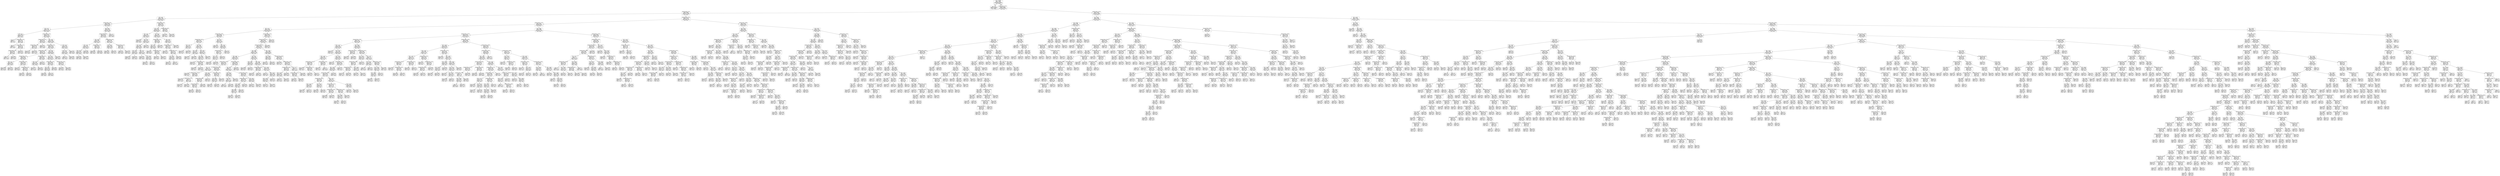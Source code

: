 digraph Tree {
node [shape=box] ;
0 [label="ratio <= 0.9993\ngini = 0.2535\nsamples = 236664\nvalue = [201423, 35241]\nclass = cloudy"] ;
1 [label="gini = 0.0\nsamples = 186826\nvalue = [186826, 0]\nclass = cloudy"] ;
0 -> 1 [labeldistance=2.5, labelangle=45, headlabel="True"] ;
2 [label="Clearsky GHI <= 321.5\ngini = 0.4142\nsamples = 49838\nvalue = [14597, 35241]\nclass = clear"] ;
0 -> 2 [labeldistance=2.5, labelangle=-45, headlabel="False"] ;
3 [label="Clearsky GHI <= 61.5\ngini = 0.4968\nsamples = 15538\nvalue = [7145, 8393]\nclass = clear"] ;
2 -> 3 ;
4 [label="GHI <= 43.5\ngini = 0.4799\nsamples = 3430\nvalue = [2059, 1371]\nclass = cloudy"] ;
3 -> 4 ;
5 [label="Clearsky GHI <= 33.5\ngini = 0.4843\nsamples = 2603\nvalue = [1532, 1071]\nclass = cloudy"] ;
4 -> 5 ;
6 [label="GHI <= 13.5\ngini = 0.478\nsamples = 1855\nvalue = [1122, 733]\nclass = cloudy"] ;
5 -> 6 ;
7 [label="GHI <= 9.5\ngini = 0.4969\nsamples = 102\nvalue = [55, 47]\nclass = cloudy"] ;
6 -> 7 ;
8 [label="gini = 0.0\nsamples = 1\nvalue = [0, 1]\nclass = clear"] ;
7 -> 8 ;
9 [label="Clearsky GHI <= 10.5\ngini = 0.496\nsamples = 101\nvalue = [55, 46]\nclass = cloudy"] ;
7 -> 9 ;
10 [label="gini = 0.0\nsamples = 2\nvalue = [2, 0]\nclass = cloudy"] ;
9 -> 10 ;
11 [label="Clearsky GHI <= 12.5\ngini = 0.4975\nsamples = 99\nvalue = [53, 46]\nclass = cloudy"] ;
9 -> 11 ;
12 [label="Clearsky GHI <= 11.5\ngini = 0.4994\nsamples = 56\nvalue = [29, 27]\nclass = cloudy"] ;
11 -> 12 ;
13 [label="gini = 0.5\nsamples = 22\nvalue = [11, 11]\nclass = cloudy"] ;
12 -> 13 ;
14 [label="gini = 0.4983\nsamples = 34\nvalue = [18, 16]\nclass = cloudy"] ;
12 -> 14 ;
15 [label="gini = 0.4932\nsamples = 43\nvalue = [24, 19]\nclass = cloudy"] ;
11 -> 15 ;
16 [label="Clearsky GHI <= 16.5\ngini = 0.4764\nsamples = 1753\nvalue = [1067, 686]\nclass = cloudy"] ;
6 -> 16 ;
17 [label="Clearsky GHI <= 15.5\ngini = 0.4532\nsamples = 291\nvalue = [190, 101]\nclass = cloudy"] ;
16 -> 17 ;
18 [label="Clearsky GHI <= 14.5\ngini = 0.4694\nsamples = 178\nvalue = [111, 67]\nclass = cloudy"] ;
17 -> 18 ;
19 [label="gini = 0.4745\nsamples = 62\nvalue = [38, 24]\nclass = cloudy"] ;
18 -> 19 ;
20 [label="gini = 0.4666\nsamples = 116\nvalue = [73, 43]\nclass = cloudy"] ;
18 -> 20 ;
21 [label="gini = 0.4207\nsamples = 113\nvalue = [79, 34]\nclass = cloudy"] ;
17 -> 21 ;
22 [label="GHI <= 30.5\ngini = 0.4801\nsamples = 1462\nvalue = [877, 585]\nclass = cloudy"] ;
16 -> 22 ;
23 [label="Clearsky GHI <= 24.5\ngini = 0.4825\nsamples = 1230\nvalue = [730, 500]\nclass = cloudy"] ;
22 -> 23 ;
24 [label="Clearsky GHI <= 21.5\ngini = 0.4783\nsamples = 735\nvalue = [444, 291]\nclass = cloudy"] ;
23 -> 24 ;
25 [label="Clearsky GHI <= 18.5\ngini = 0.4834\nsamples = 494\nvalue = [292, 202]\nclass = cloudy"] ;
24 -> 25 ;
26 [label="GHI <= 17.5\ngini = 0.4886\nsamples = 212\nvalue = [122, 90]\nclass = cloudy"] ;
25 -> 26 ;
27 [label="gini = 0.4869\nsamples = 105\nvalue = [61, 44]\nclass = cloudy"] ;
26 -> 27 ;
28 [label="gini = 0.4902\nsamples = 107\nvalue = [61, 46]\nclass = cloudy"] ;
26 -> 28 ;
29 [label="Clearsky GHI <= 19.5\ngini = 0.4788\nsamples = 282\nvalue = [170, 112]\nclass = cloudy"] ;
25 -> 29 ;
30 [label="gini = 0.4571\nsamples = 99\nvalue = [64, 35]\nclass = cloudy"] ;
29 -> 30 ;
31 [label="Clearsky GHI <= 20.5\ngini = 0.4874\nsamples = 183\nvalue = [106, 77]\nclass = cloudy"] ;
29 -> 31 ;
32 [label="gini = 0.4873\nsamples = 88\nvalue = [51, 37]\nclass = cloudy"] ;
31 -> 32 ;
33 [label="gini = 0.4875\nsamples = 95\nvalue = [55, 40]\nclass = cloudy"] ;
31 -> 33 ;
34 [label="Clearsky GHI <= 23.5\ngini = 0.4658\nsamples = 241\nvalue = [152, 89]\nclass = cloudy"] ;
24 -> 34 ;
35 [label="GHI <= 22.5\ngini = 0.4622\nsamples = 160\nvalue = [102, 58]\nclass = cloudy"] ;
34 -> 35 ;
36 [label="gini = 0.4679\nsamples = 75\nvalue = [47, 28]\nclass = cloudy"] ;
35 -> 36 ;
37 [label="gini = 0.4567\nsamples = 85\nvalue = [55, 30]\nclass = cloudy"] ;
35 -> 37 ;
38 [label="gini = 0.4725\nsamples = 81\nvalue = [50, 31]\nclass = cloudy"] ;
34 -> 38 ;
39 [label="GHI <= 29.5\ngini = 0.4879\nsamples = 495\nvalue = [286, 209]\nclass = cloudy"] ;
23 -> 39 ;
40 [label="GHI <= 27.5\ngini = 0.4866\nsamples = 416\nvalue = [242, 174]\nclass = cloudy"] ;
39 -> 40 ;
41 [label="Clearsky GHI <= 26.5\ngini = 0.4896\nsamples = 243\nvalue = [139, 104]\nclass = cloudy"] ;
40 -> 41 ;
42 [label="GHI <= 25.5\ngini = 0.4843\nsamples = 158\nvalue = [93, 65]\nclass = cloudy"] ;
41 -> 42 ;
43 [label="gini = 0.4922\nsamples = 80\nvalue = [45, 35]\nclass = cloudy"] ;
42 -> 43 ;
44 [label="gini = 0.4734\nsamples = 78\nvalue = [48, 30]\nclass = cloudy"] ;
42 -> 44 ;
45 [label="gini = 0.4966\nsamples = 85\nvalue = [46, 39]\nclass = cloudy"] ;
41 -> 45 ;
46 [label="Clearsky GHI <= 28.5\ngini = 0.4818\nsamples = 173\nvalue = [103, 70]\nclass = cloudy"] ;
40 -> 46 ;
47 [label="gini = 0.4809\nsamples = 92\nvalue = [55, 37]\nclass = cloudy"] ;
46 -> 47 ;
48 [label="gini = 0.4829\nsamples = 81\nvalue = [48, 33]\nclass = cloudy"] ;
46 -> 48 ;
49 [label="gini = 0.4935\nsamples = 79\nvalue = [44, 35]\nclass = cloudy"] ;
39 -> 49 ;
50 [label="GHI <= 32.5\ngini = 0.4643\nsamples = 232\nvalue = [147, 85]\nclass = cloudy"] ;
22 -> 50 ;
51 [label="GHI <= 31.5\ngini = 0.4607\nsamples = 164\nvalue = [105, 59]\nclass = cloudy"] ;
50 -> 51 ;
52 [label="gini = 0.47\nsamples = 98\nvalue = [61, 37]\nclass = cloudy"] ;
51 -> 52 ;
53 [label="gini = 0.4444\nsamples = 66\nvalue = [44, 22]\nclass = cloudy"] ;
51 -> 53 ;
54 [label="gini = 0.4723\nsamples = 68\nvalue = [42, 26]\nclass = cloudy"] ;
50 -> 54 ;
55 [label="GHI <= 42.5\ngini = 0.4954\nsamples = 748\nvalue = [410, 338]\nclass = cloudy"] ;
5 -> 55 ;
56 [label="Clearsky GHI <= 38.5\ngini = 0.4962\nsamples = 692\nvalue = [376, 316]\nclass = cloudy"] ;
55 -> 56 ;
57 [label="GHI <= 36.5\ngini = 0.4929\nsamples = 395\nvalue = [221, 174]\nclass = cloudy"] ;
56 -> 57 ;
58 [label="GHI <= 35.5\ngini = 0.4937\nsamples = 250\nvalue = [139, 111]\nclass = cloudy"] ;
57 -> 58 ;
59 [label="GHI <= 34.5\ngini = 0.4919\nsamples = 165\nvalue = [93, 72]\nclass = cloudy"] ;
58 -> 59 ;
60 [label="gini = 0.4935\nsamples = 88\nvalue = [49, 39]\nclass = cloudy"] ;
59 -> 60 ;
61 [label="gini = 0.4898\nsamples = 77\nvalue = [44, 33]\nclass = cloudy"] ;
59 -> 61 ;
62 [label="gini = 0.4966\nsamples = 85\nvalue = [46, 39]\nclass = cloudy"] ;
58 -> 62 ;
63 [label="Clearsky GHI <= 37.5\ngini = 0.4914\nsamples = 145\nvalue = [82, 63]\nclass = cloudy"] ;
57 -> 63 ;
64 [label="gini = 0.4884\nsamples = 59\nvalue = [34, 25]\nclass = cloudy"] ;
63 -> 64 ;
65 [label="gini = 0.4932\nsamples = 86\nvalue = [48, 38]\nclass = cloudy"] ;
63 -> 65 ;
66 [label="Clearsky GHI <= 40.5\ngini = 0.499\nsamples = 297\nvalue = [155, 142]\nclass = cloudy"] ;
56 -> 66 ;
67 [label="GHI <= 39.5\ngini = 0.4999\nsamples = 166\nvalue = [82, 84]\nclass = clear"] ;
66 -> 67 ;
68 [label="gini = 0.4978\nsamples = 90\nvalue = [48, 42]\nclass = cloudy"] ;
67 -> 68 ;
69 [label="gini = 0.4945\nsamples = 76\nvalue = [34, 42]\nclass = clear"] ;
67 -> 69 ;
70 [label="Clearsky GHI <= 41.5\ngini = 0.4934\nsamples = 131\nvalue = [73, 58]\nclass = cloudy"] ;
66 -> 70 ;
71 [label="gini = 0.493\nsamples = 59\nvalue = [33, 26]\nclass = cloudy"] ;
70 -> 71 ;
72 [label="gini = 0.4938\nsamples = 72\nvalue = [40, 32]\nclass = cloudy"] ;
70 -> 72 ;
73 [label="gini = 0.477\nsamples = 56\nvalue = [34, 22]\nclass = cloudy"] ;
55 -> 73 ;
74 [label="Clearsky GHI <= 59.5\ngini = 0.4623\nsamples = 827\nvalue = [527, 300]\nclass = cloudy"] ;
4 -> 74 ;
75 [label="GHI <= 50.5\ngini = 0.4565\nsamples = 746\nvalue = [483, 263]\nclass = cloudy"] ;
74 -> 75 ;
76 [label="GHI <= 44.5\ngini = 0.4432\nsamples = 374\nvalue = [250, 124]\nclass = cloudy"] ;
75 -> 76 ;
77 [label="gini = 0.4698\nsamples = 61\nvalue = [38, 23]\nclass = cloudy"] ;
76 -> 77 ;
78 [label="GHI <= 49.5\ngini = 0.4371\nsamples = 313\nvalue = [212, 101]\nclass = cloudy"] ;
76 -> 78 ;
79 [label="GHI <= 46.5\ngini = 0.4402\nsamples = 269\nvalue = [181, 88]\nclass = cloudy"] ;
78 -> 79 ;
80 [label="GHI <= 45.5\ngini = 0.4267\nsamples = 94\nvalue = [65, 29]\nclass = cloudy"] ;
79 -> 80 ;
81 [label="gini = 0.4234\nsamples = 46\nvalue = [32, 14]\nclass = cloudy"] ;
80 -> 81 ;
82 [label="gini = 0.4297\nsamples = 48\nvalue = [33, 15]\nclass = cloudy"] ;
80 -> 82 ;
83 [label="GHI <= 47.5\ngini = 0.447\nsamples = 175\nvalue = [116, 59]\nclass = cloudy"] ;
79 -> 83 ;
84 [label="gini = 0.4664\nsamples = 54\nvalue = [34, 20]\nclass = cloudy"] ;
83 -> 84 ;
85 [label="GHI <= 48.5\ngini = 0.4369\nsamples = 121\nvalue = [82, 39]\nclass = cloudy"] ;
83 -> 85 ;
86 [label="gini = 0.4186\nsamples = 57\nvalue = [40, 17]\nclass = cloudy"] ;
85 -> 86 ;
87 [label="gini = 0.4512\nsamples = 64\nvalue = [42, 22]\nclass = cloudy"] ;
85 -> 87 ;
88 [label="gini = 0.4163\nsamples = 44\nvalue = [31, 13]\nclass = cloudy"] ;
78 -> 88 ;
89 [label="GHI <= 54.5\ngini = 0.4681\nsamples = 372\nvalue = [233, 139]\nclass = cloudy"] ;
75 -> 89 ;
90 [label="Clearsky GHI <= 53.5\ngini = 0.4837\nsamples = 166\nvalue = [98, 68]\nclass = cloudy"] ;
89 -> 90 ;
91 [label="GHI <= 51.5\ngini = 0.4692\nsamples = 133\nvalue = [83, 50]\nclass = cloudy"] ;
90 -> 91 ;
92 [label="gini = 0.4913\nsamples = 53\nvalue = [30, 23]\nclass = cloudy"] ;
91 -> 92 ;
93 [label="Clearsky GHI <= 52.5\ngini = 0.4472\nsamples = 80\nvalue = [53, 27]\nclass = cloudy"] ;
91 -> 93 ;
94 [label="gini = 0.4392\nsamples = 43\nvalue = [29, 14]\nclass = cloudy"] ;
93 -> 94 ;
95 [label="gini = 0.4558\nsamples = 37\nvalue = [24, 13]\nclass = cloudy"] ;
93 -> 95 ;
96 [label="gini = 0.4959\nsamples = 33\nvalue = [15, 18]\nclass = clear"] ;
90 -> 96 ;
97 [label="GHI <= 58.5\ngini = 0.4517\nsamples = 206\nvalue = [135, 71]\nclass = cloudy"] ;
89 -> 97 ;
98 [label="Clearsky GHI <= 55.5\ngini = 0.4589\nsamples = 171\nvalue = [110, 61]\nclass = cloudy"] ;
97 -> 98 ;
99 [label="gini = 0.4163\nsamples = 44\nvalue = [31, 13]\nclass = cloudy"] ;
98 -> 99 ;
100 [label="Clearsky GHI <= 57.5\ngini = 0.4702\nsamples = 127\nvalue = [79, 48]\nclass = cloudy"] ;
98 -> 100 ;
101 [label="GHI <= 56.5\ngini = 0.4602\nsamples = 78\nvalue = [50, 28]\nclass = cloudy"] ;
100 -> 101 ;
102 [label="gini = 0.4726\nsamples = 47\nvalue = [29, 18]\nclass = cloudy"] ;
101 -> 102 ;
103 [label="gini = 0.437\nsamples = 31\nvalue = [21, 10]\nclass = cloudy"] ;
101 -> 103 ;
104 [label="gini = 0.4831\nsamples = 49\nvalue = [29, 20]\nclass = cloudy"] ;
100 -> 104 ;
105 [label="gini = 0.4082\nsamples = 35\nvalue = [25, 10]\nclass = cloudy"] ;
97 -> 105 ;
106 [label="Clearsky GHI <= 60.5\ngini = 0.4963\nsamples = 81\nvalue = [44, 37]\nclass = cloudy"] ;
74 -> 106 ;
107 [label="gini = 0.4967\nsamples = 37\nvalue = [20, 17]\nclass = cloudy"] ;
106 -> 107 ;
108 [label="gini = 0.4959\nsamples = 44\nvalue = [24, 20]\nclass = cloudy"] ;
106 -> 108 ;
109 [label="Clearsky GHI <= 245.5\ngini = 0.4872\nsamples = 12108\nvalue = [5086, 7022]\nclass = clear"] ;
3 -> 109 ;
110 [label="Clearsky GHI <= 114.5\ngini = 0.4937\nsamples = 8623\nvalue = [3829, 4794]\nclass = clear"] ;
109 -> 110 ;
111 [label="GHI <= 74.5\ngini = 0.4979\nsamples = 2990\nvalue = [1398, 1592]\nclass = clear"] ;
110 -> 111 ;
112 [label="Clearsky GHI <= 69.5\ngini = 0.4846\nsamples = 689\nvalue = [284, 405]\nclass = clear"] ;
111 -> 112 ;
113 [label="Clearsky GHI <= 63.5\ngini = 0.4975\nsamples = 366\nvalue = [170, 196]\nclass = clear"] ;
112 -> 113 ;
114 [label="GHI <= 62.5\ngini = 0.479\nsamples = 83\nvalue = [33, 50]\nclass = clear"] ;
113 -> 114 ;
115 [label="gini = 0.4976\nsamples = 43\nvalue = [20, 23]\nclass = clear"] ;
114 -> 115 ;
116 [label="gini = 0.4388\nsamples = 40\nvalue = [13, 27]\nclass = clear"] ;
114 -> 116 ;
117 [label="GHI <= 65.5\ngini = 0.4995\nsamples = 283\nvalue = [137, 146]\nclass = clear"] ;
113 -> 117 ;
118 [label="GHI <= 64.5\ngini = 0.4951\nsamples = 71\nvalue = [39, 32]\nclass = cloudy"] ;
117 -> 118 ;
119 [label="gini = 0.4851\nsamples = 29\nvalue = [17, 12]\nclass = cloudy"] ;
118 -> 119 ;
120 [label="gini = 0.4989\nsamples = 42\nvalue = [22, 20]\nclass = cloudy"] ;
118 -> 120 ;
121 [label="GHI <= 68.5\ngini = 0.4972\nsamples = 212\nvalue = [98, 114]\nclass = clear"] ;
117 -> 121 ;
122 [label="GHI <= 66.5\ngini = 0.4991\nsamples = 140\nvalue = [67, 73]\nclass = clear"] ;
121 -> 122 ;
123 [label="gini = 0.4867\nsamples = 43\nvalue = [18, 25]\nclass = clear"] ;
122 -> 123 ;
124 [label="Clearsky GHI <= 67.5\ngini = 0.4999\nsamples = 97\nvalue = [49, 48]\nclass = cloudy"] ;
122 -> 124 ;
125 [label="gini = 0.4998\nsamples = 47\nvalue = [23, 24]\nclass = clear"] ;
124 -> 125 ;
126 [label="gini = 0.4992\nsamples = 50\nvalue = [26, 24]\nclass = cloudy"] ;
124 -> 126 ;
127 [label="gini = 0.4904\nsamples = 72\nvalue = [31, 41]\nclass = clear"] ;
121 -> 127 ;
128 [label="GHI <= 70.5\ngini = 0.4567\nsamples = 323\nvalue = [114, 209]\nclass = clear"] ;
112 -> 128 ;
129 [label="gini = 0.393\nsamples = 67\nvalue = [18, 49]\nclass = clear"] ;
128 -> 129 ;
130 [label="GHI <= 73.5\ngini = 0.4688\nsamples = 256\nvalue = [96, 160]\nclass = clear"] ;
128 -> 130 ;
131 [label="Clearsky GHI <= 72.5\ngini = 0.4812\nsamples = 191\nvalue = [77, 114]\nclass = clear"] ;
130 -> 131 ;
132 [label="GHI <= 71.5\ngini = 0.4854\nsamples = 123\nvalue = [51, 72]\nclass = clear"] ;
131 -> 132 ;
133 [label="gini = 0.4824\nsamples = 64\nvalue = [26, 38]\nclass = clear"] ;
132 -> 133 ;
134 [label="gini = 0.4884\nsamples = 59\nvalue = [25, 34]\nclass = clear"] ;
132 -> 134 ;
135 [label="gini = 0.4723\nsamples = 68\nvalue = [26, 42]\nclass = clear"] ;
131 -> 135 ;
136 [label="gini = 0.4137\nsamples = 65\nvalue = [19, 46]\nclass = clear"] ;
130 -> 136 ;
137 [label="Clearsky GHI <= 113.5\ngini = 0.4995\nsamples = 2301\nvalue = [1114, 1187]\nclass = clear"] ;
111 -> 137 ;
138 [label="Clearsky GHI <= 112.5\ngini = 0.4993\nsamples = 2253\nvalue = [1085, 1168]\nclass = clear"] ;
137 -> 138 ;
139 [label="Clearsky GHI <= 103.5\ngini = 0.4995\nsamples = 2200\nvalue = [1065, 1135]\nclass = clear"] ;
138 -> 139 ;
140 [label="GHI <= 95.5\ngini = 0.4988\nsamples = 1720\nvalue = [817, 903]\nclass = clear"] ;
139 -> 140 ;
141 [label="GHI <= 85.5\ngini = 0.4996\nsamples = 1270\nvalue = [616, 654]\nclass = clear"] ;
140 -> 141 ;
142 [label="Clearsky GHI <= 78.5\ngini = 0.4974\nsamples = 692\nvalue = [321, 371]\nclass = clear"] ;
141 -> 142 ;
143 [label="GHI <= 75.5\ngini = 0.5\nsamples = 268\nvalue = [135, 133]\nclass = cloudy"] ;
142 -> 143 ;
144 [label="gini = 0.4985\nsamples = 74\nvalue = [35, 39]\nclass = clear"] ;
143 -> 144 ;
145 [label="Clearsky GHI <= 76.5\ngini = 0.4995\nsamples = 194\nvalue = [100, 94]\nclass = cloudy"] ;
143 -> 145 ;
146 [label="gini = 0.4948\nsamples = 49\nvalue = [27, 22]\nclass = cloudy"] ;
145 -> 146 ;
147 [label="Clearsky GHI <= 77.5\ngini = 0.5\nsamples = 145\nvalue = [73, 72]\nclass = cloudy"] ;
145 -> 147 ;
148 [label="gini = 0.4999\nsamples = 75\nvalue = [37, 38]\nclass = clear"] ;
147 -> 148 ;
149 [label="gini = 0.4996\nsamples = 70\nvalue = [36, 34]\nclass = cloudy"] ;
147 -> 149 ;
150 [label="Clearsky GHI <= 82.5\ngini = 0.4925\nsamples = 424\nvalue = [186, 238]\nclass = clear"] ;
142 -> 150 ;
151 [label="GHI <= 81.5\ngini = 0.4862\nsamples = 235\nvalue = [98, 137]\nclass = clear"] ;
150 -> 151 ;
152 [label="Clearsky GHI <= 80.5\ngini = 0.4959\nsamples = 176\nvalue = [80, 96]\nclass = clear"] ;
151 -> 152 ;
153 [label="Clearsky GHI <= 79.5\ngini = 0.4894\nsamples = 117\nvalue = [50, 67]\nclass = clear"] ;
152 -> 153 ;
154 [label="gini = 0.4851\nsamples = 58\nvalue = [24, 34]\nclass = clear"] ;
153 -> 154 ;
155 [label="gini = 0.493\nsamples = 59\nvalue = [26, 33]\nclass = clear"] ;
153 -> 155 ;
156 [label="gini = 0.4999\nsamples = 59\nvalue = [30, 29]\nclass = cloudy"] ;
152 -> 156 ;
157 [label="gini = 0.424\nsamples = 59\nvalue = [18, 41]\nclass = clear"] ;
151 -> 157 ;
158 [label="Clearsky GHI <= 84.5\ngini = 0.4976\nsamples = 189\nvalue = [88, 101]\nclass = clear"] ;
150 -> 158 ;
159 [label="GHI <= 83.5\ngini = 0.4995\nsamples = 126\nvalue = [61, 65]\nclass = clear"] ;
158 -> 159 ;
160 [label="gini = 0.4999\nsamples = 65\nvalue = [32, 33]\nclass = clear"] ;
159 -> 160 ;
161 [label="gini = 0.4988\nsamples = 61\nvalue = [29, 32]\nclass = clear"] ;
159 -> 161 ;
162 [label="gini = 0.4898\nsamples = 63\nvalue = [27, 36]\nclass = clear"] ;
158 -> 162 ;
163 [label="Clearsky GHI <= 94.5\ngini = 0.4998\nsamples = 578\nvalue = [295, 283]\nclass = cloudy"] ;
141 -> 163 ;
164 [label="GHI <= 88.5\ngini = 0.5\nsamples = 517\nvalue = [260, 257]\nclass = cloudy"] ;
163 -> 164 ;
165 [label="GHI <= 87.5\ngini = 0.4986\nsamples = 173\nvalue = [91, 82]\nclass = cloudy"] ;
164 -> 165 ;
166 [label="GHI <= 86.5\ngini = 0.5\nsamples = 109\nvalue = [55, 54]\nclass = cloudy"] ;
165 -> 166 ;
167 [label="gini = 0.5\nsamples = 60\nvalue = [30, 30]\nclass = cloudy"] ;
166 -> 167 ;
168 [label="gini = 0.4998\nsamples = 49\nvalue = [25, 24]\nclass = cloudy"] ;
166 -> 168 ;
169 [label="gini = 0.4922\nsamples = 64\nvalue = [36, 28]\nclass = cloudy"] ;
165 -> 169 ;
170 [label="Clearsky GHI <= 92.5\ngini = 0.4998\nsamples = 344\nvalue = [169, 175]\nclass = clear"] ;
164 -> 170 ;
171 [label="Clearsky GHI <= 91.5\ngini = 0.4991\nsamples = 236\nvalue = [113, 123]\nclass = clear"] ;
170 -> 171 ;
172 [label="GHI <= 90.5\ngini = 0.4998\nsamples = 171\nvalue = [84, 87]\nclass = clear"] ;
171 -> 172 ;
173 [label="GHI <= 89.5\ngini = 0.4983\nsamples = 121\nvalue = [57, 64]\nclass = clear"] ;
172 -> 173 ;
174 [label="gini = 0.4967\nsamples = 74\nvalue = [34, 40]\nclass = clear"] ;
173 -> 174 ;
175 [label="gini = 0.4998\nsamples = 47\nvalue = [23, 24]\nclass = clear"] ;
173 -> 175 ;
176 [label="gini = 0.4968\nsamples = 50\nvalue = [27, 23]\nclass = cloudy"] ;
172 -> 176 ;
177 [label="gini = 0.4942\nsamples = 65\nvalue = [29, 36]\nclass = clear"] ;
171 -> 177 ;
178 [label="GHI <= 93.5\ngini = 0.4993\nsamples = 108\nvalue = [56, 52]\nclass = cloudy"] ;
170 -> 178 ;
179 [label="gini = 0.4943\nsamples = 47\nvalue = [26, 21]\nclass = cloudy"] ;
178 -> 179 ;
180 [label="gini = 0.4999\nsamples = 61\nvalue = [30, 31]\nclass = clear"] ;
178 -> 180 ;
181 [label="gini = 0.4891\nsamples = 61\nvalue = [35, 26]\nclass = cloudy"] ;
163 -> 181 ;
182 [label="GHI <= 97.5\ngini = 0.4943\nsamples = 450\nvalue = [201, 249]\nclass = clear"] ;
140 -> 182 ;
183 [label="GHI <= 96.5\ngini = 0.4531\nsamples = 98\nvalue = [34, 64]\nclass = clear"] ;
182 -> 183 ;
184 [label="gini = 0.4688\nsamples = 48\nvalue = [18, 30]\nclass = clear"] ;
183 -> 184 ;
185 [label="gini = 0.4352\nsamples = 50\nvalue = [16, 34]\nclass = clear"] ;
183 -> 185 ;
186 [label="GHI <= 99.5\ngini = 0.4987\nsamples = 352\nvalue = [167, 185]\nclass = clear"] ;
182 -> 186 ;
187 [label="Clearsky GHI <= 98.5\ngini = 0.4998\nsamples = 106\nvalue = [54, 52]\nclass = cloudy"] ;
186 -> 187 ;
188 [label="gini = 0.4933\nsamples = 52\nvalue = [23, 29]\nclass = clear"] ;
187 -> 188 ;
189 [label="gini = 0.489\nsamples = 54\nvalue = [31, 23]\nclass = cloudy"] ;
187 -> 189 ;
190 [label="GHI <= 100.5\ngini = 0.4967\nsamples = 246\nvalue = [113, 133]\nclass = clear"] ;
186 -> 190 ;
191 [label="gini = 0.477\nsamples = 56\nvalue = [22, 34]\nclass = clear"] ;
190 -> 191 ;
192 [label="GHI <= 102.5\ngini = 0.4991\nsamples = 190\nvalue = [91, 99]\nclass = clear"] ;
190 -> 192 ;
193 [label="GHI <= 101.5\ngini = 0.4998\nsamples = 139\nvalue = [68, 71]\nclass = clear"] ;
192 -> 193 ;
194 [label="gini = 0.4972\nsamples = 67\nvalue = [31, 36]\nclass = clear"] ;
193 -> 194 ;
195 [label="gini = 0.4996\nsamples = 72\nvalue = [37, 35]\nclass = cloudy"] ;
193 -> 195 ;
196 [label="gini = 0.4952\nsamples = 51\nvalue = [23, 28]\nclass = clear"] ;
192 -> 196 ;
197 [label="GHI <= 105.5\ngini = 0.4994\nsamples = 480\nvalue = [248, 232]\nclass = cloudy"] ;
139 -> 197 ;
198 [label="GHI <= 104.5\ngini = 0.4965\nsamples = 107\nvalue = [58, 49]\nclass = cloudy"] ;
197 -> 198 ;
199 [label="gini = 0.4973\nsamples = 54\nvalue = [29, 25]\nclass = cloudy"] ;
198 -> 199 ;
200 [label="gini = 0.4956\nsamples = 53\nvalue = [29, 24]\nclass = cloudy"] ;
198 -> 200 ;
201 [label="Clearsky GHI <= 106.5\ngini = 0.4998\nsamples = 373\nvalue = [190, 183]\nclass = cloudy"] ;
197 -> 201 ;
202 [label="gini = 0.4964\nsamples = 59\nvalue = [27, 32]\nclass = clear"] ;
201 -> 202 ;
203 [label="Clearsky GHI <= 109.5\ngini = 0.4993\nsamples = 314\nvalue = [163, 151]\nclass = cloudy"] ;
201 -> 203 ;
204 [label="Clearsky GHI <= 108.5\ngini = 0.4972\nsamples = 160\nvalue = [86, 74]\nclass = cloudy"] ;
203 -> 204 ;
205 [label="GHI <= 107.5\ngini = 0.4993\nsamples = 104\nvalue = [54, 50]\nclass = cloudy"] ;
204 -> 205 ;
206 [label="gini = 0.498\nsamples = 47\nvalue = [25, 22]\nclass = cloudy"] ;
205 -> 206 ;
207 [label="gini = 0.4998\nsamples = 57\nvalue = [29, 28]\nclass = cloudy"] ;
205 -> 207 ;
208 [label="gini = 0.4898\nsamples = 56\nvalue = [32, 24]\nclass = cloudy"] ;
204 -> 208 ;
209 [label="GHI <= 111.5\ngini = 0.5\nsamples = 154\nvalue = [77, 77]\nclass = cloudy"] ;
203 -> 209 ;
210 [label="Clearsky GHI <= 110.5\ngini = 0.4996\nsamples = 101\nvalue = [49, 52]\nclass = clear"] ;
209 -> 210 ;
211 [label="gini = 0.4998\nsamples = 51\nvalue = [26, 25]\nclass = cloudy"] ;
210 -> 211 ;
212 [label="gini = 0.4968\nsamples = 50\nvalue = [23, 27]\nclass = clear"] ;
210 -> 212 ;
213 [label="gini = 0.4984\nsamples = 53\nvalue = [28, 25]\nclass = cloudy"] ;
209 -> 213 ;
214 [label="gini = 0.4699\nsamples = 53\nvalue = [20, 33]\nclass = clear"] ;
138 -> 214 ;
215 [label="gini = 0.4783\nsamples = 48\nvalue = [29, 19]\nclass = cloudy"] ;
137 -> 215 ;
216 [label="GHI <= 198.5\ngini = 0.4906\nsamples = 5633\nvalue = [2431, 3202]\nclass = clear"] ;
110 -> 216 ;
217 [label="Clearsky GHI <= 147.5\ngini = 0.4879\nsamples = 3575\nvalue = [1509, 2066]\nclass = clear"] ;
216 -> 217 ;
218 [label="Clearsky GHI <= 134.5\ngini = 0.493\nsamples = 1241\nvalue = [547, 694]\nclass = clear"] ;
217 -> 218 ;
219 [label="GHI <= 115.5\ngini = 0.4857\nsamples = 835\nvalue = [347, 488]\nclass = clear"] ;
218 -> 219 ;
220 [label="gini = 0.4567\nsamples = 51\nvalue = [18, 33]\nclass = clear"] ;
219 -> 220 ;
221 [label="GHI <= 120.5\ngini = 0.4871\nsamples = 784\nvalue = [329, 455]\nclass = clear"] ;
219 -> 221 ;
222 [label="GHI <= 118.5\ngini = 0.4947\nsamples = 252\nvalue = [113, 139]\nclass = clear"] ;
221 -> 222 ;
223 [label="Clearsky GHI <= 116.5\ngini = 0.4905\nsamples = 167\nvalue = [72, 95]\nclass = clear"] ;
222 -> 223 ;
224 [label="gini = 0.4998\nsamples = 47\nvalue = [23, 24]\nclass = clear"] ;
223 -> 224 ;
225 [label="Clearsky GHI <= 117.5\ngini = 0.4832\nsamples = 120\nvalue = [49, 71]\nclass = clear"] ;
223 -> 225 ;
226 [label="gini = 0.4878\nsamples = 64\nvalue = [27, 37]\nclass = clear"] ;
225 -> 226 ;
227 [label="gini = 0.477\nsamples = 56\nvalue = [22, 34]\nclass = clear"] ;
225 -> 227 ;
228 [label="Clearsky GHI <= 119.5\ngini = 0.4994\nsamples = 85\nvalue = [41, 44]\nclass = clear"] ;
222 -> 228 ;
229 [label="gini = 0.4973\nsamples = 41\nvalue = [19, 22]\nclass = clear"] ;
228 -> 229 ;
230 [label="gini = 0.5\nsamples = 44\nvalue = [22, 22]\nclass = cloudy"] ;
228 -> 230 ;
231 [label="GHI <= 121.5\ngini = 0.4823\nsamples = 532\nvalue = [216, 316]\nclass = clear"] ;
221 -> 231 ;
232 [label="gini = 0.355\nsamples = 39\nvalue = [9, 30]\nclass = clear"] ;
231 -> 232 ;
233 [label="Clearsky GHI <= 133.5\ngini = 0.4872\nsamples = 493\nvalue = [207, 286]\nclass = clear"] ;
231 -> 233 ;
234 [label="GHI <= 132.5\ngini = 0.4889\nsamples = 456\nvalue = [194, 262]\nclass = clear"] ;
233 -> 234 ;
235 [label="Clearsky GHI <= 125.5\ngini = 0.4858\nsamples = 421\nvalue = [175, 246]\nclass = clear"] ;
234 -> 235 ;
236 [label="Clearsky GHI <= 123.5\ngini = 0.4927\nsamples = 166\nvalue = [73, 93]\nclass = clear"] ;
235 -> 236 ;
237 [label="GHI <= 122.5\ngini = 0.4839\nsamples = 78\nvalue = [32, 46]\nclass = clear"] ;
236 -> 237 ;
238 [label="gini = 0.4888\nsamples = 40\nvalue = [17, 23]\nclass = clear"] ;
237 -> 238 ;
239 [label="gini = 0.4778\nsamples = 38\nvalue = [15, 23]\nclass = clear"] ;
237 -> 239 ;
240 [label="GHI <= 124.5\ngini = 0.4977\nsamples = 88\nvalue = [41, 47]\nclass = clear"] ;
236 -> 240 ;
241 [label="gini = 0.4988\nsamples = 40\nvalue = [19, 21]\nclass = clear"] ;
240 -> 241 ;
242 [label="gini = 0.4965\nsamples = 48\nvalue = [22, 26]\nclass = clear"] ;
240 -> 242 ;
243 [label="GHI <= 130.5\ngini = 0.48\nsamples = 255\nvalue = [102, 153]\nclass = clear"] ;
235 -> 243 ;
244 [label="Clearsky GHI <= 127.5\ngini = 0.4736\nsamples = 187\nvalue = [72, 115]\nclass = clear"] ;
243 -> 244 ;
245 [label="Clearsky GHI <= 126.5\ngini = 0.4854\nsamples = 82\nvalue = [34, 48]\nclass = clear"] ;
244 -> 245 ;
246 [label="gini = 0.4648\nsamples = 49\nvalue = [18, 31]\nclass = clear"] ;
245 -> 246 ;
247 [label="gini = 0.4995\nsamples = 33\nvalue = [16, 17]\nclass = clear"] ;
245 -> 247 ;
248 [label="Clearsky GHI <= 129.5\ngini = 0.4619\nsamples = 105\nvalue = [38, 67]\nclass = clear"] ;
244 -> 248 ;
249 [label="GHI <= 128.5\ngini = 0.4669\nsamples = 70\nvalue = [26, 44]\nclass = clear"] ;
248 -> 249 ;
250 [label="gini = 0.4664\nsamples = 27\nvalue = [10, 17]\nclass = clear"] ;
249 -> 250 ;
251 [label="gini = 0.4673\nsamples = 43\nvalue = [16, 27]\nclass = clear"] ;
249 -> 251 ;
252 [label="gini = 0.4506\nsamples = 35\nvalue = [12, 23]\nclass = clear"] ;
248 -> 252 ;
253 [label="GHI <= 131.5\ngini = 0.4931\nsamples = 68\nvalue = [30, 38]\nclass = clear"] ;
243 -> 253 ;
254 [label="gini = 0.4885\nsamples = 33\nvalue = [14, 19]\nclass = clear"] ;
253 -> 254 ;
255 [label="gini = 0.4963\nsamples = 35\nvalue = [16, 19]\nclass = clear"] ;
253 -> 255 ;
256 [label="gini = 0.4963\nsamples = 35\nvalue = [19, 16]\nclass = cloudy"] ;
234 -> 256 ;
257 [label="gini = 0.4558\nsamples = 37\nvalue = [13, 24]\nclass = clear"] ;
233 -> 257 ;
258 [label="GHI <= 136.5\ngini = 0.4999\nsamples = 406\nvalue = [200, 206]\nclass = clear"] ;
218 -> 258 ;
259 [label="Clearsky GHI <= 135.5\ngini = 0.4786\nsamples = 58\nvalue = [35, 23]\nclass = cloudy"] ;
258 -> 259 ;
260 [label="gini = 0.4644\nsamples = 30\nvalue = [19, 11]\nclass = cloudy"] ;
259 -> 260 ;
261 [label="gini = 0.4898\nsamples = 28\nvalue = [16, 12]\nclass = cloudy"] ;
259 -> 261 ;
262 [label="Clearsky GHI <= 141.5\ngini = 0.4987\nsamples = 348\nvalue = [165, 183]\nclass = clear"] ;
258 -> 262 ;
263 [label="GHI <= 140.5\ngini = 0.4914\nsamples = 145\nvalue = [63, 82]\nclass = clear"] ;
262 -> 263 ;
264 [label="Clearsky GHI <= 138.5\ngini = 0.4967\nsamples = 111\nvalue = [51, 60]\nclass = clear"] ;
263 -> 264 ;
265 [label="Clearsky GHI <= 137.5\ngini = 0.4851\nsamples = 58\nvalue = [24, 34]\nclass = clear"] ;
264 -> 265 ;
266 [label="gini = 0.4709\nsamples = 29\nvalue = [11, 18]\nclass = clear"] ;
265 -> 266 ;
267 [label="gini = 0.4946\nsamples = 29\nvalue = [13, 16]\nclass = clear"] ;
265 -> 267 ;
268 [label="GHI <= 139.5\ngini = 0.4998\nsamples = 53\nvalue = [27, 26]\nclass = cloudy"] ;
264 -> 268 ;
269 [label="gini = 0.4992\nsamples = 25\nvalue = [12, 13]\nclass = clear"] ;
268 -> 269 ;
270 [label="gini = 0.4974\nsamples = 28\nvalue = [15, 13]\nclass = cloudy"] ;
268 -> 270 ;
271 [label="gini = 0.4567\nsamples = 34\nvalue = [12, 22]\nclass = clear"] ;
263 -> 271 ;
272 [label="GHI <= 143.5\ngini = 0.5\nsamples = 203\nvalue = [102, 101]\nclass = cloudy"] ;
262 -> 272 ;
273 [label="GHI <= 142.5\ngini = 0.4664\nsamples = 54\nvalue = [34, 20]\nclass = cloudy"] ;
272 -> 273 ;
274 [label="gini = 0.48\nsamples = 35\nvalue = [21, 14]\nclass = cloudy"] ;
273 -> 274 ;
275 [label="gini = 0.4321\nsamples = 19\nvalue = [13, 6]\nclass = cloudy"] ;
273 -> 275 ;
276 [label="Clearsky GHI <= 146.5\ngini = 0.4962\nsamples = 149\nvalue = [68, 81]\nclass = clear"] ;
272 -> 276 ;
277 [label="GHI <= 145.5\ngini = 0.4838\nsamples = 100\nvalue = [41, 59]\nclass = clear"] ;
276 -> 277 ;
278 [label="GHI <= 144.5\ngini = 0.4994\nsamples = 58\nvalue = [28, 30]\nclass = clear"] ;
277 -> 278 ;
279 [label="gini = 0.4995\nsamples = 31\nvalue = [16, 15]\nclass = cloudy"] ;
278 -> 279 ;
280 [label="gini = 0.4938\nsamples = 27\nvalue = [12, 15]\nclass = clear"] ;
278 -> 280 ;
281 [label="gini = 0.4274\nsamples = 42\nvalue = [13, 29]\nclass = clear"] ;
277 -> 281 ;
282 [label="gini = 0.4948\nsamples = 49\nvalue = [27, 22]\nclass = cloudy"] ;
276 -> 282 ;
283 [label="Clearsky GHI <= 164.5\ngini = 0.4846\nsamples = 2334\nvalue = [962, 1372]\nclass = clear"] ;
217 -> 283 ;
284 [label="GHI <= 156.5\ngini = 0.4689\nsamples = 802\nvalue = [301, 501]\nclass = clear"] ;
283 -> 284 ;
285 [label="GHI <= 152.5\ngini = 0.4835\nsamples = 418\nvalue = [171, 247]\nclass = clear"] ;
284 -> 285 ;
286 [label="GHI <= 150.5\ngini = 0.472\nsamples = 228\nvalue = [87, 141]\nclass = clear"] ;
285 -> 286 ;
287 [label="Clearsky GHI <= 148.5\ngini = 0.4813\nsamples = 119\nvalue = [48, 71]\nclass = clear"] ;
286 -> 287 ;
288 [label="gini = 0.4444\nsamples = 39\nvalue = [13, 26]\nclass = clear"] ;
287 -> 288 ;
289 [label="Clearsky GHI <= 149.5\ngini = 0.4922\nsamples = 80\nvalue = [35, 45]\nclass = clear"] ;
287 -> 289 ;
290 [label="gini = 0.4861\nsamples = 48\nvalue = [20, 28]\nclass = clear"] ;
289 -> 290 ;
291 [label="gini = 0.498\nsamples = 32\nvalue = [15, 17]\nclass = clear"] ;
289 -> 291 ;
292 [label="Clearsky GHI <= 151.5\ngini = 0.4596\nsamples = 109\nvalue = [39, 70]\nclass = clear"] ;
286 -> 292 ;
293 [label="gini = 0.4444\nsamples = 54\nvalue = [18, 36]\nclass = clear"] ;
292 -> 293 ;
294 [label="gini = 0.4721\nsamples = 55\nvalue = [21, 34]\nclass = clear"] ;
292 -> 294 ;
295 [label="Clearsky GHI <= 153.5\ngini = 0.4933\nsamples = 190\nvalue = [84, 106]\nclass = clear"] ;
285 -> 295 ;
296 [label="gini = 0.4976\nsamples = 43\nvalue = [20, 23]\nclass = clear"] ;
295 -> 296 ;
297 [label="Clearsky GHI <= 155.5\ngini = 0.4916\nsamples = 147\nvalue = [64, 83]\nclass = clear"] ;
295 -> 297 ;
298 [label="Clearsky GHI <= 154.5\ngini = 0.488\nsamples = 97\nvalue = [41, 56]\nclass = clear"] ;
297 -> 298 ;
299 [label="gini = 0.4938\nsamples = 54\nvalue = [24, 30]\nclass = clear"] ;
298 -> 299 ;
300 [label="gini = 0.4781\nsamples = 43\nvalue = [17, 26]\nclass = clear"] ;
298 -> 300 ;
301 [label="gini = 0.4968\nsamples = 50\nvalue = [23, 27]\nclass = clear"] ;
297 -> 301 ;
302 [label="Clearsky GHI <= 157.5\ngini = 0.4479\nsamples = 384\nvalue = [130, 254]\nclass = clear"] ;
284 -> 302 ;
303 [label="gini = 0.4055\nsamples = 46\nvalue = [13, 33]\nclass = clear"] ;
302 -> 303 ;
304 [label="GHI <= 160.5\ngini = 0.4527\nsamples = 338\nvalue = [117, 221]\nclass = clear"] ;
302 -> 304 ;
305 [label="GHI <= 159.5\ngini = 0.4683\nsamples = 139\nvalue = [52, 87]\nclass = clear"] ;
304 -> 305 ;
306 [label="GHI <= 158.5\ngini = 0.4579\nsamples = 93\nvalue = [33, 60]\nclass = clear"] ;
305 -> 306 ;
307 [label="gini = 0.4688\nsamples = 40\nvalue = [15, 25]\nclass = clear"] ;
306 -> 307 ;
308 [label="gini = 0.4486\nsamples = 53\nvalue = [18, 35]\nclass = clear"] ;
306 -> 308 ;
309 [label="gini = 0.4849\nsamples = 46\nvalue = [19, 27]\nclass = clear"] ;
305 -> 309 ;
310 [label="GHI <= 163.5\ngini = 0.4399\nsamples = 199\nvalue = [65, 134]\nclass = clear"] ;
304 -> 310 ;
311 [label="GHI <= 161.5\ngini = 0.4264\nsamples = 146\nvalue = [45, 101]\nclass = clear"] ;
310 -> 311 ;
312 [label="gini = 0.4491\nsamples = 47\nvalue = [16, 31]\nclass = clear"] ;
311 -> 312 ;
313 [label="GHI <= 162.5\ngini = 0.4142\nsamples = 99\nvalue = [29, 70]\nclass = clear"] ;
311 -> 313 ;
314 [label="gini = 0.3988\nsamples = 40\nvalue = [11, 29]\nclass = clear"] ;
313 -> 314 ;
315 [label="gini = 0.424\nsamples = 59\nvalue = [18, 41]\nclass = clear"] ;
313 -> 315 ;
316 [label="gini = 0.4699\nsamples = 53\nvalue = [20, 33]\nclass = clear"] ;
310 -> 316 ;
317 [label="Clearsky GHI <= 186.5\ngini = 0.4906\nsamples = 1532\nvalue = [661, 871]\nclass = clear"] ;
283 -> 317 ;
318 [label="Clearsky GHI <= 185.5\ngini = 0.4955\nsamples = 990\nvalue = [448, 542]\nclass = clear"] ;
317 -> 318 ;
319 [label="GHI <= 170.5\ngini = 0.4944\nsamples = 955\nvalue = [427, 528]\nclass = clear"] ;
318 -> 319 ;
320 [label="Clearsky GHI <= 168.5\ngini = 0.4997\nsamples = 295\nvalue = [144, 151]\nclass = clear"] ;
319 -> 320 ;
321 [label="Clearsky GHI <= 167.5\ngini = 0.4972\nsamples = 199\nvalue = [92, 107]\nclass = clear"] ;
320 -> 321 ;
322 [label="Clearsky GHI <= 166.5\ngini = 0.5\nsamples = 143\nvalue = [71, 72]\nclass = clear"] ;
321 -> 322 ;
323 [label="GHI <= 165.5\ngini = 0.4964\nsamples = 94\nvalue = [43, 51]\nclass = clear"] ;
322 -> 323 ;
324 [label="gini = 0.5\nsamples = 52\nvalue = [26, 26]\nclass = cloudy"] ;
323 -> 324 ;
325 [label="gini = 0.4819\nsamples = 42\nvalue = [17, 25]\nclass = clear"] ;
323 -> 325 ;
326 [label="gini = 0.4898\nsamples = 49\nvalue = [28, 21]\nclass = cloudy"] ;
322 -> 326 ;
327 [label="gini = 0.4688\nsamples = 56\nvalue = [21, 35]\nclass = clear"] ;
321 -> 327 ;
328 [label="Clearsky GHI <= 169.5\ngini = 0.4965\nsamples = 96\nvalue = [52, 44]\nclass = cloudy"] ;
320 -> 328 ;
329 [label="gini = 0.4965\nsamples = 48\nvalue = [26, 22]\nclass = cloudy"] ;
328 -> 329 ;
330 [label="gini = 0.4965\nsamples = 48\nvalue = [26, 22]\nclass = cloudy"] ;
328 -> 330 ;
331 [label="GHI <= 178.5\ngini = 0.4899\nsamples = 660\nvalue = [283, 377]\nclass = clear"] ;
319 -> 331 ;
332 [label="Clearsky GHI <= 177.5\ngini = 0.4798\nsamples = 348\nvalue = [139, 209]\nclass = clear"] ;
331 -> 332 ;
333 [label="Clearsky GHI <= 173.5\ngini = 0.4846\nsamples = 308\nvalue = [127, 181]\nclass = clear"] ;
332 -> 333 ;
334 [label="GHI <= 171.5\ngini = 0.4781\nsamples = 129\nvalue = [51, 78]\nclass = clear"] ;
333 -> 334 ;
335 [label="gini = 0.4938\nsamples = 36\nvalue = [16, 20]\nclass = clear"] ;
334 -> 335 ;
336 [label="GHI <= 172.5\ngini = 0.4694\nsamples = 93\nvalue = [35, 58]\nclass = clear"] ;
334 -> 336 ;
337 [label="gini = 0.4742\nsamples = 44\nvalue = [17, 27]\nclass = clear"] ;
336 -> 337 ;
338 [label="gini = 0.4648\nsamples = 49\nvalue = [18, 31]\nclass = clear"] ;
336 -> 338 ;
339 [label="Clearsky GHI <= 176.5\ngini = 0.4886\nsamples = 179\nvalue = [76, 103]\nclass = clear"] ;
333 -> 339 ;
340 [label="GHI <= 175.5\ngini = 0.4909\nsamples = 141\nvalue = [61, 80]\nclass = clear"] ;
339 -> 340 ;
341 [label="GHI <= 174.5\ngini = 0.4884\nsamples = 92\nvalue = [39, 53]\nclass = clear"] ;
340 -> 341 ;
342 [label="gini = 0.4932\nsamples = 43\nvalue = [19, 24]\nclass = clear"] ;
341 -> 342 ;
343 [label="gini = 0.4831\nsamples = 49\nvalue = [20, 29]\nclass = clear"] ;
341 -> 343 ;
344 [label="gini = 0.4948\nsamples = 49\nvalue = [22, 27]\nclass = clear"] ;
340 -> 344 ;
345 [label="gini = 0.4778\nsamples = 38\nvalue = [15, 23]\nclass = clear"] ;
339 -> 345 ;
346 [label="gini = 0.42\nsamples = 40\nvalue = [12, 28]\nclass = clear"] ;
332 -> 346 ;
347 [label="GHI <= 182.5\ngini = 0.497\nsamples = 312\nvalue = [144, 168]\nclass = clear"] ;
331 -> 347 ;
348 [label="Clearsky GHI <= 181.5\ngini = 0.4999\nsamples = 172\nvalue = [85, 87]\nclass = clear"] ;
347 -> 348 ;
349 [label="GHI <= 179.5\ngini = 0.4976\nsamples = 131\nvalue = [61, 70]\nclass = clear"] ;
348 -> 349 ;
350 [label="gini = 0.5\nsamples = 54\nvalue = [27, 27]\nclass = cloudy"] ;
349 -> 350 ;
351 [label="Clearsky GHI <= 180.5\ngini = 0.4932\nsamples = 77\nvalue = [34, 43]\nclass = clear"] ;
349 -> 351 ;
352 [label="gini = 0.4943\nsamples = 47\nvalue = [21, 26]\nclass = clear"] ;
351 -> 352 ;
353 [label="gini = 0.4911\nsamples = 30\nvalue = [13, 17]\nclass = clear"] ;
351 -> 353 ;
354 [label="gini = 0.4854\nsamples = 41\nvalue = [24, 17]\nclass = cloudy"] ;
348 -> 354 ;
355 [label="GHI <= 183.5\ngini = 0.4877\nsamples = 140\nvalue = [59, 81]\nclass = clear"] ;
347 -> 355 ;
356 [label="gini = 0.4537\nsamples = 46\nvalue = [16, 30]\nclass = clear"] ;
355 -> 356 ;
357 [label="GHI <= 184.5\ngini = 0.4964\nsamples = 94\nvalue = [43, 51]\nclass = clear"] ;
355 -> 357 ;
358 [label="gini = 0.498\nsamples = 47\nvalue = [22, 25]\nclass = clear"] ;
357 -> 358 ;
359 [label="gini = 0.4943\nsamples = 47\nvalue = [21, 26]\nclass = clear"] ;
357 -> 359 ;
360 [label="gini = 0.48\nsamples = 35\nvalue = [21, 14]\nclass = cloudy"] ;
318 -> 360 ;
361 [label="Clearsky GHI <= 189.5\ngini = 0.4771\nsamples = 542\nvalue = [213, 329]\nclass = clear"] ;
317 -> 361 ;
362 [label="GHI <= 187.5\ngini = 0.4342\nsamples = 113\nvalue = [36, 77]\nclass = clear"] ;
361 -> 362 ;
363 [label="gini = 0.4501\nsamples = 38\nvalue = [13, 25]\nclass = clear"] ;
362 -> 363 ;
364 [label="Clearsky GHI <= 188.5\ngini = 0.4252\nsamples = 75\nvalue = [23, 52]\nclass = clear"] ;
362 -> 364 ;
365 [label="gini = 0.3967\nsamples = 33\nvalue = [9, 24]\nclass = clear"] ;
364 -> 365 ;
366 [label="gini = 0.4444\nsamples = 42\nvalue = [14, 28]\nclass = clear"] ;
364 -> 366 ;
367 [label="GHI <= 192.5\ngini = 0.4847\nsamples = 429\nvalue = [177, 252]\nclass = clear"] ;
361 -> 367 ;
368 [label="Clearsky GHI <= 190.5\ngini = 0.4762\nsamples = 156\nvalue = [61, 95]\nclass = clear"] ;
367 -> 368 ;
369 [label="gini = 0.4753\nsamples = 54\nvalue = [21, 33]\nclass = clear"] ;
368 -> 369 ;
370 [label="GHI <= 191.5\ngini = 0.4767\nsamples = 102\nvalue = [40, 62]\nclass = clear"] ;
368 -> 370 ;
371 [label="gini = 0.4783\nsamples = 48\nvalue = [19, 29]\nclass = clear"] ;
370 -> 371 ;
372 [label="gini = 0.4753\nsamples = 54\nvalue = [21, 33]\nclass = clear"] ;
370 -> 372 ;
373 [label="Clearsky GHI <= 194.5\ngini = 0.4887\nsamples = 273\nvalue = [116, 157]\nclass = clear"] ;
367 -> 373 ;
374 [label="GHI <= 193.5\ngini = 0.4993\nsamples = 79\nvalue = [38, 41]\nclass = clear"] ;
373 -> 374 ;
375 [label="gini = 0.4963\nsamples = 35\nvalue = [16, 19]\nclass = clear"] ;
374 -> 375 ;
376 [label="gini = 0.5\nsamples = 44\nvalue = [22, 22]\nclass = cloudy"] ;
374 -> 376 ;
377 [label="GHI <= 195.5\ngini = 0.4808\nsamples = 194\nvalue = [78, 116]\nclass = clear"] ;
373 -> 377 ;
378 [label="gini = 0.4444\nsamples = 48\nvalue = [16, 32]\nclass = clear"] ;
377 -> 378 ;
379 [label="GHI <= 196.5\ngini = 0.4886\nsamples = 146\nvalue = [62, 84]\nclass = clear"] ;
377 -> 379 ;
380 [label="gini = 0.498\nsamples = 32\nvalue = [15, 17]\nclass = clear"] ;
379 -> 380 ;
381 [label="GHI <= 197.5\ngini = 0.4846\nsamples = 114\nvalue = [47, 67]\nclass = clear"] ;
379 -> 381 ;
382 [label="gini = 0.4788\nsamples = 68\nvalue = [27, 41]\nclass = clear"] ;
381 -> 382 ;
383 [label="gini = 0.4915\nsamples = 46\nvalue = [20, 26]\nclass = clear"] ;
381 -> 383 ;
384 [label="Clearsky GHI <= 215.5\ngini = 0.4946\nsamples = 2058\nvalue = [922, 1136]\nclass = clear"] ;
216 -> 384 ;
385 [label="Clearsky GHI <= 210.5\ngini = 0.4994\nsamples = 765\nvalue = [369, 396]\nclass = clear"] ;
384 -> 385 ;
386 [label="Clearsky GHI <= 209.5\ngini = 0.4999\nsamples = 543\nvalue = [267, 276]\nclass = clear"] ;
385 -> 386 ;
387 [label="Clearsky GHI <= 204.5\ngini = 0.4994\nsamples = 497\nvalue = [240, 257]\nclass = clear"] ;
386 -> 387 ;
388 [label="GHI <= 201.5\ngini = 0.5\nsamples = 270\nvalue = [135, 135]\nclass = cloudy"] ;
387 -> 388 ;
389 [label="Clearsky GHI <= 199.5\ngini = 0.4982\nsamples = 132\nvalue = [62, 70]\nclass = clear"] ;
388 -> 389 ;
390 [label="gini = 0.5\nsamples = 42\nvalue = [21, 21]\nclass = cloudy"] ;
389 -> 390 ;
391 [label="GHI <= 200.5\ngini = 0.496\nsamples = 90\nvalue = [41, 49]\nclass = clear"] ;
389 -> 391 ;
392 [label="gini = 0.4915\nsamples = 46\nvalue = [20, 26]\nclass = clear"] ;
391 -> 392 ;
393 [label="gini = 0.499\nsamples = 44\nvalue = [21, 23]\nclass = clear"] ;
391 -> 393 ;
394 [label="GHI <= 203.5\ngini = 0.4983\nsamples = 138\nvalue = [73, 65]\nclass = cloudy"] ;
388 -> 394 ;
395 [label="Clearsky GHI <= 202.5\ngini = 0.4959\nsamples = 88\nvalue = [48, 40]\nclass = cloudy"] ;
394 -> 395 ;
396 [label="gini = 0.4986\nsamples = 38\nvalue = [20, 18]\nclass = cloudy"] ;
395 -> 396 ;
397 [label="gini = 0.4928\nsamples = 50\nvalue = [28, 22]\nclass = cloudy"] ;
395 -> 397 ;
398 [label="gini = 0.5\nsamples = 50\nvalue = [25, 25]\nclass = cloudy"] ;
394 -> 398 ;
399 [label="Clearsky GHI <= 207.5\ngini = 0.4972\nsamples = 227\nvalue = [105, 122]\nclass = clear"] ;
387 -> 399 ;
400 [label="GHI <= 205.5\ngini = 0.491\nsamples = 134\nvalue = [58, 76]\nclass = clear"] ;
399 -> 400 ;
401 [label="gini = 0.4959\nsamples = 44\nvalue = [20, 24]\nclass = clear"] ;
400 -> 401 ;
402 [label="GHI <= 206.5\ngini = 0.4879\nsamples = 90\nvalue = [38, 52]\nclass = clear"] ;
400 -> 402 ;
403 [label="gini = 0.4861\nsamples = 48\nvalue = [20, 28]\nclass = clear"] ;
402 -> 403 ;
404 [label="gini = 0.4898\nsamples = 42\nvalue = [18, 24]\nclass = clear"] ;
402 -> 404 ;
405 [label="GHI <= 208.5\ngini = 0.4999\nsamples = 93\nvalue = [47, 46]\nclass = cloudy"] ;
399 -> 405 ;
406 [label="gini = 0.5\nsamples = 42\nvalue = [21, 21]\nclass = cloudy"] ;
405 -> 406 ;
407 [label="gini = 0.4998\nsamples = 51\nvalue = [26, 25]\nclass = cloudy"] ;
405 -> 407 ;
408 [label="gini = 0.4849\nsamples = 46\nvalue = [27, 19]\nclass = cloudy"] ;
386 -> 408 ;
409 [label="GHI <= 211.5\ngini = 0.4967\nsamples = 222\nvalue = [102, 120]\nclass = clear"] ;
385 -> 409 ;
410 [label="gini = 0.4839\nsamples = 39\nvalue = [16, 23]\nclass = clear"] ;
409 -> 410 ;
411 [label="GHI <= 212.5\ngini = 0.4982\nsamples = 183\nvalue = [86, 97]\nclass = clear"] ;
409 -> 411 ;
412 [label="gini = 0.4959\nsamples = 44\nvalue = [20, 24]\nclass = clear"] ;
411 -> 412 ;
413 [label="Clearsky GHI <= 213.5\ngini = 0.4987\nsamples = 139\nvalue = [66, 73]\nclass = clear"] ;
411 -> 413 ;
414 [label="gini = 0.4998\nsamples = 53\nvalue = [26, 27]\nclass = clear"] ;
413 -> 414 ;
415 [label="Clearsky GHI <= 214.5\ngini = 0.4976\nsamples = 86\nvalue = [40, 46]\nclass = clear"] ;
413 -> 415 ;
416 [label="gini = 0.495\nsamples = 40\nvalue = [18, 22]\nclass = clear"] ;
415 -> 416 ;
417 [label="gini = 0.4991\nsamples = 46\nvalue = [22, 24]\nclass = clear"] ;
415 -> 417 ;
418 [label="GHI <= 218.5\ngini = 0.4895\nsamples = 1293\nvalue = [553, 740]\nclass = clear"] ;
384 -> 418 ;
419 [label="Clearsky GHI <= 216.5\ngini = 0.4586\nsamples = 132\nvalue = [47, 85]\nclass = clear"] ;
418 -> 419 ;
420 [label="gini = 0.4854\nsamples = 41\nvalue = [17, 24]\nclass = clear"] ;
419 -> 420 ;
421 [label="GHI <= 217.5\ngini = 0.442\nsamples = 91\nvalue = [30, 61]\nclass = clear"] ;
419 -> 421 ;
422 [label="gini = 0.4494\nsamples = 44\nvalue = [15, 29]\nclass = clear"] ;
421 -> 422 ;
423 [label="gini = 0.4346\nsamples = 47\nvalue = [15, 32]\nclass = clear"] ;
421 -> 423 ;
424 [label="GHI <= 228.5\ngini = 0.4918\nsamples = 1161\nvalue = [506, 655]\nclass = clear"] ;
418 -> 424 ;
425 [label="GHI <= 226.5\ngini = 0.499\nsamples = 360\nvalue = [172, 188]\nclass = clear"] ;
424 -> 425 ;
426 [label="Clearsky GHI <= 224.5\ngini = 0.4968\nsamples = 276\nvalue = [127, 149]\nclass = clear"] ;
425 -> 426 ;
427 [label="Clearsky GHI <= 222.5\ngini = 0.4987\nsamples = 219\nvalue = [104, 115]\nclass = clear"] ;
426 -> 427 ;
428 [label="Clearsky GHI <= 221.5\ngini = 0.4954\nsamples = 157\nvalue = [71, 86]\nclass = clear"] ;
427 -> 428 ;
429 [label="GHI <= 219.5\ngini = 0.4977\nsamples = 118\nvalue = [55, 63]\nclass = clear"] ;
428 -> 429 ;
430 [label="gini = 0.4985\nsamples = 36\nvalue = [17, 19]\nclass = clear"] ;
429 -> 430 ;
431 [label="Clearsky GHI <= 220.5\ngini = 0.4973\nsamples = 82\nvalue = [38, 44]\nclass = clear"] ;
429 -> 431 ;
432 [label="gini = 0.497\nsamples = 52\nvalue = [24, 28]\nclass = clear"] ;
431 -> 432 ;
433 [label="gini = 0.4978\nsamples = 30\nvalue = [14, 16]\nclass = clear"] ;
431 -> 433 ;
434 [label="gini = 0.4839\nsamples = 39\nvalue = [16, 23]\nclass = clear"] ;
428 -> 434 ;
435 [label="Clearsky GHI <= 223.5\ngini = 0.4979\nsamples = 62\nvalue = [33, 29]\nclass = cloudy"] ;
427 -> 435 ;
436 [label="gini = 0.4844\nsamples = 34\nvalue = [20, 14]\nclass = cloudy"] ;
435 -> 436 ;
437 [label="gini = 0.4974\nsamples = 28\nvalue = [13, 15]\nclass = clear"] ;
435 -> 437 ;
438 [label="GHI <= 225.5\ngini = 0.4814\nsamples = 57\nvalue = [23, 34]\nclass = clear"] ;
426 -> 438 ;
439 [label="gini = 0.4882\nsamples = 26\nvalue = [11, 15]\nclass = clear"] ;
438 -> 439 ;
440 [label="gini = 0.4745\nsamples = 31\nvalue = [12, 19]\nclass = clear"] ;
438 -> 440 ;
441 [label="GHI <= 227.5\ngini = 0.4974\nsamples = 84\nvalue = [45, 39]\nclass = cloudy"] ;
425 -> 441 ;
442 [label="gini = 0.4973\nsamples = 41\nvalue = [22, 19]\nclass = cloudy"] ;
441 -> 442 ;
443 [label="gini = 0.4976\nsamples = 43\nvalue = [23, 20]\nclass = cloudy"] ;
441 -> 443 ;
444 [label="Clearsky GHI <= 237.5\ngini = 0.4862\nsamples = 801\nvalue = [334, 467]\nclass = clear"] ;
424 -> 444 ;
445 [label="Clearsky GHI <= 233.5\ngini = 0.4773\nsamples = 394\nvalue = [155, 239]\nclass = clear"] ;
444 -> 445 ;
446 [label="Clearsky GHI <= 231.5\ngini = 0.4907\nsamples = 227\nvalue = [98, 129]\nclass = clear"] ;
445 -> 446 ;
447 [label="GHI <= 230.5\ngini = 0.4742\nsamples = 132\nvalue = [51, 81]\nclass = clear"] ;
446 -> 447 ;
448 [label="Clearsky GHI <= 229.5\ngini = 0.4888\nsamples = 80\nvalue = [34, 46]\nclass = clear"] ;
447 -> 448 ;
449 [label="gini = 0.437\nsamples = 31\nvalue = [10, 21]\nclass = clear"] ;
448 -> 449 ;
450 [label="gini = 0.4998\nsamples = 49\nvalue = [24, 25]\nclass = clear"] ;
448 -> 450 ;
451 [label="gini = 0.4401\nsamples = 52\nvalue = [17, 35]\nclass = clear"] ;
447 -> 451 ;
452 [label="GHI <= 232.5\ngini = 0.4999\nsamples = 95\nvalue = [47, 48]\nclass = clear"] ;
446 -> 452 ;
453 [label="gini = 0.4963\nsamples = 35\nvalue = [16, 19]\nclass = clear"] ;
452 -> 453 ;
454 [label="gini = 0.4994\nsamples = 60\nvalue = [31, 29]\nclass = cloudy"] ;
452 -> 454 ;
455 [label="Clearsky GHI <= 234.5\ngini = 0.4496\nsamples = 167\nvalue = [57, 110]\nclass = clear"] ;
445 -> 455 ;
456 [label="gini = 0.4002\nsamples = 47\nvalue = [13, 34]\nclass = clear"] ;
455 -> 456 ;
457 [label="Clearsky GHI <= 236.5\ngini = 0.4644\nsamples = 120\nvalue = [44, 76]\nclass = clear"] ;
455 -> 457 ;
458 [label="Clearsky GHI <= 235.5\ngini = 0.4789\nsamples = 73\nvalue = [29, 44]\nclass = clear"] ;
457 -> 458 ;
459 [label="gini = 0.4592\nsamples = 42\nvalue = [15, 27]\nclass = clear"] ;
458 -> 459 ;
460 [label="gini = 0.4953\nsamples = 31\nvalue = [14, 17]\nclass = clear"] ;
458 -> 460 ;
461 [label="gini = 0.4346\nsamples = 47\nvalue = [15, 32]\nclass = clear"] ;
457 -> 461 ;
462 [label="GHI <= 239.5\ngini = 0.4928\nsamples = 407\nvalue = [179, 228]\nclass = clear"] ;
444 -> 462 ;
463 [label="Clearsky GHI <= 238.5\ngini = 0.4988\nsamples = 103\nvalue = [49, 54]\nclass = clear"] ;
462 -> 463 ;
464 [label="gini = 0.4973\nsamples = 54\nvalue = [25, 29]\nclass = clear"] ;
463 -> 464 ;
465 [label="gini = 0.4998\nsamples = 49\nvalue = [24, 25]\nclass = clear"] ;
463 -> 465 ;
466 [label="Clearsky GHI <= 240.5\ngini = 0.4895\nsamples = 304\nvalue = [130, 174]\nclass = clear"] ;
462 -> 466 ;
467 [label="gini = 0.4561\nsamples = 54\nvalue = [19, 35]\nclass = clear"] ;
466 -> 467 ;
468 [label="GHI <= 242.5\ngini = 0.4937\nsamples = 250\nvalue = [111, 139]\nclass = clear"] ;
466 -> 468 ;
469 [label="GHI <= 241.5\ngini = 0.4998\nsamples = 94\nvalue = [46, 48]\nclass = clear"] ;
468 -> 469 ;
470 [label="gini = 0.4976\nsamples = 43\nvalue = [20, 23]\nclass = clear"] ;
469 -> 470 ;
471 [label="gini = 0.4998\nsamples = 51\nvalue = [26, 25]\nclass = cloudy"] ;
469 -> 471 ;
472 [label="Clearsky GHI <= 244.5\ngini = 0.4861\nsamples = 156\nvalue = [65, 91]\nclass = clear"] ;
468 -> 472 ;
473 [label="GHI <= 243.5\ngini = 0.4807\nsamples = 107\nvalue = [43, 64]\nclass = clear"] ;
472 -> 473 ;
474 [label="gini = 0.4844\nsamples = 51\nvalue = [21, 30]\nclass = clear"] ;
473 -> 474 ;
475 [label="gini = 0.477\nsamples = 56\nvalue = [22, 34]\nclass = clear"] ;
473 -> 475 ;
476 [label="gini = 0.4948\nsamples = 49\nvalue = [22, 27]\nclass = clear"] ;
472 -> 476 ;
477 [label="Clearsky GHI <= 289.5\ngini = 0.4612\nsamples = 3485\nvalue = [1257, 2228]\nclass = clear"] ;
109 -> 477 ;
478 [label="GHI <= 276.5\ngini = 0.4462\nsamples = 1845\nvalue = [620, 1225]\nclass = clear"] ;
477 -> 478 ;
479 [label="GHI <= 270.5\ngini = 0.4534\nsamples = 1278\nvalue = [444, 834]\nclass = clear"] ;
478 -> 479 ;
480 [label="Clearsky GHI <= 246.5\ngini = 0.4425\nsamples = 1053\nvalue = [348, 705]\nclass = clear"] ;
479 -> 480 ;
481 [label="gini = 0.3682\nsamples = 37\nvalue = [9, 28]\nclass = clear"] ;
480 -> 481 ;
482 [label="GHI <= 248.5\ngini = 0.4447\nsamples = 1016\nvalue = [339, 677]\nclass = clear"] ;
480 -> 482 ;
483 [label="Clearsky GHI <= 247.5\ngini = 0.4722\nsamples = 89\nvalue = [34, 55]\nclass = clear"] ;
482 -> 483 ;
484 [label="gini = 0.4764\nsamples = 46\nvalue = [18, 28]\nclass = clear"] ;
483 -> 484 ;
485 [label="gini = 0.4673\nsamples = 43\nvalue = [16, 27]\nclass = clear"] ;
483 -> 485 ;
486 [label="GHI <= 249.5\ngini = 0.4415\nsamples = 927\nvalue = [305, 622]\nclass = clear"] ;
482 -> 486 ;
487 [label="gini = 0.355\nsamples = 39\nvalue = [9, 30]\nclass = clear"] ;
486 -> 487 ;
488 [label="GHI <= 251.5\ngini = 0.4444\nsamples = 888\nvalue = [296, 592]\nclass = clear"] ;
486 -> 488 ;
489 [label="Clearsky GHI <= 250.5\ngini = 0.4778\nsamples = 76\nvalue = [30, 46]\nclass = clear"] ;
488 -> 489 ;
490 [label="gini = 0.48\nsamples = 35\nvalue = [14, 21]\nclass = clear"] ;
489 -> 490 ;
491 [label="gini = 0.4759\nsamples = 41\nvalue = [16, 25]\nclass = clear"] ;
489 -> 491 ;
492 [label="GHI <= 253.5\ngini = 0.4405\nsamples = 812\nvalue = [266, 546]\nclass = clear"] ;
488 -> 492 ;
493 [label="GHI <= 252.5\ngini = 0.4157\nsamples = 95\nvalue = [28, 67]\nclass = clear"] ;
492 -> 493 ;
494 [label="gini = 0.4488\nsamples = 50\nvalue = [17, 33]\nclass = clear"] ;
493 -> 494 ;
495 [label="gini = 0.3694\nsamples = 45\nvalue = [11, 34]\nclass = clear"] ;
493 -> 495 ;
496 [label="GHI <= 258.5\ngini = 0.4435\nsamples = 717\nvalue = [238, 479]\nclass = clear"] ;
492 -> 496 ;
497 [label="GHI <= 257.5\ngini = 0.4607\nsamples = 214\nvalue = [77, 137]\nclass = clear"] ;
496 -> 497 ;
498 [label="Clearsky GHI <= 254.5\ngini = 0.4531\nsamples = 173\nvalue = [60, 113]\nclass = clear"] ;
497 -> 498 ;
499 [label="gini = 0.4352\nsamples = 50\nvalue = [16, 34]\nclass = clear"] ;
498 -> 499 ;
500 [label="GHI <= 255.5\ngini = 0.4595\nsamples = 123\nvalue = [44, 79]\nclass = clear"] ;
498 -> 500 ;
501 [label="gini = 0.4734\nsamples = 39\nvalue = [15, 24]\nclass = clear"] ;
500 -> 501 ;
502 [label="Clearsky GHI <= 256.5\ngini = 0.4521\nsamples = 84\nvalue = [29, 55]\nclass = clear"] ;
500 -> 502 ;
503 [label="gini = 0.4583\nsamples = 45\nvalue = [16, 29]\nclass = clear"] ;
502 -> 503 ;
504 [label="gini = 0.4444\nsamples = 39\nvalue = [13, 26]\nclass = clear"] ;
502 -> 504 ;
505 [label="gini = 0.4854\nsamples = 41\nvalue = [17, 24]\nclass = clear"] ;
497 -> 505 ;
506 [label="GHI <= 261.5\ngini = 0.4353\nsamples = 503\nvalue = [161, 342]\nclass = clear"] ;
496 -> 506 ;
507 [label="GHI <= 260.5\ngini = 0.4102\nsamples = 118\nvalue = [34, 84]\nclass = clear"] ;
506 -> 507 ;
508 [label="GHI <= 259.5\ngini = 0.4221\nsamples = 76\nvalue = [23, 53]\nclass = clear"] ;
507 -> 508 ;
509 [label="gini = 0.4082\nsamples = 35\nvalue = [10, 25]\nclass = clear"] ;
508 -> 509 ;
510 [label="gini = 0.4331\nsamples = 41\nvalue = [13, 28]\nclass = clear"] ;
508 -> 510 ;
511 [label="gini = 0.3866\nsamples = 42\nvalue = [11, 31]\nclass = clear"] ;
507 -> 511 ;
512 [label="Clearsky GHI <= 262.5\ngini = 0.4421\nsamples = 385\nvalue = [127, 258]\nclass = clear"] ;
506 -> 512 ;
513 [label="gini = 0.4781\nsamples = 43\nvalue = [17, 26]\nclass = clear"] ;
512 -> 513 ;
514 [label="Clearsky GHI <= 265.5\ngini = 0.4364\nsamples = 342\nvalue = [110, 232]\nclass = clear"] ;
512 -> 514 ;
515 [label="Clearsky GHI <= 263.5\ngini = 0.418\nsamples = 121\nvalue = [36, 85]\nclass = clear"] ;
514 -> 515 ;
516 [label="gini = 0.4444\nsamples = 48\nvalue = [16, 32]\nclass = clear"] ;
515 -> 516 ;
517 [label="Clearsky GHI <= 264.5\ngini = 0.3978\nsamples = 73\nvalue = [20, 53]\nclass = clear"] ;
515 -> 517 ;
518 [label="gini = 0.375\nsamples = 44\nvalue = [11, 33]\nclass = clear"] ;
517 -> 518 ;
519 [label="gini = 0.4281\nsamples = 29\nvalue = [9, 20]\nclass = clear"] ;
517 -> 519 ;
520 [label="Clearsky GHI <= 266.5\ngini = 0.4454\nsamples = 221\nvalue = [74, 147]\nclass = clear"] ;
514 -> 520 ;
521 [label="gini = 0.4346\nsamples = 47\nvalue = [15, 32]\nclass = clear"] ;
520 -> 521 ;
522 [label="GHI <= 267.5\ngini = 0.4482\nsamples = 174\nvalue = [59, 115]\nclass = clear"] ;
520 -> 522 ;
523 [label="gini = 0.4575\nsamples = 48\nvalue = [17, 31]\nclass = clear"] ;
522 -> 523 ;
524 [label="Clearsky GHI <= 269.5\ngini = 0.4444\nsamples = 126\nvalue = [42, 84]\nclass = clear"] ;
522 -> 524 ;
525 [label="GHI <= 268.5\ngini = 0.4417\nsamples = 82\nvalue = [27, 55]\nclass = clear"] ;
524 -> 525 ;
526 [label="gini = 0.4444\nsamples = 42\nvalue = [14, 28]\nclass = clear"] ;
525 -> 526 ;
527 [label="gini = 0.4388\nsamples = 40\nvalue = [13, 27]\nclass = clear"] ;
525 -> 527 ;
528 [label="gini = 0.4494\nsamples = 44\nvalue = [15, 29]\nclass = clear"] ;
524 -> 528 ;
529 [label="Clearsky GHI <= 272.5\ngini = 0.4892\nsamples = 225\nvalue = [96, 129]\nclass = clear"] ;
479 -> 529 ;
530 [label="Clearsky GHI <= 271.5\ngini = 0.4979\nsamples = 77\nvalue = [36, 41]\nclass = clear"] ;
529 -> 530 ;
531 [label="gini = 0.4932\nsamples = 43\nvalue = [19, 24]\nclass = clear"] ;
530 -> 531 ;
532 [label="gini = 0.5\nsamples = 34\nvalue = [17, 17]\nclass = cloudy"] ;
530 -> 532 ;
533 [label="GHI <= 273.5\ngini = 0.4821\nsamples = 148\nvalue = [60, 88]\nclass = clear"] ;
529 -> 533 ;
534 [label="gini = 0.3578\nsamples = 30\nvalue = [7, 23]\nclass = clear"] ;
533 -> 534 ;
535 [label="Clearsky GHI <= 275.5\ngini = 0.4948\nsamples = 118\nvalue = [53, 65]\nclass = clear"] ;
533 -> 535 ;
536 [label="GHI <= 274.5\ngini = 0.4898\nsamples = 77\nvalue = [33, 44]\nclass = clear"] ;
535 -> 536 ;
537 [label="gini = 0.4907\nsamples = 44\nvalue = [19, 25]\nclass = clear"] ;
536 -> 537 ;
538 [label="gini = 0.4885\nsamples = 33\nvalue = [14, 19]\nclass = clear"] ;
536 -> 538 ;
539 [label="gini = 0.4997\nsamples = 41\nvalue = [20, 21]\nclass = clear"] ;
535 -> 539 ;
540 [label="Clearsky GHI <= 279.5\ngini = 0.4281\nsamples = 567\nvalue = [176, 391]\nclass = clear"] ;
478 -> 540 ;
541 [label="Clearsky GHI <= 277.5\ngini = 0.3621\nsamples = 139\nvalue = [33, 106]\nclass = clear"] ;
540 -> 541 ;
542 [label="gini = 0.3807\nsamples = 43\nvalue = [11, 32]\nclass = clear"] ;
541 -> 542 ;
543 [label="Clearsky GHI <= 278.5\ngini = 0.3533\nsamples = 96\nvalue = [22, 74]\nclass = clear"] ;
541 -> 543 ;
544 [label="gini = 0.3403\nsamples = 46\nvalue = [10, 36]\nclass = clear"] ;
543 -> 544 ;
545 [label="gini = 0.3648\nsamples = 50\nvalue = [12, 38]\nclass = clear"] ;
543 -> 545 ;
546 [label="GHI <= 280.5\ngini = 0.445\nsamples = 428\nvalue = [143, 285]\nclass = clear"] ;
540 -> 546 ;
547 [label="gini = 0.4888\nsamples = 40\nvalue = [17, 23]\nclass = clear"] ;
546 -> 547 ;
548 [label="GHI <= 281.5\ngini = 0.4386\nsamples = 388\nvalue = [126, 262]\nclass = clear"] ;
546 -> 548 ;
549 [label="gini = 0.3427\nsamples = 41\nvalue = [9, 32]\nclass = clear"] ;
548 -> 549 ;
550 [label="Clearsky GHI <= 284.5\ngini = 0.447\nsamples = 347\nvalue = [117, 230]\nclass = clear"] ;
548 -> 550 ;
551 [label="GHI <= 283.5\ngini = 0.4698\nsamples = 122\nvalue = [46, 76]\nclass = clear"] ;
550 -> 551 ;
552 [label="Clearsky GHI <= 282.5\ngini = 0.4444\nsamples = 84\nvalue = [28, 56]\nclass = clear"] ;
551 -> 552 ;
553 [label="gini = 0.4395\nsamples = 46\nvalue = [15, 31]\nclass = clear"] ;
552 -> 553 ;
554 [label="gini = 0.4501\nsamples = 38\nvalue = [13, 25]\nclass = clear"] ;
552 -> 554 ;
555 [label="gini = 0.4986\nsamples = 38\nvalue = [18, 20]\nclass = clear"] ;
551 -> 555 ;
556 [label="GHI <= 288.5\ngini = 0.432\nsamples = 225\nvalue = [71, 154]\nclass = clear"] ;
550 -> 556 ;
557 [label="Clearsky GHI <= 287.5\ngini = 0.4244\nsamples = 180\nvalue = [55, 125]\nclass = clear"] ;
556 -> 557 ;
558 [label="Clearsky GHI <= 286.5\ngini = 0.4392\nsamples = 129\nvalue = [42, 87]\nclass = clear"] ;
557 -> 558 ;
559 [label="Clearsky GHI <= 285.5\ngini = 0.4444\nsamples = 84\nvalue = [28, 56]\nclass = clear"] ;
558 -> 559 ;
560 [label="gini = 0.4444\nsamples = 48\nvalue = [16, 32]\nclass = clear"] ;
559 -> 560 ;
561 [label="gini = 0.4444\nsamples = 36\nvalue = [12, 24]\nclass = clear"] ;
559 -> 561 ;
562 [label="gini = 0.4286\nsamples = 45\nvalue = [14, 31]\nclass = clear"] ;
558 -> 562 ;
563 [label="gini = 0.3799\nsamples = 51\nvalue = [13, 38]\nclass = clear"] ;
557 -> 563 ;
564 [label="gini = 0.4583\nsamples = 45\nvalue = [16, 29]\nclass = clear"] ;
556 -> 564 ;
565 [label="GHI <= 310.5\ngini = 0.4751\nsamples = 1640\nvalue = [637, 1003]\nclass = clear"] ;
477 -> 565 ;
566 [label="GHI <= 309.5\ngini = 0.4838\nsamples = 995\nvalue = [408, 587]\nclass = clear"] ;
565 -> 566 ;
567 [label="GHI <= 303.5\ngini = 0.4817\nsamples = 940\nvalue = [380, 560]\nclass = clear"] ;
566 -> 567 ;
568 [label="Clearsky GHI <= 302.5\ngini = 0.488\nsamples = 601\nvalue = [254, 347]\nclass = clear"] ;
567 -> 568 ;
569 [label="Clearsky GHI <= 301.5\ngini = 0.4851\nsamples = 551\nvalue = [228, 323]\nclass = clear"] ;
568 -> 569 ;
570 [label="Clearsky GHI <= 298.5\ngini = 0.4881\nsamples = 506\nvalue = [214, 292]\nclass = clear"] ;
569 -> 570 ;
571 [label="GHI <= 291.5\ngini = 0.4802\nsamples = 377\nvalue = [151, 226]\nclass = clear"] ;
570 -> 571 ;
572 [label="Clearsky GHI <= 290.5\ngini = 0.4987\nsamples = 78\nvalue = [37, 41]\nclass = clear"] ;
571 -> 572 ;
573 [label="gini = 0.4945\nsamples = 38\nvalue = [17, 21]\nclass = clear"] ;
572 -> 573 ;
574 [label="gini = 0.5\nsamples = 40\nvalue = [20, 20]\nclass = cloudy"] ;
572 -> 574 ;
575 [label="Clearsky GHI <= 293.5\ngini = 0.4718\nsamples = 299\nvalue = [114, 185]\nclass = clear"] ;
571 -> 575 ;
576 [label="GHI <= 292.5\ngini = 0.4082\nsamples = 84\nvalue = [24, 60]\nclass = clear"] ;
575 -> 576 ;
577 [label="gini = 0.4395\nsamples = 46\nvalue = [15, 31]\nclass = clear"] ;
576 -> 577 ;
578 [label="gini = 0.3615\nsamples = 38\nvalue = [9, 29]\nclass = clear"] ;
576 -> 578 ;
579 [label="Clearsky GHI <= 296.5\ngini = 0.4867\nsamples = 215\nvalue = [90, 125]\nclass = clear"] ;
575 -> 579 ;
580 [label="GHI <= 294.5\ngini = 0.4992\nsamples = 123\nvalue = [59, 64]\nclass = clear"] ;
579 -> 580 ;
581 [label="gini = 0.4918\nsamples = 39\nvalue = [22, 17]\nclass = cloudy"] ;
580 -> 581 ;
582 [label="GHI <= 295.5\ngini = 0.4929\nsamples = 84\nvalue = [37, 47]\nclass = clear"] ;
580 -> 582 ;
583 [label="gini = 0.48\nsamples = 45\nvalue = [18, 27]\nclass = clear"] ;
582 -> 583 ;
584 [label="gini = 0.4997\nsamples = 39\nvalue = [19, 20]\nclass = clear"] ;
582 -> 584 ;
585 [label="Clearsky GHI <= 297.5\ngini = 0.4468\nsamples = 92\nvalue = [31, 61]\nclass = clear"] ;
579 -> 585 ;
586 [label="gini = 0.4567\nsamples = 51\nvalue = [18, 33]\nclass = clear"] ;
585 -> 586 ;
587 [label="gini = 0.4331\nsamples = 41\nvalue = [13, 28]\nclass = clear"] ;
585 -> 587 ;
588 [label="GHI <= 299.5\ngini = 0.4997\nsamples = 129\nvalue = [63, 66]\nclass = clear"] ;
570 -> 588 ;
589 [label="gini = 0.497\nsamples = 39\nvalue = [18, 21]\nclass = clear"] ;
588 -> 589 ;
590 [label="GHI <= 300.5\ngini = 0.5\nsamples = 90\nvalue = [45, 45]\nclass = cloudy"] ;
588 -> 590 ;
591 [label="gini = 0.4996\nsamples = 37\nvalue = [18, 19]\nclass = clear"] ;
590 -> 591 ;
592 [label="gini = 0.4998\nsamples = 53\nvalue = [27, 26]\nclass = cloudy"] ;
590 -> 592 ;
593 [label="gini = 0.4286\nsamples = 45\nvalue = [14, 31]\nclass = clear"] ;
569 -> 593 ;
594 [label="gini = 0.4992\nsamples = 50\nvalue = [26, 24]\nclass = cloudy"] ;
568 -> 594 ;
595 [label="GHI <= 306.5\ngini = 0.4671\nsamples = 339\nvalue = [126, 213]\nclass = clear"] ;
567 -> 595 ;
596 [label="GHI <= 305.5\ngini = 0.4548\nsamples = 163\nvalue = [57, 106]\nclass = clear"] ;
595 -> 596 ;
597 [label="Clearsky GHI <= 304.5\ngini = 0.4671\nsamples = 113\nvalue = [42, 71]\nclass = clear"] ;
596 -> 597 ;
598 [label="gini = 0.4604\nsamples = 64\nvalue = [23, 41]\nclass = clear"] ;
597 -> 598 ;
599 [label="gini = 0.4748\nsamples = 49\nvalue = [19, 30]\nclass = clear"] ;
597 -> 599 ;
600 [label="gini = 0.42\nsamples = 50\nvalue = [15, 35]\nclass = clear"] ;
596 -> 600 ;
601 [label="GHI <= 307.5\ngini = 0.4767\nsamples = 176\nvalue = [69, 107]\nclass = clear"] ;
595 -> 601 ;
602 [label="gini = 0.4986\nsamples = 57\nvalue = [27, 30]\nclass = clear"] ;
601 -> 602 ;
603 [label="Clearsky GHI <= 308.5\ngini = 0.4567\nsamples = 119\nvalue = [42, 77]\nclass = clear"] ;
601 -> 603 ;
604 [label="gini = 0.4561\nsamples = 54\nvalue = [19, 35]\nclass = clear"] ;
603 -> 604 ;
605 [label="gini = 0.4573\nsamples = 65\nvalue = [23, 42]\nclass = clear"] ;
603 -> 605 ;
606 [label="gini = 0.4998\nsamples = 55\nvalue = [28, 27]\nclass = cloudy"] ;
566 -> 606 ;
607 [label="Clearsky GHI <= 315.5\ngini = 0.458\nsamples = 645\nvalue = [229, 416]\nclass = clear"] ;
565 -> 607 ;
608 [label="GHI <= 314.5\ngini = 0.4332\nsamples = 312\nvalue = [99, 213]\nclass = clear"] ;
607 -> 608 ;
609 [label="Clearsky GHI <= 313.5\ngini = 0.4541\nsamples = 241\nvalue = [84, 157]\nclass = clear"] ;
608 -> 609 ;
610 [label="Clearsky GHI <= 311.5\ngini = 0.4182\nsamples = 178\nvalue = [53, 125]\nclass = clear"] ;
609 -> 610 ;
611 [label="gini = 0.4281\nsamples = 58\nvalue = [18, 40]\nclass = clear"] ;
610 -> 611 ;
612 [label="GHI <= 312.5\ngini = 0.4132\nsamples = 120\nvalue = [35, 85]\nclass = clear"] ;
610 -> 612 ;
613 [label="gini = 0.4175\nsamples = 64\nvalue = [19, 45]\nclass = clear"] ;
612 -> 613 ;
614 [label="gini = 0.4082\nsamples = 56\nvalue = [16, 40]\nclass = clear"] ;
612 -> 614 ;
615 [label="gini = 0.4999\nsamples = 63\nvalue = [31, 32]\nclass = clear"] ;
609 -> 615 ;
616 [label="gini = 0.3333\nsamples = 71\nvalue = [15, 56]\nclass = clear"] ;
608 -> 616 ;
617 [label="Clearsky GHI <= 320.5\ngini = 0.476\nsamples = 333\nvalue = [130, 203]\nclass = clear"] ;
607 -> 617 ;
618 [label="GHI <= 316.5\ngini = 0.4789\nsamples = 287\nvalue = [114, 173]\nclass = clear"] ;
617 -> 618 ;
619 [label="gini = 0.4878\nsamples = 64\nvalue = [27, 37]\nclass = clear"] ;
618 -> 619 ;
620 [label="Clearsky GHI <= 317.5\ngini = 0.4759\nsamples = 223\nvalue = [87, 136]\nclass = clear"] ;
618 -> 620 ;
621 [label="gini = 0.4598\nsamples = 67\nvalue = [24, 43]\nclass = clear"] ;
620 -> 621 ;
622 [label="Clearsky GHI <= 318.5\ngini = 0.4815\nsamples = 156\nvalue = [63, 93]\nclass = clear"] ;
620 -> 622 ;
623 [label="gini = 0.4905\nsamples = 58\nvalue = [25, 33]\nclass = clear"] ;
622 -> 623 ;
624 [label="Clearsky GHI <= 319.5\ngini = 0.4748\nsamples = 98\nvalue = [38, 60]\nclass = clear"] ;
622 -> 624 ;
625 [label="gini = 0.4781\nsamples = 43\nvalue = [17, 26]\nclass = clear"] ;
624 -> 625 ;
626 [label="gini = 0.4721\nsamples = 55\nvalue = [21, 34]\nclass = clear"] ;
624 -> 626 ;
627 [label="gini = 0.4537\nsamples = 46\nvalue = [16, 30]\nclass = clear"] ;
617 -> 627 ;
628 [label="Clearsky GHI <= 501.5\ngini = 0.3401\nsamples = 34300\nvalue = [7452, 26848]\nclass = clear"] ;
2 -> 628 ;
629 [label="GHI <= 402.5\ngini = 0.4055\nsamples = 9464\nvalue = [2675, 6789]\nclass = clear"] ;
628 -> 629 ;
630 [label="GHI <= 396.5\ngini = 0.4298\nsamples = 3716\nvalue = [1162, 2554]\nclass = clear"] ;
629 -> 630 ;
631 [label="GHI <= 389.5\ngini = 0.4282\nsamples = 3391\nvalue = [1053, 2338]\nclass = clear"] ;
630 -> 631 ;
632 [label="GHI <= 384.5\ngini = 0.4313\nsamples = 3007\nvalue = [946, 2061]\nclass = clear"] ;
631 -> 632 ;
633 [label="GHI <= 372.5\ngini = 0.4282\nsamples = 2715\nvalue = [843, 1872]\nclass = clear"] ;
632 -> 633 ;
634 [label="GHI <= 347.5\ngini = 0.4329\nsamples = 2108\nvalue = [668, 1440]\nclass = clear"] ;
633 -> 634 ;
635 [label="Clearsky GHI <= 346.5\ngini = 0.4252\nsamples = 1099\nvalue = [337, 762]\nclass = clear"] ;
634 -> 635 ;
636 [label="GHI <= 327.5\ngini = 0.4291\nsamples = 1062\nvalue = [331, 731]\nclass = clear"] ;
635 -> 636 ;
637 [label="Clearsky GHI <= 326.5\ngini = 0.4444\nsamples = 282\nvalue = [94, 188]\nclass = clear"] ;
636 -> 637 ;
638 [label="GHI <= 325.5\ngini = 0.4333\nsamples = 230\nvalue = [73, 157]\nclass = clear"] ;
637 -> 638 ;
639 [label="Clearsky GHI <= 324.5\ngini = 0.4469\nsamples = 178\nvalue = [60, 118]\nclass = clear"] ;
638 -> 639 ;
640 [label="GHI <= 323.5\ngini = 0.4265\nsamples = 133\nvalue = [41, 92]\nclass = clear"] ;
639 -> 640 ;
641 [label="GHI <= 322.5\ngini = 0.42\nsamples = 100\nvalue = [30, 70]\nclass = clear"] ;
640 -> 641 ;
642 [label="gini = 0.4367\nsamples = 59\nvalue = [19, 40]\nclass = clear"] ;
641 -> 642 ;
643 [label="gini = 0.3926\nsamples = 41\nvalue = [11, 30]\nclass = clear"] ;
641 -> 643 ;
644 [label="gini = 0.4444\nsamples = 33\nvalue = [11, 22]\nclass = clear"] ;
640 -> 644 ;
645 [label="gini = 0.4879\nsamples = 45\nvalue = [19, 26]\nclass = clear"] ;
639 -> 645 ;
646 [label="gini = 0.375\nsamples = 52\nvalue = [13, 39]\nclass = clear"] ;
638 -> 646 ;
647 [label="gini = 0.4815\nsamples = 52\nvalue = [21, 31]\nclass = clear"] ;
637 -> 647 ;
648 [label="GHI <= 330.5\ngini = 0.423\nsamples = 780\nvalue = [237, 543]\nclass = clear"] ;
636 -> 648 ;
649 [label="GHI <= 329.5\ngini = 0.3859\nsamples = 134\nvalue = [35, 99]\nclass = clear"] ;
648 -> 649 ;
650 [label="Clearsky GHI <= 328.5\ngini = 0.3803\nsamples = 94\nvalue = [24, 70]\nclass = clear"] ;
649 -> 650 ;
651 [label="gini = 0.375\nsamples = 44\nvalue = [11, 33]\nclass = clear"] ;
650 -> 651 ;
652 [label="gini = 0.3848\nsamples = 50\nvalue = [13, 37]\nclass = clear"] ;
650 -> 652 ;
653 [label="gini = 0.3988\nsamples = 40\nvalue = [11, 29]\nclass = clear"] ;
649 -> 653 ;
654 [label="GHI <= 336.5\ngini = 0.4298\nsamples = 646\nvalue = [202, 444]\nclass = clear"] ;
648 -> 654 ;
655 [label="GHI <= 334.5\ngini = 0.4487\nsamples = 256\nvalue = [87, 169]\nclass = clear"] ;
654 -> 655 ;
656 [label="GHI <= 333.5\ngini = 0.4365\nsamples = 174\nvalue = [56, 118]\nclass = clear"] ;
655 -> 656 ;
657 [label="Clearsky GHI <= 331.5\ngini = 0.4462\nsamples = 125\nvalue = [42, 83]\nclass = clear"] ;
656 -> 657 ;
658 [label="gini = 0.4543\nsamples = 43\nvalue = [15, 28]\nclass = clear"] ;
657 -> 658 ;
659 [label="Clearsky GHI <= 332.5\ngini = 0.4417\nsamples = 82\nvalue = [27, 55]\nclass = clear"] ;
657 -> 659 ;
660 [label="gini = 0.4444\nsamples = 36\nvalue = [12, 24]\nclass = clear"] ;
659 -> 660 ;
661 [label="gini = 0.4395\nsamples = 46\nvalue = [15, 31]\nclass = clear"] ;
659 -> 661 ;
662 [label="gini = 0.4082\nsamples = 49\nvalue = [14, 35]\nclass = clear"] ;
656 -> 662 ;
663 [label="GHI <= 335.5\ngini = 0.4703\nsamples = 82\nvalue = [31, 51]\nclass = clear"] ;
655 -> 663 ;
664 [label="gini = 0.4819\nsamples = 42\nvalue = [17, 25]\nclass = clear"] ;
663 -> 664 ;
665 [label="gini = 0.455\nsamples = 40\nvalue = [14, 26]\nclass = clear"] ;
663 -> 665 ;
666 [label="GHI <= 339.5\ngini = 0.4158\nsamples = 390\nvalue = [115, 275]\nclass = clear"] ;
654 -> 666 ;
667 [label="Clearsky GHI <= 338.5\ngini = 0.373\nsamples = 125\nvalue = [31, 94]\nclass = clear"] ;
666 -> 667 ;
668 [label="GHI <= 337.5\ngini = 0.3866\nsamples = 84\nvalue = [22, 62]\nclass = clear"] ;
667 -> 668 ;
669 [label="gini = 0.3803\nsamples = 47\nvalue = [12, 35]\nclass = clear"] ;
668 -> 669 ;
670 [label="gini = 0.3944\nsamples = 37\nvalue = [10, 27]\nclass = clear"] ;
668 -> 670 ;
671 [label="gini = 0.3427\nsamples = 41\nvalue = [9, 32]\nclass = clear"] ;
667 -> 671 ;
672 [label="Clearsky GHI <= 341.5\ngini = 0.433\nsamples = 265\nvalue = [84, 181]\nclass = clear"] ;
666 -> 672 ;
673 [label="GHI <= 340.5\ngini = 0.4688\nsamples = 80\nvalue = [30, 50]\nclass = clear"] ;
672 -> 673 ;
674 [label="gini = 0.4781\nsamples = 43\nvalue = [17, 26]\nclass = clear"] ;
673 -> 674 ;
675 [label="gini = 0.4558\nsamples = 37\nvalue = [13, 24]\nclass = clear"] ;
673 -> 675 ;
676 [label="Clearsky GHI <= 344.5\ngini = 0.4134\nsamples = 185\nvalue = [54, 131]\nclass = clear"] ;
672 -> 676 ;
677 [label="Clearsky GHI <= 343.5\ngini = 0.3772\nsamples = 115\nvalue = [29, 86]\nclass = clear"] ;
676 -> 677 ;
678 [label="GHI <= 342.5\ngini = 0.3648\nsamples = 75\nvalue = [18, 57]\nclass = clear"] ;
677 -> 678 ;
679 [label="gini = 0.3628\nsamples = 42\nvalue = [10, 32]\nclass = clear"] ;
678 -> 679 ;
680 [label="gini = 0.3673\nsamples = 33\nvalue = [8, 25]\nclass = clear"] ;
678 -> 680 ;
681 [label="gini = 0.3988\nsamples = 40\nvalue = [11, 29]\nclass = clear"] ;
677 -> 681 ;
682 [label="GHI <= 345.5\ngini = 0.4592\nsamples = 70\nvalue = [25, 45]\nclass = clear"] ;
676 -> 682 ;
683 [label="gini = 0.4558\nsamples = 37\nvalue = [13, 24]\nclass = clear"] ;
682 -> 683 ;
684 [label="gini = 0.4628\nsamples = 33\nvalue = [12, 21]\nclass = clear"] ;
682 -> 684 ;
685 [label="gini = 0.2717\nsamples = 37\nvalue = [6, 31]\nclass = clear"] ;
635 -> 685 ;
686 [label="GHI <= 351.5\ngini = 0.4409\nsamples = 1009\nvalue = [331, 678]\nclass = clear"] ;
634 -> 686 ;
687 [label="GHI <= 350.5\ngini = 0.4892\nsamples = 143\nvalue = [61, 82]\nclass = clear"] ;
686 -> 687 ;
688 [label="GHI <= 349.5\ngini = 0.4925\nsamples = 114\nvalue = [50, 64]\nclass = clear"] ;
687 -> 688 ;
689 [label="GHI <= 348.5\ngini = 0.4875\nsamples = 76\nvalue = [32, 44]\nclass = clear"] ;
688 -> 689 ;
690 [label="gini = 0.4959\nsamples = 44\nvalue = [20, 24]\nclass = clear"] ;
689 -> 690 ;
691 [label="gini = 0.4688\nsamples = 32\nvalue = [12, 20]\nclass = clear"] ;
689 -> 691 ;
692 [label="gini = 0.4986\nsamples = 38\nvalue = [18, 20]\nclass = clear"] ;
688 -> 692 ;
693 [label="gini = 0.4709\nsamples = 29\nvalue = [11, 18]\nclass = clear"] ;
687 -> 693 ;
694 [label="GHI <= 352.5\ngini = 0.4291\nsamples = 866\nvalue = [270, 596]\nclass = clear"] ;
686 -> 694 ;
695 [label="gini = 0.2509\nsamples = 34\nvalue = [5, 29]\nclass = clear"] ;
694 -> 695 ;
696 [label="GHI <= 360.5\ngini = 0.4341\nsamples = 832\nvalue = [265, 567]\nclass = clear"] ;
694 -> 696 ;
697 [label="GHI <= 357.5\ngini = 0.4163\nsamples = 308\nvalue = [91, 217]\nclass = clear"] ;
696 -> 697 ;
698 [label="Clearsky GHI <= 356.5\ngini = 0.4444\nsamples = 192\nvalue = [64, 128]\nclass = clear"] ;
697 -> 698 ;
699 [label="Clearsky GHI <= 354.5\ngini = 0.4159\nsamples = 139\nvalue = [41, 98]\nclass = clear"] ;
698 -> 699 ;
700 [label="GHI <= 353.5\ngini = 0.4348\nsamples = 72\nvalue = [23, 49]\nclass = clear"] ;
699 -> 700 ;
701 [label="gini = 0.42\nsamples = 30\nvalue = [9, 21]\nclass = clear"] ;
700 -> 701 ;
702 [label="gini = 0.4444\nsamples = 42\nvalue = [14, 28]\nclass = clear"] ;
700 -> 702 ;
703 [label="Clearsky GHI <= 355.5\ngini = 0.393\nsamples = 67\nvalue = [18, 49]\nclass = clear"] ;
699 -> 703 ;
704 [label="gini = 0.4043\nsamples = 32\nvalue = [9, 23]\nclass = clear"] ;
703 -> 704 ;
705 [label="gini = 0.382\nsamples = 35\nvalue = [9, 26]\nclass = clear"] ;
703 -> 705 ;
706 [label="gini = 0.4913\nsamples = 53\nvalue = [23, 30]\nclass = clear"] ;
698 -> 706 ;
707 [label="Clearsky GHI <= 358.5\ngini = 0.3572\nsamples = 116\nvalue = [27, 89]\nclass = clear"] ;
697 -> 707 ;
708 [label="gini = 0.3389\nsamples = 37\nvalue = [8, 29]\nclass = clear"] ;
707 -> 708 ;
709 [label="GHI <= 359.5\ngini = 0.3653\nsamples = 79\nvalue = [19, 60]\nclass = clear"] ;
707 -> 709 ;
710 [label="gini = 0.375\nsamples = 48\nvalue = [12, 36]\nclass = clear"] ;
709 -> 710 ;
711 [label="gini = 0.3496\nsamples = 31\nvalue = [7, 24]\nclass = clear"] ;
709 -> 711 ;
712 [label="GHI <= 362.5\ngini = 0.4436\nsamples = 524\nvalue = [174, 350]\nclass = clear"] ;
696 -> 712 ;
713 [label="Clearsky GHI <= 361.5\ngini = 0.4734\nsamples = 91\nvalue = [35, 56]\nclass = clear"] ;
712 -> 713 ;
714 [label="gini = 0.4628\nsamples = 44\nvalue = [16, 28]\nclass = clear"] ;
713 -> 714 ;
715 [label="gini = 0.4817\nsamples = 47\nvalue = [19, 28]\nclass = clear"] ;
713 -> 715 ;
716 [label="GHI <= 363.5\ngini = 0.4359\nsamples = 433\nvalue = [139, 294]\nclass = clear"] ;
712 -> 716 ;
717 [label="gini = 0.3496\nsamples = 31\nvalue = [7, 24]\nclass = clear"] ;
716 -> 717 ;
718 [label="GHI <= 371.5\ngini = 0.4411\nsamples = 402\nvalue = [132, 270]\nclass = clear"] ;
716 -> 718 ;
719 [label="GHI <= 366.5\ngini = 0.4361\nsamples = 358\nvalue = [115, 243]\nclass = clear"] ;
718 -> 719 ;
720 [label="GHI <= 365.5\ngini = 0.4548\nsamples = 123\nvalue = [43, 80]\nclass = clear"] ;
719 -> 720 ;
721 [label="GHI <= 364.5\ngini = 0.4504\nsamples = 73\nvalue = [25, 48]\nclass = clear"] ;
720 -> 721 ;
722 [label="gini = 0.4567\nsamples = 34\nvalue = [12, 22]\nclass = clear"] ;
721 -> 722 ;
723 [label="gini = 0.4444\nsamples = 39\nvalue = [13, 26]\nclass = clear"] ;
721 -> 723 ;
724 [label="gini = 0.4608\nsamples = 50\nvalue = [18, 32]\nclass = clear"] ;
720 -> 724 ;
725 [label="Clearsky GHI <= 370.5\ngini = 0.425\nsamples = 235\nvalue = [72, 163]\nclass = clear"] ;
719 -> 725 ;
726 [label="Clearsky GHI <= 369.5\ngini = 0.4168\nsamples = 179\nvalue = [53, 126]\nclass = clear"] ;
725 -> 726 ;
727 [label="Clearsky GHI <= 368.5\ngini = 0.429\nsamples = 138\nvalue = [43, 95]\nclass = clear"] ;
726 -> 727 ;
728 [label="Clearsky GHI <= 367.5\ngini = 0.4109\nsamples = 90\nvalue = [26, 64]\nclass = clear"] ;
727 -> 728 ;
729 [label="gini = 0.4163\nsamples = 44\nvalue = [13, 31]\nclass = clear"] ;
728 -> 729 ;
730 [label="gini = 0.4055\nsamples = 46\nvalue = [13, 33]\nclass = clear"] ;
728 -> 730 ;
731 [label="gini = 0.4575\nsamples = 48\nvalue = [17, 31]\nclass = clear"] ;
727 -> 731 ;
732 [label="gini = 0.3688\nsamples = 41\nvalue = [10, 31]\nclass = clear"] ;
726 -> 732 ;
733 [label="gini = 0.4483\nsamples = 56\nvalue = [19, 37]\nclass = clear"] ;
725 -> 733 ;
734 [label="gini = 0.4742\nsamples = 44\nvalue = [17, 27]\nclass = clear"] ;
718 -> 734 ;
735 [label="Clearsky GHI <= 378.5\ngini = 0.4104\nsamples = 607\nvalue = [175, 432]\nclass = clear"] ;
633 -> 735 ;
736 [label="Clearsky GHI <= 376.5\ngini = 0.3913\nsamples = 296\nvalue = [79, 217]\nclass = clear"] ;
735 -> 736 ;
737 [label="GHI <= 375.5\ngini = 0.4057\nsamples = 198\nvalue = [56, 142]\nclass = clear"] ;
736 -> 737 ;
738 [label="GHI <= 374.5\ngini = 0.3767\nsamples = 143\nvalue = [36, 107]\nclass = clear"] ;
737 -> 738 ;
739 [label="GHI <= 373.5\ngini = 0.4136\nsamples = 89\nvalue = [26, 63]\nclass = clear"] ;
738 -> 739 ;
740 [label="gini = 0.4082\nsamples = 42\nvalue = [12, 30]\nclass = clear"] ;
739 -> 740 ;
741 [label="gini = 0.4183\nsamples = 47\nvalue = [14, 33]\nclass = clear"] ;
739 -> 741 ;
742 [label="gini = 0.3018\nsamples = 54\nvalue = [10, 44]\nclass = clear"] ;
738 -> 742 ;
743 [label="gini = 0.4628\nsamples = 55\nvalue = [20, 35]\nclass = clear"] ;
737 -> 743 ;
744 [label="Clearsky GHI <= 377.5\ngini = 0.3592\nsamples = 98\nvalue = [23, 75]\nclass = clear"] ;
736 -> 744 ;
745 [label="gini = 0.3585\nsamples = 47\nvalue = [11, 36]\nclass = clear"] ;
744 -> 745 ;
746 [label="gini = 0.3599\nsamples = 51\nvalue = [12, 39]\nclass = clear"] ;
744 -> 746 ;
747 [label="GHI <= 383.5\ngini = 0.4268\nsamples = 311\nvalue = [96, 215]\nclass = clear"] ;
735 -> 747 ;
748 [label="Clearsky GHI <= 380.5\ngini = 0.4313\nsamples = 267\nvalue = [84, 183]\nclass = clear"] ;
747 -> 748 ;
749 [label="GHI <= 379.5\ngini = 0.4185\nsamples = 104\nvalue = [31, 73]\nclass = clear"] ;
748 -> 749 ;
750 [label="gini = 0.424\nsamples = 59\nvalue = [18, 41]\nclass = clear"] ;
749 -> 750 ;
751 [label="gini = 0.4109\nsamples = 45\nvalue = [13, 32]\nclass = clear"] ;
749 -> 751 ;
752 [label="GHI <= 381.5\ngini = 0.4389\nsamples = 163\nvalue = [53, 110]\nclass = clear"] ;
748 -> 752 ;
753 [label="gini = 0.4477\nsamples = 68\nvalue = [23, 45]\nclass = clear"] ;
752 -> 753 ;
754 [label="GHI <= 382.5\ngini = 0.4321\nsamples = 95\nvalue = [30, 65]\nclass = clear"] ;
752 -> 754 ;
755 [label="gini = 0.4271\nsamples = 55\nvalue = [17, 38]\nclass = clear"] ;
754 -> 755 ;
756 [label="gini = 0.4388\nsamples = 40\nvalue = [13, 27]\nclass = clear"] ;
754 -> 756 ;
757 [label="gini = 0.3967\nsamples = 44\nvalue = [12, 32]\nclass = clear"] ;
747 -> 757 ;
758 [label="GHI <= 385.5\ngini = 0.4566\nsamples = 292\nvalue = [103, 189]\nclass = clear"] ;
632 -> 758 ;
759 [label="gini = 0.495\nsamples = 60\nvalue = [27, 33]\nclass = clear"] ;
758 -> 759 ;
760 [label="Clearsky GHI <= 387.5\ngini = 0.4405\nsamples = 232\nvalue = [76, 156]\nclass = clear"] ;
758 -> 760 ;
761 [label="GHI <= 386.5\ngini = 0.4553\nsamples = 117\nvalue = [41, 76]\nclass = clear"] ;
760 -> 761 ;
762 [label="gini = 0.4321\nsamples = 57\nvalue = [18, 39]\nclass = clear"] ;
761 -> 762 ;
763 [label="gini = 0.4728\nsamples = 60\nvalue = [23, 37]\nclass = clear"] ;
761 -> 763 ;
764 [label="GHI <= 388.5\ngini = 0.4234\nsamples = 115\nvalue = [35, 80]\nclass = clear"] ;
760 -> 764 ;
765 [label="gini = 0.4038\nsamples = 57\nvalue = [16, 41]\nclass = clear"] ;
764 -> 765 ;
766 [label="gini = 0.4405\nsamples = 58\nvalue = [19, 39]\nclass = clear"] ;
764 -> 766 ;
767 [label="GHI <= 394.5\ngini = 0.402\nsamples = 384\nvalue = [107, 277]\nclass = clear"] ;
631 -> 767 ;
768 [label="GHI <= 393.5\ngini = 0.392\nsamples = 269\nvalue = [72, 197]\nclass = clear"] ;
767 -> 768 ;
769 [label="Clearsky GHI <= 391.5\ngini = 0.3982\nsamples = 226\nvalue = [62, 164]\nclass = clear"] ;
768 -> 769 ;
770 [label="GHI <= 390.5\ngini = 0.406\nsamples = 113\nvalue = [32, 81]\nclass = clear"] ;
769 -> 770 ;
771 [label="gini = 0.3878\nsamples = 57\nvalue = [15, 42]\nclass = clear"] ;
770 -> 771 ;
772 [label="gini = 0.4228\nsamples = 56\nvalue = [17, 39]\nclass = clear"] ;
770 -> 772 ;
773 [label="Clearsky GHI <= 392.5\ngini = 0.39\nsamples = 113\nvalue = [30, 83]\nclass = clear"] ;
769 -> 773 ;
774 [label="gini = 0.3922\nsamples = 56\nvalue = [15, 41]\nclass = clear"] ;
773 -> 774 ;
775 [label="gini = 0.3878\nsamples = 57\nvalue = [15, 42]\nclass = clear"] ;
773 -> 775 ;
776 [label="gini = 0.3569\nsamples = 43\nvalue = [10, 33]\nclass = clear"] ;
768 -> 776 ;
777 [label="GHI <= 395.5\ngini = 0.4234\nsamples = 115\nvalue = [35, 80]\nclass = clear"] ;
767 -> 777 ;
778 [label="gini = 0.4144\nsamples = 58\nvalue = [17, 41]\nclass = clear"] ;
777 -> 778 ;
779 [label="gini = 0.4321\nsamples = 57\nvalue = [18, 39]\nclass = clear"] ;
777 -> 779 ;
780 [label="Clearsky GHI <= 398.5\ngini = 0.4458\nsamples = 325\nvalue = [109, 216]\nclass = clear"] ;
630 -> 780 ;
781 [label="GHI <= 397.5\ngini = 0.4792\nsamples = 103\nvalue = [41, 62]\nclass = clear"] ;
780 -> 781 ;
782 [label="gini = 0.4829\nsamples = 54\nvalue = [22, 32]\nclass = clear"] ;
781 -> 782 ;
783 [label="gini = 0.4748\nsamples = 49\nvalue = [19, 30]\nclass = clear"] ;
781 -> 783 ;
784 [label="GHI <= 401.5\ngini = 0.425\nsamples = 222\nvalue = [68, 154]\nclass = clear"] ;
780 -> 784 ;
785 [label="GHI <= 399.5\ngini = 0.4097\nsamples = 160\nvalue = [46, 114]\nclass = clear"] ;
784 -> 785 ;
786 [label="gini = 0.4444\nsamples = 54\nvalue = [18, 36]\nclass = clear"] ;
785 -> 786 ;
787 [label="Clearsky GHI <= 400.5\ngini = 0.3888\nsamples = 106\nvalue = [28, 78]\nclass = clear"] ;
785 -> 787 ;
788 [label="gini = 0.361\nsamples = 55\nvalue = [13, 42]\nclass = clear"] ;
787 -> 788 ;
789 [label="gini = 0.4152\nsamples = 51\nvalue = [15, 36]\nclass = clear"] ;
787 -> 789 ;
790 [label="gini = 0.4579\nsamples = 62\nvalue = [22, 40]\nclass = clear"] ;
784 -> 790 ;
791 [label="GHI <= 495.5\ngini = 0.3879\nsamples = 5748\nvalue = [1513, 4235]\nclass = clear"] ;
629 -> 791 ;
792 [label="Clearsky GHI <= 424.5\ngini = 0.3845\nsamples = 5272\nvalue = [1369, 3903]\nclass = clear"] ;
791 -> 792 ;
793 [label="GHI <= 421.5\ngini = 0.3992\nsamples = 1176\nvalue = [324, 852]\nclass = clear"] ;
792 -> 793 ;
794 [label="Clearsky GHI <= 420.5\ngini = 0.3941\nsamples = 1019\nvalue = [275, 744]\nclass = clear"] ;
793 -> 794 ;
795 [label="Clearsky GHI <= 415.5\ngini = 0.3994\nsamples = 972\nvalue = [268, 704]\nclass = clear"] ;
794 -> 795 ;
796 [label="GHI <= 413.5\ngini = 0.3885\nsamples = 667\nvalue = [176, 491]\nclass = clear"] ;
795 -> 796 ;
797 [label="GHI <= 411.5\ngini = 0.3951\nsamples = 561\nvalue = [152, 409]\nclass = clear"] ;
796 -> 797 ;
798 [label="Clearsky GHI <= 409.5\ngini = 0.3837\nsamples = 452\nvalue = [117, 335]\nclass = clear"] ;
797 -> 798 ;
799 [label="GHI <= 404.5\ngini = 0.3997\nsamples = 355\nvalue = [98, 257]\nclass = clear"] ;
798 -> 799 ;
800 [label="GHI <= 403.5\ngini = 0.3772\nsamples = 111\nvalue = [28, 83]\nclass = clear"] ;
799 -> 800 ;
801 [label="gini = 0.375\nsamples = 52\nvalue = [13, 39]\nclass = clear"] ;
800 -> 801 ;
802 [label="gini = 0.3792\nsamples = 59\nvalue = [15, 44]\nclass = clear"] ;
800 -> 802 ;
803 [label="Clearsky GHI <= 407.5\ngini = 0.4092\nsamples = 244\nvalue = [70, 174]\nclass = clear"] ;
799 -> 803 ;
804 [label="Clearsky GHI <= 406.5\ngini = 0.42\nsamples = 150\nvalue = [45, 105]\nclass = clear"] ;
803 -> 804 ;
805 [label="Clearsky GHI <= 405.5\ngini = 0.4107\nsamples = 97\nvalue = [28, 69]\nclass = clear"] ;
804 -> 805 ;
806 [label="gini = 0.417\nsamples = 54\nvalue = [16, 38]\nclass = clear"] ;
805 -> 806 ;
807 [label="gini = 0.4024\nsamples = 43\nvalue = [12, 31]\nclass = clear"] ;
805 -> 807 ;
808 [label="gini = 0.4357\nsamples = 53\nvalue = [17, 36]\nclass = clear"] ;
804 -> 808 ;
809 [label="GHI <= 408.5\ngini = 0.3904\nsamples = 94\nvalue = [25, 69]\nclass = clear"] ;
803 -> 809 ;
810 [label="gini = 0.3615\nsamples = 38\nvalue = [9, 29]\nclass = clear"] ;
809 -> 810 ;
811 [label="gini = 0.4082\nsamples = 56\nvalue = [16, 40]\nclass = clear"] ;
809 -> 811 ;
812 [label="Clearsky GHI <= 410.5\ngini = 0.315\nsamples = 97\nvalue = [19, 78]\nclass = clear"] ;
798 -> 812 ;
813 [label="gini = 0.3096\nsamples = 47\nvalue = [9, 38]\nclass = clear"] ;
812 -> 813 ;
814 [label="gini = 0.32\nsamples = 50\nvalue = [10, 40]\nclass = clear"] ;
812 -> 814 ;
815 [label="Clearsky GHI <= 412.5\ngini = 0.436\nsamples = 109\nvalue = [35, 74]\nclass = clear"] ;
797 -> 815 ;
816 [label="gini = 0.4321\nsamples = 57\nvalue = [18, 39]\nclass = clear"] ;
815 -> 816 ;
817 [label="gini = 0.4401\nsamples = 52\nvalue = [17, 35]\nclass = clear"] ;
815 -> 817 ;
818 [label="Clearsky GHI <= 414.5\ngini = 0.3503\nsamples = 106\nvalue = [24, 82]\nclass = clear"] ;
796 -> 818 ;
819 [label="gini = 0.3389\nsamples = 37\nvalue = [8, 29]\nclass = clear"] ;
818 -> 819 ;
820 [label="gini = 0.3562\nsamples = 69\nvalue = [16, 53]\nclass = clear"] ;
818 -> 820 ;
821 [label="Clearsky GHI <= 416.5\ngini = 0.4213\nsamples = 305\nvalue = [92, 213]\nclass = clear"] ;
795 -> 821 ;
822 [label="gini = 0.4709\nsamples = 58\nvalue = [22, 36]\nclass = clear"] ;
821 -> 822 ;
823 [label="Clearsky GHI <= 419.5\ngini = 0.4062\nsamples = 247\nvalue = [70, 177]\nclass = clear"] ;
821 -> 823 ;
824 [label="Clearsky GHI <= 418.5\ngini = 0.415\nsamples = 177\nvalue = [52, 125]\nclass = clear"] ;
823 -> 824 ;
825 [label="GHI <= 417.5\ngini = 0.4116\nsamples = 107\nvalue = [31, 76]\nclass = clear"] ;
824 -> 825 ;
826 [label="gini = 0.4105\nsamples = 52\nvalue = [15, 37]\nclass = clear"] ;
825 -> 826 ;
827 [label="gini = 0.4126\nsamples = 55\nvalue = [16, 39]\nclass = clear"] ;
825 -> 827 ;
828 [label="gini = 0.42\nsamples = 70\nvalue = [21, 49]\nclass = clear"] ;
824 -> 828 ;
829 [label="gini = 0.382\nsamples = 70\nvalue = [18, 52]\nclass = clear"] ;
823 -> 829 ;
830 [label="gini = 0.2535\nsamples = 47\nvalue = [7, 40]\nclass = clear"] ;
794 -> 830 ;
831 [label="Clearsky GHI <= 423.5\ngini = 0.4294\nsamples = 157\nvalue = [49, 108]\nclass = clear"] ;
793 -> 831 ;
832 [label="Clearsky GHI <= 422.5\ngini = 0.4352\nsamples = 100\nvalue = [32, 68]\nclass = clear"] ;
831 -> 832 ;
833 [label="gini = 0.4398\nsamples = 49\nvalue = [16, 33]\nclass = clear"] ;
832 -> 833 ;
834 [label="gini = 0.4306\nsamples = 51\nvalue = [16, 35]\nclass = clear"] ;
832 -> 834 ;
835 [label="gini = 0.4186\nsamples = 57\nvalue = [17, 40]\nclass = clear"] ;
831 -> 835 ;
836 [label="GHI <= 434.5\ngini = 0.3801\nsamples = 4096\nvalue = [1045, 3051]\nclass = clear"] ;
792 -> 836 ;
837 [label="GHI <= 431.5\ngini = 0.3461\nsamples = 530\nvalue = [118, 412]\nclass = clear"] ;
836 -> 837 ;
838 [label="Clearsky GHI <= 428.5\ngini = 0.364\nsamples = 347\nvalue = [83, 264]\nclass = clear"] ;
837 -> 838 ;
839 [label="Clearsky GHI <= 426.5\ngini = 0.3346\nsamples = 193\nvalue = [41, 152]\nclass = clear"] ;
838 -> 839 ;
840 [label="GHI <= 425.5\ngini = 0.3096\nsamples = 94\nvalue = [18, 76]\nclass = clear"] ;
839 -> 840 ;
841 [label="gini = 0.3254\nsamples = 44\nvalue = [9, 35]\nclass = clear"] ;
840 -> 841 ;
842 [label="gini = 0.2952\nsamples = 50\nvalue = [9, 41]\nclass = clear"] ;
840 -> 842 ;
843 [label="GHI <= 427.5\ngini = 0.3567\nsamples = 99\nvalue = [23, 76]\nclass = clear"] ;
839 -> 843 ;
844 [label="gini = 0.3639\nsamples = 46\nvalue = [11, 35]\nclass = clear"] ;
843 -> 844 ;
845 [label="gini = 0.3503\nsamples = 53\nvalue = [12, 41]\nclass = clear"] ;
843 -> 845 ;
846 [label="Clearsky GHI <= 429.5\ngini = 0.3967\nsamples = 154\nvalue = [42, 112]\nclass = clear"] ;
838 -> 846 ;
847 [label="gini = 0.4481\nsamples = 59\nvalue = [20, 39]\nclass = clear"] ;
846 -> 847 ;
848 [label="GHI <= 430.5\ngini = 0.3559\nsamples = 95\nvalue = [22, 73]\nclass = clear"] ;
846 -> 848 ;
849 [label="gini = 0.331\nsamples = 43\nvalue = [9, 34]\nclass = clear"] ;
848 -> 849 ;
850 [label="gini = 0.375\nsamples = 52\nvalue = [13, 39]\nclass = clear"] ;
848 -> 850 ;
851 [label="Clearsky GHI <= 433.5\ngini = 0.3094\nsamples = 183\nvalue = [35, 148]\nclass = clear"] ;
837 -> 851 ;
852 [label="GHI <= 432.5\ngini = 0.3236\nsamples = 133\nvalue = [27, 106]\nclass = clear"] ;
851 -> 852 ;
853 [label="gini = 0.3137\nsamples = 77\nvalue = [15, 62]\nclass = clear"] ;
852 -> 853 ;
854 [label="gini = 0.3367\nsamples = 56\nvalue = [12, 44]\nclass = clear"] ;
852 -> 854 ;
855 [label="gini = 0.2688\nsamples = 50\nvalue = [8, 42]\nclass = clear"] ;
851 -> 855 ;
856 [label="Clearsky GHI <= 467.5\ngini = 0.3848\nsamples = 3566\nvalue = [927, 2639]\nclass = clear"] ;
836 -> 856 ;
857 [label="Clearsky GHI <= 460.5\ngini = 0.3968\nsamples = 1664\nvalue = [454, 1210]\nclass = clear"] ;
856 -> 857 ;
858 [label="Clearsky GHI <= 437.5\ngini = 0.3859\nsamples = 1260\nvalue = [329, 931]\nclass = clear"] ;
857 -> 858 ;
859 [label="Clearsky GHI <= 435.5\ngini = 0.4158\nsamples = 156\nvalue = [46, 110]\nclass = clear"] ;
858 -> 859 ;
860 [label="gini = 0.398\nsamples = 62\nvalue = [17, 45]\nclass = clear"] ;
859 -> 860 ;
861 [label="GHI <= 436.5\ngini = 0.4267\nsamples = 94\nvalue = [29, 65]\nclass = clear"] ;
859 -> 861 ;
862 [label="gini = 0.42\nsamples = 40\nvalue = [12, 28]\nclass = clear"] ;
861 -> 862 ;
863 [label="gini = 0.4314\nsamples = 54\nvalue = [17, 37]\nclass = clear"] ;
861 -> 863 ;
864 [label="GHI <= 453.5\ngini = 0.3813\nsamples = 1104\nvalue = [283, 821]\nclass = clear"] ;
858 -> 864 ;
865 [label="GHI <= 450.5\ngini = 0.3705\nsamples = 729\nvalue = [179, 550]\nclass = clear"] ;
864 -> 865 ;
866 [label="Clearsky GHI <= 439.5\ngini = 0.3767\nsamples = 584\nvalue = [147, 437]\nclass = clear"] ;
865 -> 866 ;
867 [label="GHI <= 438.5\ngini = 0.3432\nsamples = 100\nvalue = [22, 78]\nclass = clear"] ;
866 -> 867 ;
868 [label="gini = 0.3432\nsamples = 50\nvalue = [11, 39]\nclass = clear"] ;
867 -> 868 ;
869 [label="gini = 0.3432\nsamples = 50\nvalue = [11, 39]\nclass = clear"] ;
867 -> 869 ;
870 [label="Clearsky GHI <= 441.5\ngini = 0.3831\nsamples = 484\nvalue = [125, 359]\nclass = clear"] ;
866 -> 870 ;
871 [label="Clearsky GHI <= 440.5\ngini = 0.4273\nsamples = 97\nvalue = [30, 67]\nclass = clear"] ;
870 -> 871 ;
872 [label="gini = 0.4215\nsamples = 53\nvalue = [16, 37]\nclass = clear"] ;
871 -> 872 ;
873 [label="gini = 0.4339\nsamples = 44\nvalue = [14, 30]\nclass = clear"] ;
871 -> 873 ;
874 [label="Clearsky GHI <= 443.5\ngini = 0.3704\nsamples = 387\nvalue = [95, 292]\nclass = clear"] ;
870 -> 874 ;
875 [label="GHI <= 442.5\ngini = 0.3175\nsamples = 96\nvalue = [19, 77]\nclass = clear"] ;
874 -> 875 ;
876 [label="gini = 0.3457\nsamples = 54\nvalue = [12, 42]\nclass = clear"] ;
875 -> 876 ;
877 [label="gini = 0.2778\nsamples = 42\nvalue = [7, 35]\nclass = clear"] ;
875 -> 877 ;
878 [label="GHI <= 444.5\ngini = 0.3859\nsamples = 291\nvalue = [76, 215]\nclass = clear"] ;
874 -> 878 ;
879 [label="gini = 0.4383\nsamples = 37\nvalue = [12, 25]\nclass = clear"] ;
878 -> 879 ;
880 [label="GHI <= 449.5\ngini = 0.377\nsamples = 254\nvalue = [64, 190]\nclass = clear"] ;
878 -> 880 ;
881 [label="Clearsky GHI <= 448.5\ngini = 0.3702\nsamples = 212\nvalue = [52, 160]\nclass = clear"] ;
880 -> 881 ;
882 [label="GHI <= 447.5\ngini = 0.3822\nsamples = 171\nvalue = [44, 127]\nclass = clear"] ;
881 -> 882 ;
883 [label="GHI <= 446.5\ngini = 0.3654\nsamples = 133\nvalue = [32, 101]\nclass = clear"] ;
882 -> 883 ;
884 [label="GHI <= 445.5\ngini = 0.375\nsamples = 88\nvalue = [22, 66]\nclass = clear"] ;
883 -> 884 ;
885 [label="gini = 0.3482\nsamples = 49\nvalue = [11, 38]\nclass = clear"] ;
884 -> 885 ;
886 [label="gini = 0.405\nsamples = 39\nvalue = [11, 28]\nclass = clear"] ;
884 -> 886 ;
887 [label="gini = 0.3457\nsamples = 45\nvalue = [10, 35]\nclass = clear"] ;
883 -> 887 ;
888 [label="gini = 0.4321\nsamples = 38\nvalue = [12, 26]\nclass = clear"] ;
882 -> 888 ;
889 [label="gini = 0.3141\nsamples = 41\nvalue = [8, 33]\nclass = clear"] ;
881 -> 889 ;
890 [label="gini = 0.4082\nsamples = 42\nvalue = [12, 30]\nclass = clear"] ;
880 -> 890 ;
891 [label="GHI <= 452.5\ngini = 0.344\nsamples = 145\nvalue = [32, 113]\nclass = clear"] ;
865 -> 891 ;
892 [label="GHI <= 451.5\ngini = 0.335\nsamples = 94\nvalue = [20, 74]\nclass = clear"] ;
891 -> 892 ;
893 [label="gini = 0.355\nsamples = 52\nvalue = [12, 40]\nclass = clear"] ;
892 -> 893 ;
894 [label="gini = 0.3084\nsamples = 42\nvalue = [8, 34]\nclass = clear"] ;
892 -> 894 ;
895 [label="gini = 0.3599\nsamples = 51\nvalue = [12, 39]\nclass = clear"] ;
891 -> 895 ;
896 [label="Clearsky GHI <= 454.5\ngini = 0.4008\nsamples = 375\nvalue = [104, 271]\nclass = clear"] ;
864 -> 896 ;
897 [label="gini = 0.4875\nsamples = 38\nvalue = [16, 22]\nclass = clear"] ;
896 -> 897 ;
898 [label="GHI <= 455.5\ngini = 0.3859\nsamples = 337\nvalue = [88, 249]\nclass = clear"] ;
896 -> 898 ;
899 [label="gini = 0.3457\nsamples = 45\nvalue = [10, 35]\nclass = clear"] ;
898 -> 899 ;
900 [label="Clearsky GHI <= 456.5\ngini = 0.3915\nsamples = 292\nvalue = [78, 214]\nclass = clear"] ;
898 -> 900 ;
901 [label="gini = 0.42\nsamples = 60\nvalue = [18, 42]\nclass = clear"] ;
900 -> 901 ;
902 [label="Clearsky GHI <= 458.5\ngini = 0.3835\nsamples = 232\nvalue = [60, 172]\nclass = clear"] ;
900 -> 902 ;
903 [label="GHI <= 457.5\ngini = 0.3628\nsamples = 105\nvalue = [25, 80]\nclass = clear"] ;
902 -> 903 ;
904 [label="gini = 0.3935\nsamples = 52\nvalue = [14, 38]\nclass = clear"] ;
903 -> 904 ;
905 [label="gini = 0.3289\nsamples = 53\nvalue = [11, 42]\nclass = clear"] ;
903 -> 905 ;
906 [label="Clearsky GHI <= 459.5\ngini = 0.3993\nsamples = 127\nvalue = [35, 92]\nclass = clear"] ;
902 -> 906 ;
907 [label="gini = 0.398\nsamples = 62\nvalue = [17, 45]\nclass = clear"] ;
906 -> 907 ;
908 [label="gini = 0.4005\nsamples = 65\nvalue = [18, 47]\nclass = clear"] ;
906 -> 908 ;
909 [label="GHI <= 465.5\ngini = 0.4273\nsamples = 404\nvalue = [125, 279]\nclass = clear"] ;
857 -> 909 ;
910 [label="Clearsky GHI <= 463.5\ngini = 0.4166\nsamples = 284\nvalue = [84, 200]\nclass = clear"] ;
909 -> 910 ;
911 [label="Clearsky GHI <= 462.5\ngini = 0.4274\nsamples = 168\nvalue = [52, 116]\nclass = clear"] ;
910 -> 911 ;
912 [label="Clearsky GHI <= 461.5\ngini = 0.4178\nsamples = 111\nvalue = [33, 78]\nclass = clear"] ;
911 -> 912 ;
913 [label="gini = 0.4271\nsamples = 55\nvalue = [17, 38]\nclass = clear"] ;
912 -> 913 ;
914 [label="gini = 0.4082\nsamples = 56\nvalue = [16, 40]\nclass = clear"] ;
912 -> 914 ;
915 [label="gini = 0.4444\nsamples = 57\nvalue = [19, 38]\nclass = clear"] ;
911 -> 915 ;
916 [label="Clearsky GHI <= 464.5\ngini = 0.3995\nsamples = 116\nvalue = [32, 84]\nclass = clear"] ;
910 -> 916 ;
917 [label="gini = 0.3803\nsamples = 47\nvalue = [12, 35]\nclass = clear"] ;
916 -> 917 ;
918 [label="gini = 0.4117\nsamples = 69\nvalue = [20, 49]\nclass = clear"] ;
916 -> 918 ;
919 [label="GHI <= 466.5\ngini = 0.4499\nsamples = 120\nvalue = [41, 79]\nclass = clear"] ;
909 -> 919 ;
920 [label="gini = 0.4486\nsamples = 53\nvalue = [18, 35]\nclass = clear"] ;
919 -> 920 ;
921 [label="gini = 0.4509\nsamples = 67\nvalue = [23, 44]\nclass = clear"] ;
919 -> 921 ;
922 [label="Clearsky GHI <= 483.5\ngini = 0.3737\nsamples = 1902\nvalue = [473, 1429]\nclass = clear"] ;
856 -> 922 ;
923 [label="Clearsky GHI <= 476.5\ngini = 0.3613\nsamples = 1010\nvalue = [239, 771]\nclass = clear"] ;
922 -> 923 ;
924 [label="Clearsky GHI <= 474.5\ngini = 0.3714\nsamples = 552\nvalue = [136, 416]\nclass = clear"] ;
923 -> 924 ;
925 [label="Clearsky GHI <= 469.5\ngini = 0.3531\nsamples = 428\nvalue = [98, 330]\nclass = clear"] ;
924 -> 925 ;
926 [label="Clearsky GHI <= 468.5\ngini = 0.3797\nsamples = 106\nvalue = [27, 79]\nclass = clear"] ;
925 -> 926 ;
927 [label="gini = 0.3478\nsamples = 58\nvalue = [13, 45]\nclass = clear"] ;
926 -> 927 ;
928 [label="gini = 0.4132\nsamples = 48\nvalue = [14, 34]\nclass = clear"] ;
926 -> 928 ;
929 [label="GHI <= 470.5\ngini = 0.3438\nsamples = 322\nvalue = [71, 251]\nclass = clear"] ;
925 -> 929 ;
930 [label="gini = 0.2882\nsamples = 63\nvalue = [11, 52]\nclass = clear"] ;
929 -> 930 ;
931 [label="GHI <= 472.5\ngini = 0.356\nsamples = 259\nvalue = [60, 199]\nclass = clear"] ;
929 -> 931 ;
932 [label="Clearsky GHI <= 471.5\ngini = 0.3769\nsamples = 131\nvalue = [33, 98]\nclass = clear"] ;
931 -> 932 ;
933 [label="gini = 0.3475\nsamples = 67\nvalue = [15, 52]\nclass = clear"] ;
932 -> 933 ;
934 [label="gini = 0.4043\nsamples = 64\nvalue = [18, 46]\nclass = clear"] ;
932 -> 934 ;
935 [label="Clearsky GHI <= 473.5\ngini = 0.3329\nsamples = 128\nvalue = [27, 101]\nclass = clear"] ;
931 -> 935 ;
936 [label="gini = 0.2812\nsamples = 65\nvalue = [11, 54]\nclass = clear"] ;
935 -> 936 ;
937 [label="gini = 0.3789\nsamples = 63\nvalue = [16, 47]\nclass = clear"] ;
935 -> 937 ;
938 [label="GHI <= 475.5\ngini = 0.4251\nsamples = 124\nvalue = [38, 86]\nclass = clear"] ;
924 -> 938 ;
939 [label="gini = 0.4573\nsamples = 65\nvalue = [23, 42]\nclass = clear"] ;
938 -> 939 ;
940 [label="gini = 0.3792\nsamples = 59\nvalue = [15, 44]\nclass = clear"] ;
938 -> 940 ;
941 [label="GHI <= 477.5\ngini = 0.3486\nsamples = 458\nvalue = [103, 355]\nclass = clear"] ;
923 -> 941 ;
942 [label="gini = 0.2907\nsamples = 68\nvalue = [12, 56]\nclass = clear"] ;
941 -> 942 ;
943 [label="GHI <= 481.5\ngini = 0.3578\nsamples = 390\nvalue = [91, 299]\nclass = clear"] ;
941 -> 943 ;
944 [label="Clearsky GHI <= 479.5\ngini = 0.3669\nsamples = 252\nvalue = [61, 191]\nclass = clear"] ;
943 -> 944 ;
945 [label="Clearsky GHI <= 478.5\ngini = 0.375\nsamples = 116\nvalue = [29, 87]\nclass = clear"] ;
944 -> 945 ;
946 [label="gini = 0.3706\nsamples = 57\nvalue = [14, 43]\nclass = clear"] ;
945 -> 946 ;
947 [label="gini = 0.3792\nsamples = 59\nvalue = [15, 44]\nclass = clear"] ;
945 -> 947 ;
948 [label="Clearsky GHI <= 480.5\ngini = 0.3599\nsamples = 136\nvalue = [32, 104]\nclass = clear"] ;
944 -> 948 ;
949 [label="gini = 0.3473\nsamples = 76\nvalue = [17, 59]\nclass = clear"] ;
948 -> 949 ;
950 [label="gini = 0.375\nsamples = 60\nvalue = [15, 45]\nclass = clear"] ;
948 -> 950 ;
951 [label="GHI <= 482.5\ngini = 0.3403\nsamples = 138\nvalue = [30, 108]\nclass = clear"] ;
943 -> 951 ;
952 [label="gini = 0.3473\nsamples = 76\nvalue = [17, 59]\nclass = clear"] ;
951 -> 952 ;
953 [label="gini = 0.3314\nsamples = 62\nvalue = [13, 49]\nclass = clear"] ;
951 -> 953 ;
954 [label="Clearsky GHI <= 489.5\ngini = 0.387\nsamples = 892\nvalue = [234, 658]\nclass = clear"] ;
922 -> 954 ;
955 [label="GHI <= 486.5\ngini = 0.4116\nsamples = 428\nvalue = [124, 304]\nclass = clear"] ;
954 -> 955 ;
956 [label="Clearsky GHI <= 485.5\ngini = 0.3911\nsamples = 210\nvalue = [56, 154]\nclass = clear"] ;
955 -> 956 ;
957 [label="GHI <= 484.5\ngini = 0.3836\nsamples = 143\nvalue = [37, 106]\nclass = clear"] ;
956 -> 957 ;
958 [label="gini = 0.3872\nsamples = 80\nvalue = [21, 59]\nclass = clear"] ;
957 -> 958 ;
959 [label="gini = 0.3789\nsamples = 63\nvalue = [16, 47]\nclass = clear"] ;
957 -> 959 ;
960 [label="gini = 0.4063\nsamples = 67\nvalue = [19, 48]\nclass = clear"] ;
956 -> 960 ;
961 [label="Clearsky GHI <= 488.5\ngini = 0.4293\nsamples = 218\nvalue = [68, 150]\nclass = clear"] ;
955 -> 961 ;
962 [label="GHI <= 487.5\ngini = 0.4206\nsamples = 133\nvalue = [40, 93]\nclass = clear"] ;
961 -> 962 ;
963 [label="gini = 0.4213\nsamples = 63\nvalue = [19, 44]\nclass = clear"] ;
962 -> 963 ;
964 [label="gini = 0.42\nsamples = 70\nvalue = [21, 49]\nclass = clear"] ;
962 -> 964 ;
965 [label="gini = 0.4418\nsamples = 85\nvalue = [28, 57]\nclass = clear"] ;
961 -> 965 ;
966 [label="Clearsky GHI <= 494.5\ngini = 0.3617\nsamples = 464\nvalue = [110, 354]\nclass = clear"] ;
954 -> 966 ;
967 [label="GHI <= 493.5\ngini = 0.3584\nsamples = 372\nvalue = [87, 285]\nclass = clear"] ;
966 -> 967 ;
968 [label="GHI <= 492.5\ngini = 0.366\nsamples = 311\nvalue = [75, 236]\nclass = clear"] ;
967 -> 968 ;
969 [label="GHI <= 490.5\ngini = 0.3588\nsamples = 239\nvalue = [56, 183]\nclass = clear"] ;
968 -> 969 ;
970 [label="gini = 0.3714\nsamples = 69\nvalue = [17, 52]\nclass = clear"] ;
969 -> 970 ;
971 [label="Clearsky GHI <= 491.5\ngini = 0.3536\nsamples = 170\nvalue = [39, 131]\nclass = clear"] ;
969 -> 971 ;
972 [label="gini = 0.3457\nsamples = 90\nvalue = [20, 70]\nclass = clear"] ;
971 -> 972 ;
973 [label="gini = 0.3622\nsamples = 80\nvalue = [19, 61]\nclass = clear"] ;
971 -> 973 ;
974 [label="gini = 0.3885\nsamples = 72\nvalue = [19, 53]\nclass = clear"] ;
968 -> 974 ;
975 [label="gini = 0.316\nsamples = 61\nvalue = [12, 49]\nclass = clear"] ;
967 -> 975 ;
976 [label="gini = 0.375\nsamples = 92\nvalue = [23, 69]\nclass = clear"] ;
966 -> 976 ;
977 [label="Clearsky GHI <= 496.5\ngini = 0.422\nsamples = 476\nvalue = [144, 332]\nclass = clear"] ;
791 -> 977 ;
978 [label="gini = 0.4671\nsamples = 78\nvalue = [29, 49]\nclass = clear"] ;
977 -> 978 ;
979 [label="Clearsky GHI <= 500.5\ngini = 0.4109\nsamples = 398\nvalue = [115, 283]\nclass = clear"] ;
977 -> 979 ;
980 [label="GHI <= 499.5\ngini = 0.4193\nsamples = 321\nvalue = [96, 225]\nclass = clear"] ;
979 -> 980 ;
981 [label="GHI <= 497.5\ngini = 0.402\nsamples = 244\nvalue = [68, 176]\nclass = clear"] ;
980 -> 981 ;
982 [label="gini = 0.3813\nsamples = 78\nvalue = [20, 58]\nclass = clear"] ;
981 -> 982 ;
983 [label="GHI <= 498.5\ngini = 0.4111\nsamples = 166\nvalue = [48, 118]\nclass = clear"] ;
981 -> 983 ;
984 [label="gini = 0.4152\nsamples = 85\nvalue = [25, 60]\nclass = clear"] ;
983 -> 984 ;
985 [label="gini = 0.4066\nsamples = 81\nvalue = [23, 58]\nclass = clear"] ;
983 -> 985 ;
986 [label="gini = 0.4628\nsamples = 77\nvalue = [28, 49]\nclass = clear"] ;
980 -> 986 ;
987 [label="gini = 0.3717\nsamples = 77\nvalue = [19, 58]\nclass = clear"] ;
979 -> 987 ;
988 [label="GHI <= 549.5\ngini = 0.3107\nsamples = 24836\nvalue = [4777, 20059]\nclass = clear"] ;
628 -> 988 ;
989 [label="GHI <= 502.5\ngini = 0.3518\nsamples = 3011\nvalue = [686, 2325]\nclass = clear"] ;
988 -> 989 ;
990 [label="gini = 0.2695\nsamples = 81\nvalue = [13, 68]\nclass = clear"] ;
989 -> 990 ;
991 [label="GHI <= 503.5\ngini = 0.3539\nsamples = 2930\nvalue = [673, 2257]\nclass = clear"] ;
989 -> 991 ;
992 [label="gini = 0.437\nsamples = 62\nvalue = [20, 42]\nclass = clear"] ;
991 -> 992 ;
993 [label="GHI <= 506.5\ngini = 0.3517\nsamples = 2868\nvalue = [653, 2215]\nclass = clear"] ;
991 -> 993 ;
994 [label="GHI <= 504.5\ngini = 0.3024\nsamples = 237\nvalue = [44, 193]\nclass = clear"] ;
993 -> 994 ;
995 [label="gini = 0.3719\nsamples = 81\nvalue = [20, 61]\nclass = clear"] ;
994 -> 995 ;
996 [label="Clearsky GHI <= 505.5\ngini = 0.2604\nsamples = 156\nvalue = [24, 132]\nclass = clear"] ;
994 -> 996 ;
997 [label="gini = 0.2807\nsamples = 77\nvalue = [13, 64]\nclass = clear"] ;
996 -> 997 ;
998 [label="gini = 0.2397\nsamples = 79\nvalue = [11, 68]\nclass = clear"] ;
996 -> 998 ;
999 [label="Clearsky GHI <= 508.5\ngini = 0.3558\nsamples = 2631\nvalue = [609, 2022]\nclass = clear"] ;
993 -> 999 ;
1000 [label="GHI <= 507.5\ngini = 0.409\nsamples = 150\nvalue = [43, 107]\nclass = clear"] ;
999 -> 1000 ;
1001 [label="gini = 0.4211\nsamples = 73\nvalue = [22, 51]\nclass = clear"] ;
1000 -> 1001 ;
1002 [label="gini = 0.3967\nsamples = 77\nvalue = [21, 56]\nclass = clear"] ;
1000 -> 1002 ;
1003 [label="Clearsky GHI <= 534.5\ngini = 0.3522\nsamples = 2481\nvalue = [566, 1915]\nclass = clear"] ;
999 -> 1003 ;
1004 [label="Clearsky GHI <= 530.5\ngini = 0.3603\nsamples = 1714\nvalue = [404, 1310]\nclass = clear"] ;
1003 -> 1004 ;
1005 [label="Clearsky GHI <= 529.5\ngini = 0.3509\nsamples = 1467\nvalue = [333, 1134]\nclass = clear"] ;
1004 -> 1005 ;
1006 [label="GHI <= 521.5\ngini = 0.3559\nsamples = 1412\nvalue = [327, 1085]\nclass = clear"] ;
1005 -> 1006 ;
1007 [label="GHI <= 510.5\ngini = 0.365\nsamples = 916\nvalue = [220, 696]\nclass = clear"] ;
1006 -> 1007 ;
1008 [label="Clearsky GHI <= 509.5\ngini = 0.3282\nsamples = 145\nvalue = [30, 115]\nclass = clear"] ;
1007 -> 1008 ;
1009 [label="gini = 0.375\nsamples = 80\nvalue = [20, 60]\nclass = clear"] ;
1008 -> 1009 ;
1010 [label="gini = 0.2604\nsamples = 65\nvalue = [10, 55]\nclass = clear"] ;
1008 -> 1010 ;
1011 [label="GHI <= 514.5\ngini = 0.3714\nsamples = 771\nvalue = [190, 581]\nclass = clear"] ;
1007 -> 1011 ;
1012 [label="GHI <= 513.5\ngini = 0.3869\nsamples = 267\nvalue = [70, 197]\nclass = clear"] ;
1011 -> 1012 ;
1013 [label="Clearsky GHI <= 512.5\ngini = 0.3614\nsamples = 207\nvalue = [49, 158]\nclass = clear"] ;
1012 -> 1013 ;
1014 [label="Clearsky GHI <= 511.5\ngini = 0.3732\nsamples = 141\nvalue = [35, 106]\nclass = clear"] ;
1013 -> 1014 ;
1015 [label="gini = 0.3678\nsamples = 70\nvalue = [17, 53]\nclass = clear"] ;
1014 -> 1015 ;
1016 [label="gini = 0.3785\nsamples = 71\nvalue = [18, 53]\nclass = clear"] ;
1014 -> 1016 ;
1017 [label="gini = 0.3343\nsamples = 66\nvalue = [14, 52]\nclass = clear"] ;
1013 -> 1017 ;
1018 [label="gini = 0.455\nsamples = 60\nvalue = [21, 39]\nclass = clear"] ;
1012 -> 1018 ;
1019 [label="GHI <= 515.5\ngini = 0.3628\nsamples = 504\nvalue = [120, 384]\nclass = clear"] ;
1011 -> 1019 ;
1020 [label="gini = 0.2589\nsamples = 72\nvalue = [11, 61]\nclass = clear"] ;
1019 -> 1020 ;
1021 [label="Clearsky GHI <= 518.5\ngini = 0.3773\nsamples = 432\nvalue = [109, 323]\nclass = clear"] ;
1019 -> 1021 ;
1022 [label="GHI <= 516.5\ngini = 0.3883\nsamples = 220\nvalue = [58, 162]\nclass = clear"] ;
1021 -> 1022 ;
1023 [label="gini = 0.3678\nsamples = 70\nvalue = [17, 53]\nclass = clear"] ;
1022 -> 1023 ;
1024 [label="Clearsky GHI <= 517.5\ngini = 0.3972\nsamples = 150\nvalue = [41, 109]\nclass = clear"] ;
1022 -> 1024 ;
1025 [label="gini = 0.3944\nsamples = 74\nvalue = [20, 54]\nclass = clear"] ;
1024 -> 1025 ;
1026 [label="gini = 0.3999\nsamples = 76\nvalue = [21, 55]\nclass = clear"] ;
1024 -> 1026 ;
1027 [label="GHI <= 520.5\ngini = 0.3654\nsamples = 212\nvalue = [51, 161]\nclass = clear"] ;
1021 -> 1027 ;
1028 [label="GHI <= 519.5\ngini = 0.3491\nsamples = 142\nvalue = [32, 110]\nclass = clear"] ;
1027 -> 1028 ;
1029 [label="gini = 0.353\nsamples = 83\nvalue = [19, 64]\nclass = clear"] ;
1028 -> 1029 ;
1030 [label="gini = 0.3436\nsamples = 59\nvalue = [13, 46]\nclass = clear"] ;
1028 -> 1030 ;
1031 [label="gini = 0.3955\nsamples = 70\nvalue = [19, 51]\nclass = clear"] ;
1027 -> 1031 ;
1032 [label="Clearsky GHI <= 525.5\ngini = 0.3384\nsamples = 496\nvalue = [107, 389]\nclass = clear"] ;
1006 -> 1032 ;
1033 [label="GHI <= 523.5\ngini = 0.3112\nsamples = 275\nvalue = [53, 222]\nclass = clear"] ;
1032 -> 1033 ;
1034 [label="Clearsky GHI <= 522.5\ngini = 0.332\nsamples = 138\nvalue = [29, 109]\nclass = clear"] ;
1033 -> 1034 ;
1035 [label="gini = 0.2907\nsamples = 68\nvalue = [12, 56]\nclass = clear"] ;
1034 -> 1035 ;
1036 [label="gini = 0.3678\nsamples = 70\nvalue = [17, 53]\nclass = clear"] ;
1034 -> 1036 ;
1037 [label="Clearsky GHI <= 524.5\ngini = 0.289\nsamples = 137\nvalue = [24, 113]\nclass = clear"] ;
1033 -> 1037 ;
1038 [label="gini = 0.2873\nsamples = 69\nvalue = [12, 57]\nclass = clear"] ;
1037 -> 1038 ;
1039 [label="gini = 0.2907\nsamples = 68\nvalue = [12, 56]\nclass = clear"] ;
1037 -> 1039 ;
1040 [label="Clearsky GHI <= 527.5\ngini = 0.3693\nsamples = 221\nvalue = [54, 167]\nclass = clear"] ;
1032 -> 1040 ;
1041 [label="Clearsky GHI <= 526.5\ngini = 0.373\nsamples = 125\nvalue = [31, 94]\nclass = clear"] ;
1040 -> 1041 ;
1042 [label="gini = 0.375\nsamples = 64\nvalue = [16, 48]\nclass = clear"] ;
1041 -> 1042 ;
1043 [label="gini = 0.3709\nsamples = 61\nvalue = [15, 46]\nclass = clear"] ;
1041 -> 1043 ;
1044 [label="Clearsky GHI <= 528.5\ngini = 0.3644\nsamples = 96\nvalue = [23, 73]\nclass = clear"] ;
1040 -> 1044 ;
1045 [label="gini = 0.361\nsamples = 55\nvalue = [13, 42]\nclass = clear"] ;
1044 -> 1045 ;
1046 [label="gini = 0.3688\nsamples = 41\nvalue = [10, 31]\nclass = clear"] ;
1044 -> 1046 ;
1047 [label="gini = 0.1944\nsamples = 55\nvalue = [6, 49]\nclass = clear"] ;
1005 -> 1047 ;
1048 [label="Clearsky GHI <= 533.5\ngini = 0.4096\nsamples = 247\nvalue = [71, 176]\nclass = clear"] ;
1004 -> 1048 ;
1049 [label="Clearsky GHI <= 531.5\ngini = 0.4196\nsamples = 187\nvalue = [56, 131]\nclass = clear"] ;
1048 -> 1049 ;
1050 [label="gini = 0.4244\nsamples = 72\nvalue = [22, 50]\nclass = clear"] ;
1049 -> 1050 ;
1051 [label="Clearsky GHI <= 532.5\ngini = 0.4165\nsamples = 115\nvalue = [34, 81]\nclass = clear"] ;
1049 -> 1051 ;
1052 [label="gini = 0.4186\nsamples = 57\nvalue = [17, 40]\nclass = clear"] ;
1051 -> 1052 ;
1053 [label="gini = 0.4144\nsamples = 58\nvalue = [17, 41]\nclass = clear"] ;
1051 -> 1053 ;
1054 [label="gini = 0.375\nsamples = 60\nvalue = [15, 45]\nclass = clear"] ;
1048 -> 1054 ;
1055 [label="GHI <= 543.5\ngini = 0.3332\nsamples = 767\nvalue = [162, 605]\nclass = clear"] ;
1003 -> 1055 ;
1056 [label="GHI <= 541.5\ngini = 0.3113\nsamples = 472\nvalue = [91, 381]\nclass = clear"] ;
1055 -> 1056 ;
1057 [label="GHI <= 539.5\ngini = 0.3275\nsamples = 378\nvalue = [78, 300]\nclass = clear"] ;
1056 -> 1057 ;
1058 [label="Clearsky GHI <= 535.5\ngini = 0.3088\nsamples = 262\nvalue = [50, 212]\nclass = clear"] ;
1057 -> 1058 ;
1059 [label="gini = 0.2815\nsamples = 59\nvalue = [10, 49]\nclass = clear"] ;
1058 -> 1059 ;
1060 [label="GHI <= 537.5\ngini = 0.3164\nsamples = 203\nvalue = [40, 163]\nclass = clear"] ;
1058 -> 1060 ;
1061 [label="Clearsky GHI <= 536.5\ngini = 0.3336\nsamples = 104\nvalue = [22, 82]\nclass = clear"] ;
1060 -> 1061 ;
1062 [label="gini = 0.3047\nsamples = 48\nvalue = [9, 39]\nclass = clear"] ;
1061 -> 1062 ;
1063 [label="gini = 0.3565\nsamples = 56\nvalue = [13, 43]\nclass = clear"] ;
1061 -> 1063 ;
1064 [label="GHI <= 538.5\ngini = 0.2975\nsamples = 99\nvalue = [18, 81]\nclass = clear"] ;
1060 -> 1064 ;
1065 [label="gini = 0.2934\nsamples = 56\nvalue = [10, 46]\nclass = clear"] ;
1064 -> 1065 ;
1066 [label="gini = 0.3029\nsamples = 43\nvalue = [8, 35]\nclass = clear"] ;
1064 -> 1066 ;
1067 [label="Clearsky GHI <= 540.5\ngini = 0.3662\nsamples = 116\nvalue = [28, 88]\nclass = clear"] ;
1057 -> 1067 ;
1068 [label="gini = 0.355\nsamples = 65\nvalue = [15, 50]\nclass = clear"] ;
1067 -> 1068 ;
1069 [label="gini = 0.3799\nsamples = 51\nvalue = [13, 38]\nclass = clear"] ;
1067 -> 1069 ;
1070 [label="GHI <= 542.5\ngini = 0.2383\nsamples = 94\nvalue = [13, 81]\nclass = clear"] ;
1056 -> 1070 ;
1071 [label="gini = 0.2659\nsamples = 57\nvalue = [9, 48]\nclass = clear"] ;
1070 -> 1071 ;
1072 [label="gini = 0.1928\nsamples = 37\nvalue = [4, 33]\nclass = clear"] ;
1070 -> 1072 ;
1073 [label="Clearsky GHI <= 547.5\ngini = 0.3655\nsamples = 295\nvalue = [71, 224]\nclass = clear"] ;
1055 -> 1073 ;
1074 [label="GHI <= 546.5\ngini = 0.3517\nsamples = 202\nvalue = [46, 156]\nclass = clear"] ;
1073 -> 1074 ;
1075 [label="Clearsky GHI <= 545.5\ngini = 0.375\nsamples = 152\nvalue = [38, 114]\nclass = clear"] ;
1074 -> 1075 ;
1076 [label="GHI <= 544.5\ngini = 0.386\nsamples = 111\nvalue = [29, 82]\nclass = clear"] ;
1075 -> 1076 ;
1077 [label="gini = 0.3503\nsamples = 53\nvalue = [12, 41]\nclass = clear"] ;
1076 -> 1077 ;
1078 [label="gini = 0.4144\nsamples = 58\nvalue = [17, 41]\nclass = clear"] ;
1076 -> 1078 ;
1079 [label="gini = 0.3427\nsamples = 41\nvalue = [9, 32]\nclass = clear"] ;
1075 -> 1079 ;
1080 [label="gini = 0.2688\nsamples = 50\nvalue = [8, 42]\nclass = clear"] ;
1074 -> 1080 ;
1081 [label="GHI <= 548.5\ngini = 0.3931\nsamples = 93\nvalue = [25, 68]\nclass = clear"] ;
1073 -> 1081 ;
1082 [label="gini = 0.4082\nsamples = 56\nvalue = [16, 40]\nclass = clear"] ;
1081 -> 1082 ;
1083 [label="gini = 0.3682\nsamples = 37\nvalue = [9, 28]\nclass = clear"] ;
1081 -> 1083 ;
1084 [label="Clearsky GHI <= 882.5\ngini = 0.3046\nsamples = 21825\nvalue = [4091, 17734]\nclass = clear"] ;
988 -> 1084 ;
1085 [label="GHI <= 628.5\ngini = 0.2938\nsamples = 15813\nvalue = [2829, 12984]\nclass = clear"] ;
1084 -> 1085 ;
1086 [label="GHI <= 627.5\ngini = 0.32\nsamples = 4225\nvalue = [845, 3380]\nclass = clear"] ;
1085 -> 1086 ;
1087 [label="GHI <= 559.5\ngini = 0.3179\nsamples = 4172\nvalue = [827, 3345]\nclass = clear"] ;
1086 -> 1087 ;
1088 [label="GHI <= 558.5\ngini = 0.285\nsamples = 517\nvalue = [89, 428]\nclass = clear"] ;
1087 -> 1088 ;
1089 [label="Clearsky GHI <= 555.5\ngini = 0.2947\nsamples = 451\nvalue = [81, 370]\nclass = clear"] ;
1088 -> 1089 ;
1090 [label="GHI <= 552.5\ngini = 0.2799\nsamples = 315\nvalue = [53, 262]\nclass = clear"] ;
1089 -> 1090 ;
1091 [label="GHI <= 551.5\ngini = 0.3184\nsamples = 151\nvalue = [30, 121]\nclass = clear"] ;
1090 -> 1091 ;
1092 [label="GHI <= 550.5\ngini = 0.32\nsamples = 105\nvalue = [21, 84]\nclass = clear"] ;
1091 -> 1092 ;
1093 [label="gini = 0.32\nsamples = 50\nvalue = [10, 40]\nclass = clear"] ;
1092 -> 1093 ;
1094 [label="gini = 0.32\nsamples = 55\nvalue = [11, 44]\nclass = clear"] ;
1092 -> 1094 ;
1095 [label="gini = 0.3147\nsamples = 46\nvalue = [9, 37]\nclass = clear"] ;
1091 -> 1095 ;
1096 [label="Clearsky GHI <= 553.5\ngini = 0.2412\nsamples = 164\nvalue = [23, 141]\nclass = clear"] ;
1090 -> 1096 ;
1097 [label="gini = 0.168\nsamples = 54\nvalue = [5, 49]\nclass = clear"] ;
1096 -> 1097 ;
1098 [label="GHI <= 554.5\ngini = 0.2737\nsamples = 110\nvalue = [18, 92]\nclass = clear"] ;
1096 -> 1098 ;
1099 [label="gini = 0.3018\nsamples = 54\nvalue = [10, 44]\nclass = clear"] ;
1098 -> 1099 ;
1100 [label="gini = 0.2449\nsamples = 56\nvalue = [8, 48]\nclass = clear"] ;
1098 -> 1100 ;
1101 [label="GHI <= 556.5\ngini = 0.327\nsamples = 136\nvalue = [28, 108]\nclass = clear"] ;
1089 -> 1101 ;
1102 [label="gini = 0.3803\nsamples = 47\nvalue = [12, 35]\nclass = clear"] ;
1101 -> 1102 ;
1103 [label="Clearsky GHI <= 557.5\ngini = 0.2949\nsamples = 89\nvalue = [16, 73]\nclass = clear"] ;
1101 -> 1103 ;
1104 [label="gini = 0.3029\nsamples = 43\nvalue = [8, 35]\nclass = clear"] ;
1103 -> 1104 ;
1105 [label="gini = 0.2873\nsamples = 46\nvalue = [8, 38]\nclass = clear"] ;
1103 -> 1105 ;
1106 [label="gini = 0.213\nsamples = 66\nvalue = [8, 58]\nclass = clear"] ;
1088 -> 1106 ;
1107 [label="Clearsky GHI <= 622.5\ngini = 0.3223\nsamples = 3655\nvalue = [738, 2917]\nclass = clear"] ;
1087 -> 1107 ;
1108 [label="Clearsky GHI <= 603.5\ngini = 0.326\nsamples = 3390\nvalue = [695, 2695]\nclass = clear"] ;
1107 -> 1108 ;
1109 [label="GHI <= 599.5\ngini = 0.3156\nsamples = 2338\nvalue = [459, 1879]\nclass = clear"] ;
1108 -> 1109 ;
1110 [label="Clearsky GHI <= 598.5\ngini = 0.3243\nsamples = 2122\nvalue = [432, 1690]\nclass = clear"] ;
1109 -> 1110 ;
1111 [label="GHI <= 597.5\ngini = 0.3213\nsamples = 2054\nvalue = [413, 1641]\nclass = clear"] ;
1110 -> 1111 ;
1112 [label="Clearsky GHI <= 564.5\ngini = 0.3239\nsamples = 2002\nvalue = [407, 1595]\nclass = clear"] ;
1111 -> 1112 ;
1113 [label="GHI <= 562.5\ngini = 0.3498\nsamples = 239\nvalue = [54, 185]\nclass = clear"] ;
1112 -> 1113 ;
1114 [label="GHI <= 560.5\ngini = 0.32\nsamples = 135\nvalue = [27, 108]\nclass = clear"] ;
1113 -> 1114 ;
1115 [label="gini = 0.3813\nsamples = 39\nvalue = [10, 29]\nclass = clear"] ;
1114 -> 1115 ;
1116 [label="Clearsky GHI <= 561.5\ngini = 0.2914\nsamples = 96\nvalue = [17, 79]\nclass = clear"] ;
1114 -> 1116 ;
1117 [label="gini = 0.2732\nsamples = 49\nvalue = [8, 41]\nclass = clear"] ;
1116 -> 1117 ;
1118 [label="gini = 0.3096\nsamples = 47\nvalue = [9, 38]\nclass = clear"] ;
1116 -> 1118 ;
1119 [label="Clearsky GHI <= 563.5\ngini = 0.3844\nsamples = 104\nvalue = [27, 77]\nclass = clear"] ;
1113 -> 1119 ;
1120 [label="gini = 0.3656\nsamples = 54\nvalue = [13, 41]\nclass = clear"] ;
1119 -> 1120 ;
1121 [label="gini = 0.4032\nsamples = 50\nvalue = [14, 36]\nclass = clear"] ;
1119 -> 1121 ;
1122 [label="Clearsky GHI <= 588.5\ngini = 0.3203\nsamples = 1763\nvalue = [353, 1410]\nclass = clear"] ;
1112 -> 1122 ;
1123 [label="Clearsky GHI <= 576.5\ngini = 0.3251\nsamples = 1258\nvalue = [257, 1001]\nclass = clear"] ;
1122 -> 1123 ;
1124 [label="GHI <= 572.5\ngini = 0.3154\nsamples = 627\nvalue = [123, 504]\nclass = clear"] ;
1123 -> 1124 ;
1125 [label="Clearsky GHI <= 571.5\ngini = 0.3254\nsamples = 445\nvalue = [91, 354]\nclass = clear"] ;
1124 -> 1125 ;
1126 [label="GHI <= 569.5\ngini = 0.3181\nsamples = 383\nvalue = [76, 307]\nclass = clear"] ;
1125 -> 1126 ;
1127 [label="GHI <= 568.5\ngini = 0.3304\nsamples = 273\nvalue = [57, 216]\nclass = clear"] ;
1126 -> 1127 ;
1128 [label="GHI <= 565.5\ngini = 0.3211\nsamples = 209\nvalue = [42, 167]\nclass = clear"] ;
1127 -> 1128 ;
1129 [label="gini = 0.2945\nsamples = 39\nvalue = [7, 32]\nclass = clear"] ;
1128 -> 1129 ;
1130 [label="Clearsky GHI <= 567.5\ngini = 0.327\nsamples = 170\nvalue = [35, 135]\nclass = clear"] ;
1128 -> 1130 ;
1131 [label="Clearsky GHI <= 566.5\ngini = 0.3352\nsamples = 108\nvalue = [23, 85]\nclass = clear"] ;
1130 -> 1131 ;
1132 [label="gini = 0.3383\nsamples = 51\nvalue = [11, 40]\nclass = clear"] ;
1131 -> 1132 ;
1133 [label="gini = 0.3324\nsamples = 57\nvalue = [12, 45]\nclass = clear"] ;
1131 -> 1133 ;
1134 [label="gini = 0.3122\nsamples = 62\nvalue = [12, 50]\nclass = clear"] ;
1130 -> 1134 ;
1135 [label="gini = 0.3589\nsamples = 64\nvalue = [15, 49]\nclass = clear"] ;
1127 -> 1135 ;
1136 [label="Clearsky GHI <= 570.5\ngini = 0.2858\nsamples = 110\nvalue = [19, 91]\nclass = clear"] ;
1126 -> 1136 ;
1137 [label="gini = 0.2622\nsamples = 58\nvalue = [9, 49]\nclass = clear"] ;
1136 -> 1137 ;
1138 [label="gini = 0.3107\nsamples = 52\nvalue = [10, 42]\nclass = clear"] ;
1136 -> 1138 ;
1139 [label="gini = 0.3668\nsamples = 62\nvalue = [15, 47]\nclass = clear"] ;
1125 -> 1139 ;
1140 [label="GHI <= 574.5\ngini = 0.2898\nsamples = 182\nvalue = [32, 150]\nclass = clear"] ;
1124 -> 1140 ;
1141 [label="Clearsky GHI <= 573.5\ngini = 0.2676\nsamples = 88\nvalue = [14, 74]\nclass = clear"] ;
1140 -> 1141 ;
1142 [label="gini = 0.2688\nsamples = 50\nvalue = [8, 42]\nclass = clear"] ;
1141 -> 1142 ;
1143 [label="gini = 0.2659\nsamples = 38\nvalue = [6, 32]\nclass = clear"] ;
1141 -> 1143 ;
1144 [label="Clearsky GHI <= 575.5\ngini = 0.3096\nsamples = 94\nvalue = [18, 76]\nclass = clear"] ;
1140 -> 1144 ;
1145 [label="gini = 0.3427\nsamples = 41\nvalue = [9, 32]\nclass = clear"] ;
1144 -> 1145 ;
1146 [label="gini = 0.282\nsamples = 53\nvalue = [9, 44]\nclass = clear"] ;
1144 -> 1146 ;
1147 [label="Clearsky GHI <= 577.5\ngini = 0.3345\nsamples = 631\nvalue = [134, 497]\nclass = clear"] ;
1123 -> 1147 ;
1148 [label="gini = 0.4043\nsamples = 64\nvalue = [18, 46]\nclass = clear"] ;
1147 -> 1148 ;
1149 [label="Clearsky GHI <= 578.5\ngini = 0.3255\nsamples = 567\nvalue = [116, 451]\nclass = clear"] ;
1147 -> 1149 ;
1150 [label="gini = 0.2688\nsamples = 50\nvalue = [8, 42]\nclass = clear"] ;
1149 -> 1150 ;
1151 [label="GHI <= 583.5\ngini = 0.3305\nsamples = 517\nvalue = [108, 409]\nclass = clear"] ;
1149 -> 1151 ;
1152 [label="Clearsky GHI <= 581.5\ngini = 0.3405\nsamples = 262\nvalue = [57, 205]\nclass = clear"] ;
1151 -> 1152 ;
1153 [label="GHI <= 580.5\ngini = 0.3257\nsamples = 166\nvalue = [34, 132]\nclass = clear"] ;
1152 -> 1153 ;
1154 [label="Clearsky GHI <= 579.5\ngini = 0.349\nsamples = 111\nvalue = [25, 86]\nclass = clear"] ;
1153 -> 1154 ;
1155 [label="gini = 0.3367\nsamples = 56\nvalue = [12, 44]\nclass = clear"] ;
1154 -> 1155 ;
1156 [label="gini = 0.361\nsamples = 55\nvalue = [13, 42]\nclass = clear"] ;
1154 -> 1156 ;
1157 [label="gini = 0.2737\nsamples = 55\nvalue = [9, 46]\nclass = clear"] ;
1153 -> 1157 ;
1158 [label="GHI <= 582.5\ngini = 0.3644\nsamples = 96\nvalue = [23, 73]\nclass = clear"] ;
1152 -> 1158 ;
1159 [label="gini = 0.375\nsamples = 36\nvalue = [9, 27]\nclass = clear"] ;
1158 -> 1159 ;
1160 [label="gini = 0.3578\nsamples = 60\nvalue = [14, 46]\nclass = clear"] ;
1158 -> 1160 ;
1161 [label="GHI <= 584.5\ngini = 0.32\nsamples = 255\nvalue = [51, 204]\nclass = clear"] ;
1151 -> 1161 ;
1162 [label="gini = 0.3107\nsamples = 52\nvalue = [10, 42]\nclass = clear"] ;
1161 -> 1162 ;
1163 [label="Clearsky GHI <= 585.5\ngini = 0.3224\nsamples = 203\nvalue = [41, 162]\nclass = clear"] ;
1161 -> 1163 ;
1164 [label="gini = 0.335\nsamples = 47\nvalue = [10, 37]\nclass = clear"] ;
1163 -> 1164 ;
1165 [label="GHI <= 586.5\ngini = 0.3185\nsamples = 156\nvalue = [31, 125]\nclass = clear"] ;
1163 -> 1165 ;
1166 [label="gini = 0.3153\nsamples = 51\nvalue = [10, 41]\nclass = clear"] ;
1165 -> 1166 ;
1167 [label="Clearsky GHI <= 587.5\ngini = 0.32\nsamples = 105\nvalue = [21, 84]\nclass = clear"] ;
1165 -> 1167 ;
1168 [label="gini = 0.32\nsamples = 55\nvalue = [11, 44]\nclass = clear"] ;
1167 -> 1168 ;
1169 [label="gini = 0.32\nsamples = 50\nvalue = [10, 40]\nclass = clear"] ;
1167 -> 1169 ;
1170 [label="Clearsky GHI <= 590.5\ngini = 0.3079\nsamples = 505\nvalue = [96, 409]\nclass = clear"] ;
1122 -> 1170 ;
1171 [label="GHI <= 589.5\ngini = 0.2411\nsamples = 107\nvalue = [15, 92]\nclass = clear"] ;
1170 -> 1171 ;
1172 [label="gini = 0.2112\nsamples = 50\nvalue = [6, 44]\nclass = clear"] ;
1171 -> 1172 ;
1173 [label="gini = 0.2659\nsamples = 57\nvalue = [9, 48]\nclass = clear"] ;
1171 -> 1173 ;
1174 [label="Clearsky GHI <= 591.5\ngini = 0.3242\nsamples = 398\nvalue = [81, 317]\nclass = clear"] ;
1170 -> 1174 ;
1175 [label="gini = 0.3941\nsamples = 63\nvalue = [17, 46]\nclass = clear"] ;
1174 -> 1175 ;
1176 [label="GHI <= 594.5\ngini = 0.3091\nsamples = 335\nvalue = [64, 271]\nclass = clear"] ;
1174 -> 1176 ;
1177 [label="Clearsky GHI <= 593.5\ngini = 0.2836\nsamples = 152\nvalue = [26, 126]\nclass = clear"] ;
1176 -> 1177 ;
1178 [label="GHI <= 592.5\ngini = 0.3246\nsamples = 103\nvalue = [21, 82]\nclass = clear"] ;
1177 -> 1178 ;
1179 [label="gini = 0.3299\nsamples = 48\nvalue = [10, 38]\nclass = clear"] ;
1178 -> 1179 ;
1180 [label="gini = 0.32\nsamples = 55\nvalue = [11, 44]\nclass = clear"] ;
1178 -> 1180 ;
1181 [label="gini = 0.1833\nsamples = 49\nvalue = [5, 44]\nclass = clear"] ;
1177 -> 1181 ;
1182 [label="Clearsky GHI <= 595.5\ngini = 0.3291\nsamples = 183\nvalue = [38, 145]\nclass = clear"] ;
1176 -> 1182 ;
1183 [label="gini = 0.3668\nsamples = 62\nvalue = [15, 47]\nclass = clear"] ;
1182 -> 1183 ;
1184 [label="Clearsky GHI <= 596.5\ngini = 0.3079\nsamples = 121\nvalue = [23, 98]\nclass = clear"] ;
1182 -> 1184 ;
1185 [label="gini = 0.2778\nsamples = 60\nvalue = [10, 50]\nclass = clear"] ;
1184 -> 1185 ;
1186 [label="gini = 0.3354\nsamples = 61\nvalue = [13, 48]\nclass = clear"] ;
1184 -> 1186 ;
1187 [label="gini = 0.2041\nsamples = 52\nvalue = [6, 46]\nclass = clear"] ;
1111 -> 1187 ;
1188 [label="gini = 0.4027\nsamples = 68\nvalue = [19, 49]\nclass = clear"] ;
1110 -> 1188 ;
1189 [label="GHI <= 600.5\ngini = 0.2188\nsamples = 216\nvalue = [27, 189]\nclass = clear"] ;
1109 -> 1189 ;
1190 [label="gini = 0.2563\nsamples = 53\nvalue = [8, 45]\nclass = clear"] ;
1189 -> 1190 ;
1191 [label="GHI <= 602.5\ngini = 0.206\nsamples = 163\nvalue = [19, 144]\nclass = clear"] ;
1189 -> 1191 ;
1192 [label="GHI <= 601.5\ngini = 0.1855\nsamples = 116\nvalue = [12, 104]\nclass = clear"] ;
1191 -> 1192 ;
1193 [label="gini = 0.1913\nsamples = 56\nvalue = [6, 50]\nclass = clear"] ;
1192 -> 1193 ;
1194 [label="gini = 0.18\nsamples = 60\nvalue = [6, 54]\nclass = clear"] ;
1192 -> 1194 ;
1195 [label="gini = 0.2535\nsamples = 47\nvalue = [7, 40]\nclass = clear"] ;
1191 -> 1195 ;
1196 [label="GHI <= 615.5\ngini = 0.348\nsamples = 1052\nvalue = [236, 816]\nclass = clear"] ;
1108 -> 1196 ;
1197 [label="GHI <= 612.5\ngini = 0.3603\nsamples = 683\nvalue = [161, 522]\nclass = clear"] ;
1196 -> 1197 ;
1198 [label="GHI <= 611.5\ngini = 0.3432\nsamples = 509\nvalue = [112, 397]\nclass = clear"] ;
1197 -> 1198 ;
1199 [label="Clearsky GHI <= 609.5\ngini = 0.3517\nsamples = 448\nvalue = [102, 346]\nclass = clear"] ;
1198 -> 1199 ;
1200 [label="Clearsky GHI <= 606.5\ngini = 0.3406\nsamples = 340\nvalue = [74, 266]\nclass = clear"] ;
1199 -> 1200 ;
1201 [label="GHI <= 605.5\ngini = 0.361\nsamples = 165\nvalue = [39, 126]\nclass = clear"] ;
1200 -> 1201 ;
1202 [label="GHI <= 604.5\ngini = 0.3412\nsamples = 110\nvalue = [24, 86]\nclass = clear"] ;
1201 -> 1202 ;
1203 [label="gini = 0.3799\nsamples = 51\nvalue = [13, 38]\nclass = clear"] ;
1202 -> 1203 ;
1204 [label="gini = 0.3034\nsamples = 59\nvalue = [11, 48]\nclass = clear"] ;
1202 -> 1204 ;
1205 [label="gini = 0.3967\nsamples = 55\nvalue = [15, 40]\nclass = clear"] ;
1201 -> 1205 ;
1206 [label="GHI <= 607.5\ngini = 0.32\nsamples = 175\nvalue = [35, 140]\nclass = clear"] ;
1200 -> 1206 ;
1207 [label="gini = 0.3011\nsamples = 65\nvalue = [12, 53]\nclass = clear"] ;
1206 -> 1207 ;
1208 [label="Clearsky GHI <= 608.5\ngini = 0.3307\nsamples = 110\nvalue = [23, 87]\nclass = clear"] ;
1206 -> 1208 ;
1209 [label="gini = 0.3457\nsamples = 63\nvalue = [14, 49]\nclass = clear"] ;
1208 -> 1209 ;
1210 [label="gini = 0.3096\nsamples = 47\nvalue = [9, 38]\nclass = clear"] ;
1208 -> 1210 ;
1211 [label="Clearsky GHI <= 610.5\ngini = 0.3841\nsamples = 108\nvalue = [28, 80]\nclass = clear"] ;
1199 -> 1211 ;
1212 [label="gini = 0.4012\nsamples = 54\nvalue = [15, 39]\nclass = clear"] ;
1211 -> 1212 ;
1213 [label="gini = 0.3656\nsamples = 54\nvalue = [13, 41]\nclass = clear"] ;
1211 -> 1213 ;
1214 [label="gini = 0.2741\nsamples = 61\nvalue = [10, 51]\nclass = clear"] ;
1198 -> 1214 ;
1215 [label="GHI <= 614.5\ngini = 0.4046\nsamples = 174\nvalue = [49, 125]\nclass = clear"] ;
1197 -> 1215 ;
1216 [label="Clearsky GHI <= 613.5\ngini = 0.389\nsamples = 121\nvalue = [32, 89]\nclass = clear"] ;
1215 -> 1216 ;
1217 [label="gini = 0.3953\nsamples = 59\nvalue = [16, 43]\nclass = clear"] ;
1216 -> 1217 ;
1218 [label="gini = 0.3829\nsamples = 62\nvalue = [16, 46]\nclass = clear"] ;
1216 -> 1218 ;
1219 [label="gini = 0.4357\nsamples = 53\nvalue = [17, 36]\nclass = clear"] ;
1215 -> 1219 ;
1220 [label="Clearsky GHI <= 621.5\ngini = 0.3239\nsamples = 369\nvalue = [75, 294]\nclass = clear"] ;
1196 -> 1220 ;
1221 [label="GHI <= 617.5\ngini = 0.3069\nsamples = 317\nvalue = [60, 257]\nclass = clear"] ;
1220 -> 1221 ;
1222 [label="GHI <= 616.5\ngini = 0.3387\nsamples = 125\nvalue = [27, 98]\nclass = clear"] ;
1221 -> 1222 ;
1223 [label="gini = 0.3394\nsamples = 60\nvalue = [13, 47]\nclass = clear"] ;
1222 -> 1223 ;
1224 [label="gini = 0.338\nsamples = 65\nvalue = [14, 51]\nclass = clear"] ;
1222 -> 1224 ;
1225 [label="GHI <= 620.5\ngini = 0.2847\nsamples = 192\nvalue = [33, 159]\nclass = clear"] ;
1221 -> 1225 ;
1226 [label="Clearsky GHI <= 618.5\ngini = 0.2696\nsamples = 137\nvalue = [22, 115]\nclass = clear"] ;
1225 -> 1226 ;
1227 [label="gini = 0.3029\nsamples = 43\nvalue = [8, 35]\nclass = clear"] ;
1226 -> 1227 ;
1228 [label="GHI <= 619.5\ngini = 0.2535\nsamples = 94\nvalue = [14, 80]\nclass = clear"] ;
1226 -> 1228 ;
1229 [label="gini = 0.2368\nsamples = 51\nvalue = [7, 44]\nclass = clear"] ;
1228 -> 1229 ;
1230 [label="gini = 0.2726\nsamples = 43\nvalue = [7, 36]\nclass = clear"] ;
1228 -> 1230 ;
1231 [label="gini = 0.32\nsamples = 55\nvalue = [11, 44]\nclass = clear"] ;
1225 -> 1231 ;
1232 [label="gini = 0.4105\nsamples = 52\nvalue = [15, 37]\nclass = clear"] ;
1220 -> 1232 ;
1233 [label="GHI <= 625.5\ngini = 0.2719\nsamples = 265\nvalue = [43, 222]\nclass = clear"] ;
1107 -> 1233 ;
1234 [label="GHI <= 623.5\ngini = 0.2873\nsamples = 161\nvalue = [28, 133]\nclass = clear"] ;
1233 -> 1234 ;
1235 [label="gini = 0.2449\nsamples = 56\nvalue = [8, 48]\nclass = clear"] ;
1234 -> 1235 ;
1236 [label="GHI <= 624.5\ngini = 0.3084\nsamples = 105\nvalue = [20, 85]\nclass = clear"] ;
1234 -> 1236 ;
1237 [label="gini = 0.3157\nsamples = 56\nvalue = [11, 45]\nclass = clear"] ;
1236 -> 1237 ;
1238 [label="gini = 0.2999\nsamples = 49\nvalue = [9, 40]\nclass = clear"] ;
1236 -> 1238 ;
1239 [label="Clearsky GHI <= 626.5\ngini = 0.2469\nsamples = 104\nvalue = [15, 89]\nclass = clear"] ;
1233 -> 1239 ;
1240 [label="gini = 0.2188\nsamples = 48\nvalue = [6, 42]\nclass = clear"] ;
1239 -> 1240 ;
1241 [label="gini = 0.2698\nsamples = 56\nvalue = [9, 47]\nclass = clear"] ;
1239 -> 1241 ;
1242 [label="gini = 0.4486\nsamples = 53\nvalue = [18, 35]\nclass = clear"] ;
1086 -> 1242 ;
1243 [label="Clearsky GHI <= 818.5\ngini = 0.2838\nsamples = 11588\nvalue = [1984, 9604]\nclass = clear"] ;
1085 -> 1243 ;
1244 [label="Clearsky GHI <= 789.5\ngini = 0.277\nsamples = 8819\nvalue = [1465, 7354]\nclass = clear"] ;
1243 -> 1244 ;
1245 [label="GHI <= 787.5\ngini = 0.2829\nsamples = 7565\nvalue = [1290, 6275]\nclass = clear"] ;
1244 -> 1245 ;
1246 [label="GHI <= 718.5\ngini = 0.2809\nsamples = 7450\nvalue = [1259, 6191]\nclass = clear"] ;
1245 -> 1246 ;
1247 [label="Clearsky GHI <= 682.5\ngini = 0.2688\nsamples = 4281\nvalue = [685, 3596]\nclass = clear"] ;
1246 -> 1247 ;
1248 [label="Clearsky GHI <= 680.5\ngini = 0.2938\nsamples = 2437\nvalue = [436, 2001]\nclass = clear"] ;
1247 -> 1248 ;
1249 [label="Clearsky GHI <= 631.5\ngini = 0.2905\nsamples = 2325\nvalue = [410, 1915]\nclass = clear"] ;
1248 -> 1249 ;
1250 [label="GHI <= 629.5\ngini = 0.2346\nsamples = 140\nvalue = [19, 121]\nclass = clear"] ;
1249 -> 1250 ;
1251 [label="gini = 0.282\nsamples = 53\nvalue = [9, 44]\nclass = clear"] ;
1250 -> 1251 ;
1252 [label="GHI <= 630.5\ngini = 0.2035\nsamples = 87\nvalue = [10, 77]\nclass = clear"] ;
1250 -> 1252 ;
1253 [label="gini = 0.162\nsamples = 45\nvalue = [4, 41]\nclass = clear"] ;
1252 -> 1253 ;
1254 [label="gini = 0.2449\nsamples = 42\nvalue = [6, 36]\nclass = clear"] ;
1252 -> 1254 ;
1255 [label="GHI <= 632.5\ngini = 0.2939\nsamples = 2185\nvalue = [391, 1794]\nclass = clear"] ;
1249 -> 1255 ;
1256 [label="gini = 0.3866\nsamples = 42\nvalue = [11, 31]\nclass = clear"] ;
1255 -> 1256 ;
1257 [label="Clearsky GHI <= 638.5\ngini = 0.2918\nsamples = 2143\nvalue = [380, 1763]\nclass = clear"] ;
1255 -> 1257 ;
1258 [label="GHI <= 634.5\ngini = 0.2585\nsamples = 236\nvalue = [36, 200]\nclass = clear"] ;
1257 -> 1258 ;
1259 [label="GHI <= 633.5\ngini = 0.2934\nsamples = 84\nvalue = [15, 69]\nclass = clear"] ;
1258 -> 1259 ;
1260 [label="gini = 0.2952\nsamples = 50\nvalue = [9, 41]\nclass = clear"] ;
1259 -> 1260 ;
1261 [label="gini = 0.2907\nsamples = 34\nvalue = [6, 28]\nclass = clear"] ;
1259 -> 1261 ;
1262 [label="GHI <= 636.5\ngini = 0.2381\nsamples = 152\nvalue = [21, 131]\nclass = clear"] ;
1258 -> 1262 ;
1263 [label="GHI <= 635.5\ngini = 0.2235\nsamples = 78\nvalue = [10, 68]\nclass = clear"] ;
1262 -> 1263 ;
1264 [label="gini = 0.2571\nsamples = 33\nvalue = [5, 28]\nclass = clear"] ;
1263 -> 1264 ;
1265 [label="gini = 0.1975\nsamples = 45\nvalue = [5, 40]\nclass = clear"] ;
1263 -> 1265 ;
1266 [label="Clearsky GHI <= 637.5\ngini = 0.2531\nsamples = 74\nvalue = [11, 63]\nclass = clear"] ;
1262 -> 1266 ;
1267 [label="gini = 0.2778\nsamples = 42\nvalue = [7, 35]\nclass = clear"] ;
1266 -> 1267 ;
1268 [label="gini = 0.2188\nsamples = 32\nvalue = [4, 28]\nclass = clear"] ;
1266 -> 1268 ;
1269 [label="Clearsky GHI <= 655.5\ngini = 0.2957\nsamples = 1907\nvalue = [344, 1563]\nclass = clear"] ;
1257 -> 1269 ;
1270 [label="GHI <= 654.5\ngini = 0.3121\nsamples = 739\nvalue = [143, 596]\nclass = clear"] ;
1269 -> 1270 ;
1271 [label="GHI <= 648.5\ngini = 0.3054\nsamples = 702\nvalue = [132, 570]\nclass = clear"] ;
1270 -> 1271 ;
1272 [label="Clearsky GHI <= 645.5\ngini = 0.3177\nsamples = 424\nvalue = [84, 340]\nclass = clear"] ;
1271 -> 1272 ;
1273 [label="GHI <= 643.5\ngini = 0.3029\nsamples = 301\nvalue = [56, 245]\nclass = clear"] ;
1272 -> 1273 ;
1274 [label="GHI <= 642.5\ngini = 0.312\nsamples = 212\nvalue = [41, 171]\nclass = clear"] ;
1273 -> 1274 ;
1275 [label="GHI <= 640.5\ngini = 0.3025\nsamples = 183\nvalue = [34, 149]\nclass = clear"] ;
1274 -> 1275 ;
1276 [label="Clearsky GHI <= 639.5\ngini = 0.3225\nsamples = 94\nvalue = [19, 75]\nclass = clear"] ;
1275 -> 1276 ;
1277 [label="gini = 0.3147\nsamples = 46\nvalue = [9, 37]\nclass = clear"] ;
1276 -> 1277 ;
1278 [label="gini = 0.3299\nsamples = 48\nvalue = [10, 38]\nclass = clear"] ;
1276 -> 1278 ;
1279 [label="Clearsky GHI <= 641.5\ngini = 0.2803\nsamples = 89\nvalue = [15, 74]\nclass = clear"] ;
1275 -> 1279 ;
1280 [label="gini = 0.2499\nsamples = 41\nvalue = [6, 35]\nclass = clear"] ;
1279 -> 1280 ;
1281 [label="gini = 0.3047\nsamples = 48\nvalue = [9, 39]\nclass = clear"] ;
1279 -> 1281 ;
1282 [label="gini = 0.3662\nsamples = 29\nvalue = [7, 22]\nclass = clear"] ;
1274 -> 1282 ;
1283 [label="GHI <= 644.5\ngini = 0.2803\nsamples = 89\nvalue = [15, 74]\nclass = clear"] ;
1273 -> 1283 ;
1284 [label="gini = 0.2188\nsamples = 40\nvalue = [5, 35]\nclass = clear"] ;
1283 -> 1284 ;
1285 [label="gini = 0.3249\nsamples = 49\nvalue = [10, 39]\nclass = clear"] ;
1283 -> 1285 ;
1286 [label="Clearsky GHI <= 647.5\ngini = 0.3516\nsamples = 123\nvalue = [28, 95]\nclass = clear"] ;
1272 -> 1286 ;
1287 [label="Clearsky GHI <= 646.5\ngini = 0.355\nsamples = 78\nvalue = [18, 60]\nclass = clear"] ;
1286 -> 1287 ;
1288 [label="gini = 0.3488\nsamples = 40\nvalue = [9, 31]\nclass = clear"] ;
1287 -> 1288 ;
1289 [label="gini = 0.3615\nsamples = 38\nvalue = [9, 29]\nclass = clear"] ;
1287 -> 1289 ;
1290 [label="gini = 0.3457\nsamples = 45\nvalue = [10, 35]\nclass = clear"] ;
1286 -> 1290 ;
1291 [label="Clearsky GHI <= 652.5\ngini = 0.2857\nsamples = 278\nvalue = [48, 230]\nclass = clear"] ;
1271 -> 1291 ;
1292 [label="GHI <= 650.5\ngini = 0.2592\nsamples = 183\nvalue = [28, 155]\nclass = clear"] ;
1291 -> 1292 ;
1293 [label="Clearsky GHI <= 649.5\ngini = 0.2891\nsamples = 97\nvalue = [17, 80]\nclass = clear"] ;
1292 -> 1293 ;
1294 [label="gini = 0.2188\nsamples = 40\nvalue = [5, 35]\nclass = clear"] ;
1293 -> 1294 ;
1295 [label="gini = 0.3324\nsamples = 57\nvalue = [12, 45]\nclass = clear"] ;
1293 -> 1295 ;
1296 [label="Clearsky GHI <= 651.5\ngini = 0.2231\nsamples = 86\nvalue = [11, 75]\nclass = clear"] ;
1292 -> 1296 ;
1297 [label="gini = 0.2014\nsamples = 44\nvalue = [5, 39]\nclass = clear"] ;
1296 -> 1297 ;
1298 [label="gini = 0.2449\nsamples = 42\nvalue = [6, 36]\nclass = clear"] ;
1296 -> 1298 ;
1299 [label="Clearsky GHI <= 653.5\ngini = 0.3324\nsamples = 95\nvalue = [20, 75]\nclass = clear"] ;
1291 -> 1299 ;
1300 [label="gini = 0.3457\nsamples = 45\nvalue = [10, 35]\nclass = clear"] ;
1299 -> 1300 ;
1301 [label="gini = 0.32\nsamples = 50\nvalue = [10, 40]\nclass = clear"] ;
1299 -> 1301 ;
1302 [label="gini = 0.4178\nsamples = 37\nvalue = [11, 26]\nclass = clear"] ;
1270 -> 1302 ;
1303 [label="GHI <= 659.5\ngini = 0.2849\nsamples = 1168\nvalue = [201, 967]\nclass = clear"] ;
1269 -> 1303 ;
1304 [label="Clearsky GHI <= 656.5\ngini = 0.1984\nsamples = 188\nvalue = [21, 167]\nclass = clear"] ;
1303 -> 1304 ;
1305 [label="gini = 0.2486\nsamples = 55\nvalue = [8, 47]\nclass = clear"] ;
1304 -> 1305 ;
1306 [label="GHI <= 658.5\ngini = 0.1764\nsamples = 133\nvalue = [13, 120]\nclass = clear"] ;
1304 -> 1306 ;
1307 [label="Clearsky GHI <= 657.5\ngini = 0.1742\nsamples = 83\nvalue = [8, 75]\nclass = clear"] ;
1306 -> 1307 ;
1308 [label="gini = 0.18\nsamples = 40\nvalue = [4, 36]\nclass = clear"] ;
1307 -> 1308 ;
1309 [label="gini = 0.1687\nsamples = 43\nvalue = [4, 39]\nclass = clear"] ;
1307 -> 1309 ;
1310 [label="gini = 0.18\nsamples = 50\nvalue = [5, 45]\nclass = clear"] ;
1306 -> 1310 ;
1311 [label="Clearsky GHI <= 665.5\ngini = 0.2999\nsamples = 980\nvalue = [180, 800]\nclass = clear"] ;
1303 -> 1311 ;
1312 [label="GHI <= 663.5\ngini = 0.3417\nsamples = 247\nvalue = [54, 193]\nclass = clear"] ;
1311 -> 1312 ;
1313 [label="GHI <= 662.5\ngini = 0.32\nsamples = 165\nvalue = [33, 132]\nclass = clear"] ;
1312 -> 1313 ;
1314 [label="Clearsky GHI <= 661.5\ngini = 0.338\nsamples = 130\nvalue = [28, 102]\nclass = clear"] ;
1313 -> 1314 ;
1315 [label="Clearsky GHI <= 660.5\ngini = 0.3038\nsamples = 91\nvalue = [17, 74]\nclass = clear"] ;
1314 -> 1315 ;
1316 [label="gini = 0.3488\nsamples = 40\nvalue = [9, 31]\nclass = clear"] ;
1315 -> 1316 ;
1317 [label="gini = 0.2645\nsamples = 51\nvalue = [8, 43]\nclass = clear"] ;
1315 -> 1317 ;
1318 [label="gini = 0.405\nsamples = 39\nvalue = [11, 28]\nclass = clear"] ;
1314 -> 1318 ;
1319 [label="gini = 0.2449\nsamples = 35\nvalue = [5, 30]\nclass = clear"] ;
1313 -> 1319 ;
1320 [label="Clearsky GHI <= 664.5\ngini = 0.381\nsamples = 82\nvalue = [21, 61]\nclass = clear"] ;
1312 -> 1320 ;
1321 [label="gini = 0.3911\nsamples = 45\nvalue = [12, 33]\nclass = clear"] ;
1320 -> 1321 ;
1322 [label="gini = 0.3682\nsamples = 37\nvalue = [9, 28]\nclass = clear"] ;
1320 -> 1322 ;
1323 [label="Clearsky GHI <= 667.5\ngini = 0.2847\nsamples = 733\nvalue = [126, 607]\nclass = clear"] ;
1311 -> 1323 ;
1324 [label="Clearsky GHI <= 666.5\ngini = 0.1975\nsamples = 99\nvalue = [11, 88]\nclass = clear"] ;
1323 -> 1324 ;
1325 [label="gini = 0.1626\nsamples = 56\nvalue = [5, 51]\nclass = clear"] ;
1324 -> 1325 ;
1326 [label="gini = 0.2401\nsamples = 43\nvalue = [6, 37]\nclass = clear"] ;
1324 -> 1326 ;
1327 [label="GHI <= 668.5\ngini = 0.297\nsamples = 634\nvalue = [115, 519]\nclass = clear"] ;
1323 -> 1327 ;
1328 [label="gini = 0.414\nsamples = 41\nvalue = [12, 29]\nclass = clear"] ;
1327 -> 1328 ;
1329 [label="GHI <= 669.5\ngini = 0.287\nsamples = 593\nvalue = [103, 490]\nclass = clear"] ;
1327 -> 1329 ;
1330 [label="gini = 0.1884\nsamples = 38\nvalue = [4, 34]\nclass = clear"] ;
1329 -> 1330 ;
1331 [label="GHI <= 672.5\ngini = 0.2931\nsamples = 555\nvalue = [99, 456]\nclass = clear"] ;
1329 -> 1331 ;
1332 [label="Clearsky GHI <= 671.5\ngini = 0.3336\nsamples = 156\nvalue = [33, 123]\nclass = clear"] ;
1331 -> 1332 ;
1333 [label="Clearsky GHI <= 670.5\ngini = 0.3381\nsamples = 116\nvalue = [25, 91]\nclass = clear"] ;
1332 -> 1333 ;
1334 [label="gini = 0.331\nsamples = 43\nvalue = [9, 34]\nclass = clear"] ;
1333 -> 1334 ;
1335 [label="gini = 0.3423\nsamples = 73\nvalue = [16, 57]\nclass = clear"] ;
1333 -> 1335 ;
1336 [label="gini = 0.32\nsamples = 40\nvalue = [8, 32]\nclass = clear"] ;
1332 -> 1336 ;
1337 [label="GHI <= 674.5\ngini = 0.2761\nsamples = 399\nvalue = [66, 333]\nclass = clear"] ;
1331 -> 1337 ;
1338 [label="GHI <= 673.5\ngini = 0.2048\nsamples = 95\nvalue = [11, 84]\nclass = clear"] ;
1337 -> 1338 ;
1339 [label="gini = 0.1761\nsamples = 41\nvalue = [4, 37]\nclass = clear"] ;
1338 -> 1339 ;
1340 [label="gini = 0.2257\nsamples = 54\nvalue = [7, 47]\nclass = clear"] ;
1338 -> 1340 ;
1341 [label="Clearsky GHI <= 676.5\ngini = 0.2964\nsamples = 304\nvalue = [55, 249]\nclass = clear"] ;
1337 -> 1341 ;
1342 [label="Clearsky GHI <= 675.5\ngini = 0.3392\nsamples = 97\nvalue = [21, 76]\nclass = clear"] ;
1341 -> 1342 ;
1343 [label="gini = 0.2923\nsamples = 45\nvalue = [8, 37]\nclass = clear"] ;
1342 -> 1343 ;
1344 [label="gini = 0.375\nsamples = 52\nvalue = [13, 39]\nclass = clear"] ;
1342 -> 1344 ;
1345 [label="GHI <= 678.5\ngini = 0.2745\nsamples = 207\nvalue = [34, 173]\nclass = clear"] ;
1341 -> 1345 ;
1346 [label="Clearsky GHI <= 677.5\ngini = 0.29\nsamples = 108\nvalue = [19, 89]\nclass = clear"] ;
1345 -> 1346 ;
1347 [label="gini = 0.2712\nsamples = 68\nvalue = [11, 57]\nclass = clear"] ;
1346 -> 1347 ;
1348 [label="gini = 0.32\nsamples = 40\nvalue = [8, 32]\nclass = clear"] ;
1346 -> 1348 ;
1349 [label="Clearsky GHI <= 679.5\ngini = 0.2571\nsamples = 99\nvalue = [15, 84]\nclass = clear"] ;
1345 -> 1349 ;
1350 [label="gini = 0.2563\nsamples = 53\nvalue = [8, 45]\nclass = clear"] ;
1349 -> 1350 ;
1351 [label="gini = 0.258\nsamples = 46\nvalue = [7, 39]\nclass = clear"] ;
1349 -> 1351 ;
1352 [label="GHI <= 681.5\ngini = 0.3565\nsamples = 112\nvalue = [26, 86]\nclass = clear"] ;
1248 -> 1352 ;
1353 [label="gini = 0.362\nsamples = 59\nvalue = [14, 45]\nclass = clear"] ;
1352 -> 1353 ;
1354 [label="gini = 0.3503\nsamples = 53\nvalue = [12, 41]\nclass = clear"] ;
1352 -> 1354 ;
1355 [label="Clearsky GHI <= 708.5\ngini = 0.2336\nsamples = 1844\nvalue = [249, 1595]\nclass = clear"] ;
1247 -> 1355 ;
1356 [label="Clearsky GHI <= 685.5\ngini = 0.2491\nsamples = 1344\nvalue = [196, 1148]\nclass = clear"] ;
1355 -> 1356 ;
1357 [label="Clearsky GHI <= 683.5\ngini = 0.2121\nsamples = 141\nvalue = [17, 124]\nclass = clear"] ;
1356 -> 1357 ;
1358 [label="gini = 0.2535\nsamples = 47\nvalue = [7, 40]\nclass = clear"] ;
1357 -> 1358 ;
1359 [label="GHI <= 684.5\ngini = 0.1901\nsamples = 94\nvalue = [10, 84]\nclass = clear"] ;
1357 -> 1359 ;
1360 [label="gini = 0.2055\nsamples = 43\nvalue = [5, 38]\nclass = clear"] ;
1359 -> 1360 ;
1361 [label="gini = 0.1769\nsamples = 51\nvalue = [5, 46]\nclass = clear"] ;
1359 -> 1361 ;
1362 [label="Clearsky GHI <= 687.5\ngini = 0.2533\nsamples = 1203\nvalue = [179, 1024]\nclass = clear"] ;
1356 -> 1362 ;
1363 [label="GHI <= 686.5\ngini = 0.2869\nsamples = 121\nvalue = [21, 100]\nclass = clear"] ;
1362 -> 1363 ;
1364 [label="gini = 0.2659\nsamples = 57\nvalue = [9, 48]\nclass = clear"] ;
1363 -> 1364 ;
1365 [label="gini = 0.3047\nsamples = 64\nvalue = [12, 52]\nclass = clear"] ;
1363 -> 1365 ;
1366 [label="Clearsky GHI <= 688.5\ngini = 0.2494\nsamples = 1082\nvalue = [158, 924]\nclass = clear"] ;
1362 -> 1366 ;
1367 [label="gini = 0.1298\nsamples = 43\nvalue = [3, 40]\nclass = clear"] ;
1366 -> 1367 ;
1368 [label="Clearsky GHI <= 693.5\ngini = 0.2539\nsamples = 1039\nvalue = [155, 884]\nclass = clear"] ;
1366 -> 1368 ;
1369 [label="Clearsky GHI <= 691.5\ngini = 0.277\nsamples = 277\nvalue = [46, 231]\nclass = clear"] ;
1368 -> 1369 ;
1370 [label="GHI <= 689.5\ngini = 0.2384\nsamples = 159\nvalue = [22, 137]\nclass = clear"] ;
1369 -> 1370 ;
1371 [label="gini = 0.2952\nsamples = 50\nvalue = [9, 41]\nclass = clear"] ;
1370 -> 1371 ;
1372 [label="GHI <= 690.5\ngini = 0.2101\nsamples = 109\nvalue = [13, 96]\nclass = clear"] ;
1370 -> 1372 ;
1373 [label="gini = 0.2155\nsamples = 57\nvalue = [7, 50]\nclass = clear"] ;
1372 -> 1373 ;
1374 [label="gini = 0.2041\nsamples = 52\nvalue = [6, 46]\nclass = clear"] ;
1372 -> 1374 ;
1375 [label="GHI <= 692.5\ngini = 0.324\nsamples = 118\nvalue = [24, 94]\nclass = clear"] ;
1369 -> 1375 ;
1376 [label="gini = 0.3521\nsamples = 57\nvalue = [13, 44]\nclass = clear"] ;
1375 -> 1376 ;
1377 [label="gini = 0.2956\nsamples = 61\nvalue = [11, 50]\nclass = clear"] ;
1375 -> 1377 ;
1378 [label="GHI <= 694.5\ngini = 0.2452\nsamples = 762\nvalue = [109, 653]\nclass = clear"] ;
1368 -> 1378 ;
1379 [label="gini = 0.1244\nsamples = 45\nvalue = [3, 42]\nclass = clear"] ;
1378 -> 1379 ;
1380 [label="Clearsky GHI <= 700.5\ngini = 0.252\nsamples = 717\nvalue = [106, 611]\nclass = clear"] ;
1378 -> 1380 ;
1381 [label="GHI <= 697.5\ngini = 0.233\nsamples = 312\nvalue = [42, 270]\nclass = clear"] ;
1380 -> 1381 ;
1382 [label="GHI <= 695.5\ngini = 0.2778\nsamples = 150\nvalue = [25, 125]\nclass = clear"] ;
1381 -> 1382 ;
1383 [label="gini = 0.3034\nsamples = 59\nvalue = [11, 48]\nclass = clear"] ;
1382 -> 1383 ;
1384 [label="GHI <= 696.5\ngini = 0.2604\nsamples = 91\nvalue = [14, 77]\nclass = clear"] ;
1382 -> 1384 ;
1385 [label="gini = 0.2268\nsamples = 46\nvalue = [6, 40]\nclass = clear"] ;
1384 -> 1385 ;
1386 [label="gini = 0.2923\nsamples = 45\nvalue = [8, 37]\nclass = clear"] ;
1384 -> 1386 ;
1387 [label="Clearsky GHI <= 698.5\ngini = 0.1879\nsamples = 162\nvalue = [17, 145]\nclass = clear"] ;
1381 -> 1387 ;
1388 [label="gini = 0.0907\nsamples = 42\nvalue = [2, 40]\nclass = clear"] ;
1387 -> 1388 ;
1389 [label="Clearsky GHI <= 699.5\ngini = 0.2188\nsamples = 120\nvalue = [15, 105]\nclass = clear"] ;
1387 -> 1389 ;
1390 [label="gini = 0.2103\nsamples = 67\nvalue = [8, 59]\nclass = clear"] ;
1389 -> 1390 ;
1391 [label="gini = 0.2293\nsamples = 53\nvalue = [7, 46]\nclass = clear"] ;
1389 -> 1391 ;
1392 [label="GHI <= 705.5\ngini = 0.2661\nsamples = 405\nvalue = [64, 341]\nclass = clear"] ;
1380 -> 1392 ;
1393 [label="Clearsky GHI <= 703.5\ngini = 0.2577\nsamples = 237\nvalue = [36, 201]\nclass = clear"] ;
1392 -> 1393 ;
1394 [label="GHI <= 702.5\ngini = 0.2762\nsamples = 139\nvalue = [23, 116]\nclass = clear"] ;
1393 -> 1394 ;
1395 [label="GHI <= 701.5\ngini = 0.275\nsamples = 79\nvalue = [13, 66]\nclass = clear"] ;
1394 -> 1395 ;
1396 [label="gini = 0.2778\nsamples = 42\nvalue = [7, 35]\nclass = clear"] ;
1395 -> 1396 ;
1397 [label="gini = 0.2717\nsamples = 37\nvalue = [6, 31]\nclass = clear"] ;
1395 -> 1397 ;
1398 [label="gini = 0.2778\nsamples = 60\nvalue = [10, 50]\nclass = clear"] ;
1394 -> 1398 ;
1399 [label="GHI <= 704.5\ngini = 0.2301\nsamples = 98\nvalue = [13, 85]\nclass = clear"] ;
1393 -> 1399 ;
1400 [label="gini = 0.2449\nsamples = 56\nvalue = [8, 48]\nclass = clear"] ;
1399 -> 1400 ;
1401 [label="gini = 0.2098\nsamples = 42\nvalue = [5, 37]\nclass = clear"] ;
1399 -> 1401 ;
1402 [label="GHI <= 707.5\ngini = 0.2778\nsamples = 168\nvalue = [28, 140]\nclass = clear"] ;
1392 -> 1402 ;
1403 [label="GHI <= 706.5\ngini = 0.272\nsamples = 117\nvalue = [19, 98]\nclass = clear"] ;
1402 -> 1403 ;
1404 [label="gini = 0.2815\nsamples = 59\nvalue = [10, 49]\nclass = clear"] ;
1403 -> 1404 ;
1405 [label="gini = 0.2622\nsamples = 58\nvalue = [9, 49]\nclass = clear"] ;
1403 -> 1405 ;
1406 [label="gini = 0.2907\nsamples = 51\nvalue = [9, 42]\nclass = clear"] ;
1402 -> 1406 ;
1407 [label="Clearsky GHI <= 710.5\ngini = 0.1895\nsamples = 500\nvalue = [53, 447]\nclass = clear"] ;
1355 -> 1407 ;
1408 [label="Clearsky GHI <= 709.5\ngini = 0.1576\nsamples = 116\nvalue = [10, 106]\nclass = clear"] ;
1407 -> 1408 ;
1409 [label="gini = 0.2155\nsamples = 57\nvalue = [7, 50]\nclass = clear"] ;
1408 -> 1409 ;
1410 [label="gini = 0.0965\nsamples = 59\nvalue = [3, 56]\nclass = clear"] ;
1408 -> 1410 ;
1411 [label="Clearsky GHI <= 711.5\ngini = 0.1989\nsamples = 384\nvalue = [43, 341]\nclass = clear"] ;
1407 -> 1411 ;
1412 [label="gini = 0.2825\nsamples = 47\nvalue = [8, 39]\nclass = clear"] ;
1411 -> 1412 ;
1413 [label="GHI <= 713.5\ngini = 0.1861\nsamples = 337\nvalue = [35, 302]\nclass = clear"] ;
1411 -> 1413 ;
1414 [label="GHI <= 712.5\ngini = 0.1557\nsamples = 94\nvalue = [8, 86]\nclass = clear"] ;
1413 -> 1414 ;
1415 [label="gini = 0.1446\nsamples = 51\nvalue = [4, 47]\nclass = clear"] ;
1414 -> 1415 ;
1416 [label="gini = 0.1687\nsamples = 43\nvalue = [4, 39]\nclass = clear"] ;
1414 -> 1416 ;
1417 [label="GHI <= 716.5\ngini = 0.1975\nsamples = 243\nvalue = [27, 216]\nclass = clear"] ;
1413 -> 1417 ;
1418 [label="GHI <= 715.5\ngini = 0.21\nsamples = 151\nvalue = [18, 133]\nclass = clear"] ;
1417 -> 1418 ;
1419 [label="GHI <= 714.5\ngini = 0.1866\nsamples = 96\nvalue = [10, 86]\nclass = clear"] ;
1418 -> 1419 ;
1420 [label="gini = 0.1866\nsamples = 48\nvalue = [5, 43]\nclass = clear"] ;
1419 -> 1420 ;
1421 [label="gini = 0.1866\nsamples = 48\nvalue = [5, 43]\nclass = clear"] ;
1419 -> 1421 ;
1422 [label="gini = 0.2486\nsamples = 55\nvalue = [8, 47]\nclass = clear"] ;
1418 -> 1422 ;
1423 [label="Clearsky GHI <= 717.5\ngini = 0.1765\nsamples = 92\nvalue = [9, 83]\nclass = clear"] ;
1417 -> 1423 ;
1424 [label="gini = 0.1738\nsamples = 52\nvalue = [5, 47]\nclass = clear"] ;
1423 -> 1424 ;
1425 [label="gini = 0.18\nsamples = 40\nvalue = [4, 36]\nclass = clear"] ;
1423 -> 1425 ;
1426 [label="Clearsky GHI <= 759.5\ngini = 0.2966\nsamples = 3169\nvalue = [574, 2595]\nclass = clear"] ;
1246 -> 1426 ;
1427 [label="Clearsky GHI <= 721.5\ngini = 0.3138\nsamples = 1786\nvalue = [348, 1438]\nclass = clear"] ;
1426 -> 1427 ;
1428 [label="Clearsky GHI <= 719.5\ngini = 0.3635\nsamples = 155\nvalue = [37, 118]\nclass = clear"] ;
1427 -> 1428 ;
1429 [label="gini = 0.3412\nsamples = 55\nvalue = [12, 43]\nclass = clear"] ;
1428 -> 1429 ;
1430 [label="Clearsky GHI <= 720.5\ngini = 0.375\nsamples = 100\nvalue = [25, 75]\nclass = clear"] ;
1428 -> 1430 ;
1431 [label="gini = 0.3983\nsamples = 51\nvalue = [14, 37]\nclass = clear"] ;
1430 -> 1431 ;
1432 [label="gini = 0.3482\nsamples = 49\nvalue = [11, 38]\nclass = clear"] ;
1430 -> 1432 ;
1433 [label="Clearsky GHI <= 729.5\ngini = 0.3086\nsamples = 1631\nvalue = [311, 1320]\nclass = clear"] ;
1427 -> 1433 ;
1434 [label="Clearsky GHI <= 725.5\ngini = 0.2543\nsamples = 321\nvalue = [48, 273]\nclass = clear"] ;
1433 -> 1434 ;
1435 [label="GHI <= 724.5\ngini = 0.228\nsamples = 160\nvalue = [21, 139]\nclass = clear"] ;
1434 -> 1435 ;
1436 [label="GHI <= 722.5\ngini = 0.2378\nsamples = 116\nvalue = [16, 100]\nclass = clear"] ;
1435 -> 1436 ;
1437 [label="gini = 0.2392\nsamples = 36\nvalue = [5, 31]\nclass = clear"] ;
1436 -> 1437 ;
1438 [label="Clearsky GHI <= 723.5\ngini = 0.2372\nsamples = 80\nvalue = [11, 69]\nclass = clear"] ;
1436 -> 1438 ;
1439 [label="gini = 0.2355\nsamples = 44\nvalue = [6, 38]\nclass = clear"] ;
1438 -> 1439 ;
1440 [label="gini = 0.2392\nsamples = 36\nvalue = [5, 31]\nclass = clear"] ;
1438 -> 1440 ;
1441 [label="gini = 0.2014\nsamples = 44\nvalue = [5, 39]\nclass = clear"] ;
1435 -> 1441 ;
1442 [label="Clearsky GHI <= 726.5\ngini = 0.2792\nsamples = 161\nvalue = [27, 134]\nclass = clear"] ;
1434 -> 1442 ;
1443 [label="gini = 0.3068\nsamples = 37\nvalue = [7, 30]\nclass = clear"] ;
1442 -> 1443 ;
1444 [label="GHI <= 727.5\ngini = 0.2706\nsamples = 124\nvalue = [20, 104]\nclass = clear"] ;
1442 -> 1444 ;
1445 [label="gini = 0.258\nsamples = 46\nvalue = [7, 39]\nclass = clear"] ;
1444 -> 1445 ;
1446 [label="GHI <= 728.5\ngini = 0.2778\nsamples = 78\nvalue = [13, 65]\nclass = clear"] ;
1444 -> 1446 ;
1447 [label="gini = 0.2778\nsamples = 42\nvalue = [7, 35]\nclass = clear"] ;
1446 -> 1447 ;
1448 [label="gini = 0.2778\nsamples = 36\nvalue = [6, 30]\nclass = clear"] ;
1446 -> 1448 ;
1449 [label="GHI <= 747.5\ngini = 0.3209\nsamples = 1310\nvalue = [263, 1047]\nclass = clear"] ;
1433 -> 1449 ;
1450 [label="GHI <= 733.5\ngini = 0.331\nsamples = 750\nvalue = [157, 593]\nclass = clear"] ;
1449 -> 1450 ;
1451 [label="Clearsky GHI <= 731.5\ngini = 0.3018\nsamples = 162\nvalue = [30, 132]\nclass = clear"] ;
1450 -> 1451 ;
1452 [label="GHI <= 730.5\ngini = 0.3423\nsamples = 73\nvalue = [16, 57]\nclass = clear"] ;
1451 -> 1452 ;
1453 [label="gini = 0.3047\nsamples = 32\nvalue = [6, 26]\nclass = clear"] ;
1452 -> 1453 ;
1454 [label="gini = 0.3688\nsamples = 41\nvalue = [10, 31]\nclass = clear"] ;
1452 -> 1454 ;
1455 [label="Clearsky GHI <= 732.5\ngini = 0.2651\nsamples = 89\nvalue = [14, 75]\nclass = clear"] ;
1451 -> 1455 ;
1456 [label="gini = 0.2778\nsamples = 42\nvalue = [7, 35]\nclass = clear"] ;
1455 -> 1456 ;
1457 [label="gini = 0.2535\nsamples = 47\nvalue = [7, 40]\nclass = clear"] ;
1455 -> 1457 ;
1458 [label="GHI <= 735.5\ngini = 0.3387\nsamples = 588\nvalue = [127, 461]\nclass = clear"] ;
1450 -> 1458 ;
1459 [label="Clearsky GHI <= 734.5\ngini = 0.3776\nsamples = 95\nvalue = [24, 71]\nclass = clear"] ;
1458 -> 1459 ;
1460 [label="gini = 0.3569\nsamples = 43\nvalue = [10, 33]\nclass = clear"] ;
1459 -> 1460 ;
1461 [label="gini = 0.3935\nsamples = 52\nvalue = [14, 38]\nclass = clear"] ;
1459 -> 1461 ;
1462 [label="Clearsky GHI <= 744.5\ngini = 0.3306\nsamples = 493\nvalue = [103, 390]\nclass = clear"] ;
1458 -> 1462 ;
1463 [label="Clearsky GHI <= 741.5\ngini = 0.3219\nsamples = 382\nvalue = [77, 305]\nclass = clear"] ;
1462 -> 1463 ;
1464 [label="GHI <= 736.5\ngini = 0.3336\nsamples = 260\nvalue = [55, 205]\nclass = clear"] ;
1463 -> 1464 ;
1465 [label="gini = 0.2825\nsamples = 47\nvalue = [8, 39]\nclass = clear"] ;
1464 -> 1465 ;
1466 [label="Clearsky GHI <= 738.5\ngini = 0.3439\nsamples = 213\nvalue = [47, 166]\nclass = clear"] ;
1464 -> 1466 ;
1467 [label="GHI <= 737.5\ngini = 0.375\nsamples = 84\nvalue = [21, 63]\nclass = clear"] ;
1466 -> 1467 ;
1468 [label="gini = 0.3799\nsamples = 51\nvalue = [13, 38]\nclass = clear"] ;
1467 -> 1468 ;
1469 [label="gini = 0.3673\nsamples = 33\nvalue = [8, 25]\nclass = clear"] ;
1467 -> 1469 ;
1470 [label="GHI <= 739.5\ngini = 0.3219\nsamples = 129\nvalue = [26, 103]\nclass = clear"] ;
1466 -> 1470 ;
1471 [label="gini = 0.2627\nsamples = 45\nvalue = [7, 38]\nclass = clear"] ;
1470 -> 1471 ;
1472 [label="GHI <= 740.5\ngini = 0.3501\nsamples = 84\nvalue = [19, 65]\nclass = clear"] ;
1470 -> 1472 ;
1473 [label="gini = 0.3533\nsamples = 48\nvalue = [11, 37]\nclass = clear"] ;
1472 -> 1473 ;
1474 [label="gini = 0.3457\nsamples = 36\nvalue = [8, 28]\nclass = clear"] ;
1472 -> 1474 ;
1475 [label="GHI <= 742.5\ngini = 0.2956\nsamples = 122\nvalue = [22, 100]\nclass = clear"] ;
1463 -> 1475 ;
1476 [label="gini = 0.2285\nsamples = 38\nvalue = [5, 33]\nclass = clear"] ;
1475 -> 1476 ;
1477 [label="GHI <= 743.5\ngini = 0.3228\nsamples = 84\nvalue = [17, 67]\nclass = clear"] ;
1475 -> 1477 ;
1478 [label="gini = 0.3261\nsamples = 39\nvalue = [8, 31]\nclass = clear"] ;
1477 -> 1478 ;
1479 [label="gini = 0.32\nsamples = 45\nvalue = [9, 36]\nclass = clear"] ;
1477 -> 1479 ;
1480 [label="GHI <= 745.5\ngini = 0.3587\nsamples = 111\nvalue = [26, 85]\nclass = clear"] ;
1462 -> 1480 ;
1481 [label="gini = 0.4082\nsamples = 35\nvalue = [10, 25]\nclass = clear"] ;
1480 -> 1481 ;
1482 [label="GHI <= 746.5\ngini = 0.3324\nsamples = 76\nvalue = [16, 60]\nclass = clear"] ;
1480 -> 1482 ;
1483 [label="gini = 0.3367\nsamples = 42\nvalue = [9, 33]\nclass = clear"] ;
1482 -> 1483 ;
1484 [label="gini = 0.327\nsamples = 34\nvalue = [7, 27]\nclass = clear"] ;
1482 -> 1484 ;
1485 [label="GHI <= 753.5\ngini = 0.3069\nsamples = 560\nvalue = [106, 454]\nclass = clear"] ;
1449 -> 1485 ;
1486 [label="Clearsky GHI <= 752.5\ngini = 0.2778\nsamples = 270\nvalue = [45, 225]\nclass = clear"] ;
1485 -> 1486 ;
1487 [label="Clearsky GHI <= 751.5\ngini = 0.3012\nsamples = 222\nvalue = [41, 181]\nclass = clear"] ;
1486 -> 1487 ;
1488 [label="GHI <= 749.5\ngini = 0.2931\nsamples = 185\nvalue = [33, 152]\nclass = clear"] ;
1487 -> 1488 ;
1489 [label="GHI <= 748.5\ngini = 0.3153\nsamples = 102\nvalue = [20, 82]\nclass = clear"] ;
1488 -> 1489 ;
1490 [label="gini = 0.3096\nsamples = 47\nvalue = [9, 38]\nclass = clear"] ;
1489 -> 1490 ;
1491 [label="gini = 0.32\nsamples = 55\nvalue = [11, 44]\nclass = clear"] ;
1489 -> 1491 ;
1492 [label="Clearsky GHI <= 750.5\ngini = 0.2642\nsamples = 83\nvalue = [13, 70]\nclass = clear"] ;
1488 -> 1492 ;
1493 [label="gini = 0.2268\nsamples = 46\nvalue = [6, 40]\nclass = clear"] ;
1492 -> 1493 ;
1494 [label="gini = 0.3068\nsamples = 37\nvalue = [7, 30]\nclass = clear"] ;
1492 -> 1494 ;
1495 [label="gini = 0.3389\nsamples = 37\nvalue = [8, 29]\nclass = clear"] ;
1487 -> 1495 ;
1496 [label="gini = 0.1528\nsamples = 48\nvalue = [4, 44]\nclass = clear"] ;
1486 -> 1496 ;
1497 [label="Clearsky GHI <= 754.5\ngini = 0.3322\nsamples = 290\nvalue = [61, 229]\nclass = clear"] ;
1485 -> 1497 ;
1498 [label="gini = 0.395\nsamples = 48\nvalue = [13, 35]\nclass = clear"] ;
1497 -> 1498 ;
1499 [label="Clearsky GHI <= 757.5\ngini = 0.318\nsamples = 242\nvalue = [48, 194]\nclass = clear"] ;
1497 -> 1499 ;
1500 [label="Clearsky GHI <= 755.5\ngini = 0.295\nsamples = 139\nvalue = [25, 114]\nclass = clear"] ;
1499 -> 1500 ;
1501 [label="gini = 0.3389\nsamples = 37\nvalue = [8, 29]\nclass = clear"] ;
1500 -> 1501 ;
1502 [label="Clearsky GHI <= 756.5\ngini = 0.2778\nsamples = 102\nvalue = [17, 85]\nclass = clear"] ;
1500 -> 1502 ;
1503 [label="gini = 0.2645\nsamples = 51\nvalue = [8, 43]\nclass = clear"] ;
1502 -> 1503 ;
1504 [label="gini = 0.2907\nsamples = 51\nvalue = [9, 42]\nclass = clear"] ;
1502 -> 1504 ;
1505 [label="GHI <= 758.5\ngini = 0.3469\nsamples = 103\nvalue = [23, 80]\nclass = clear"] ;
1499 -> 1505 ;
1506 [label="gini = 0.3565\nsamples = 56\nvalue = [13, 43]\nclass = clear"] ;
1505 -> 1506 ;
1507 [label="gini = 0.335\nsamples = 47\nvalue = [10, 37]\nclass = clear"] ;
1505 -> 1507 ;
1508 [label="GHI <= 767.5\ngini = 0.2734\nsamples = 1383\nvalue = [226, 1157]\nclass = clear"] ;
1426 -> 1508 ;
1509 [label="GHI <= 766.5\ngini = 0.2177\nsamples = 354\nvalue = [44, 310]\nclass = clear"] ;
1508 -> 1509 ;
1510 [label="GHI <= 764.5\ngini = 0.2347\nsamples = 302\nvalue = [41, 261]\nclass = clear"] ;
1509 -> 1510 ;
1511 [label="Clearsky GHI <= 763.5\ngini = 0.2188\nsamples = 216\nvalue = [27, 189]\nclass = clear"] ;
1510 -> 1511 ;
1512 [label="GHI <= 761.5\ngini = 0.2461\nsamples = 167\nvalue = [24, 143]\nclass = clear"] ;
1511 -> 1512 ;
1513 [label="Clearsky GHI <= 760.5\ngini = 0.2535\nsamples = 94\nvalue = [14, 80]\nclass = clear"] ;
1512 -> 1513 ;
1514 [label="gini = 0.2401\nsamples = 43\nvalue = [6, 37]\nclass = clear"] ;
1513 -> 1514 ;
1515 [label="gini = 0.2645\nsamples = 51\nvalue = [8, 43]\nclass = clear"] ;
1513 -> 1515 ;
1516 [label="GHI <= 762.5\ngini = 0.2364\nsamples = 73\nvalue = [10, 63]\nclass = clear"] ;
1512 -> 1516 ;
1517 [label="gini = 0.2311\nsamples = 45\nvalue = [6, 39]\nclass = clear"] ;
1516 -> 1517 ;
1518 [label="gini = 0.2449\nsamples = 28\nvalue = [4, 24]\nclass = clear"] ;
1516 -> 1518 ;
1519 [label="gini = 0.115\nsamples = 49\nvalue = [3, 46]\nclass = clear"] ;
1511 -> 1519 ;
1520 [label="Clearsky GHI <= 765.5\ngini = 0.2726\nsamples = 86\nvalue = [14, 72]\nclass = clear"] ;
1510 -> 1520 ;
1521 [label="gini = 0.2945\nsamples = 39\nvalue = [7, 32]\nclass = clear"] ;
1520 -> 1521 ;
1522 [label="gini = 0.2535\nsamples = 47\nvalue = [7, 40]\nclass = clear"] ;
1520 -> 1522 ;
1523 [label="gini = 0.1087\nsamples = 52\nvalue = [3, 49]\nclass = clear"] ;
1509 -> 1523 ;
1524 [label="Clearsky GHI <= 781.5\ngini = 0.2912\nsamples = 1029\nvalue = [182, 847]\nclass = clear"] ;
1508 -> 1524 ;
1525 [label="Clearsky GHI <= 776.5\ngini = 0.3056\nsamples = 733\nvalue = [138, 595]\nclass = clear"] ;
1524 -> 1525 ;
1526 [label="GHI <= 768.5\ngini = 0.2787\nsamples = 484\nvalue = [81, 403]\nclass = clear"] ;
1525 -> 1526 ;
1527 [label="gini = 0.3706\nsamples = 57\nvalue = [14, 43]\nclass = clear"] ;
1526 -> 1527 ;
1528 [label="Clearsky GHI <= 769.5\ngini = 0.2646\nsamples = 427\nvalue = [67, 360]\nclass = clear"] ;
1526 -> 1528 ;
1529 [label="gini = 0.18\nsamples = 60\nvalue = [6, 54]\nclass = clear"] ;
1528 -> 1529 ;
1530 [label="GHI <= 771.5\ngini = 0.2772\nsamples = 367\nvalue = [61, 306]\nclass = clear"] ;
1528 -> 1530 ;
1531 [label="Clearsky GHI <= 770.5\ngini = 0.304\nsamples = 107\nvalue = [20, 87]\nclass = clear"] ;
1530 -> 1531 ;
1532 [label="gini = 0.2952\nsamples = 50\nvalue = [9, 41]\nclass = clear"] ;
1531 -> 1532 ;
1533 [label="gini = 0.3115\nsamples = 57\nvalue = [11, 46]\nclass = clear"] ;
1531 -> 1533 ;
1534 [label="Clearsky GHI <= 772.5\ngini = 0.2657\nsamples = 260\nvalue = [41, 219]\nclass = clear"] ;
1530 -> 1534 ;
1535 [label="gini = 0.1446\nsamples = 51\nvalue = [4, 47]\nclass = clear"] ;
1534 -> 1535 ;
1536 [label="Clearsky GHI <= 773.5\ngini = 0.2914\nsamples = 209\nvalue = [37, 172]\nclass = clear"] ;
1534 -> 1536 ;
1537 [label="gini = 0.3282\nsamples = 58\nvalue = [12, 46]\nclass = clear"] ;
1536 -> 1537 ;
1538 [label="Clearsky GHI <= 775.5\ngini = 0.2763\nsamples = 151\nvalue = [25, 126]\nclass = clear"] ;
1536 -> 1538 ;
1539 [label="Clearsky GHI <= 774.5\ngini = 0.2604\nsamples = 104\nvalue = [16, 88]\nclass = clear"] ;
1538 -> 1539 ;
1540 [label="gini = 0.2486\nsamples = 55\nvalue = [8, 47]\nclass = clear"] ;
1539 -> 1540 ;
1541 [label="gini = 0.2732\nsamples = 49\nvalue = [8, 41]\nclass = clear"] ;
1539 -> 1541 ;
1542 [label="gini = 0.3096\nsamples = 47\nvalue = [9, 38]\nclass = clear"] ;
1538 -> 1542 ;
1543 [label="GHI <= 777.5\ngini = 0.353\nsamples = 249\nvalue = [57, 192]\nclass = clear"] ;
1525 -> 1543 ;
1544 [label="gini = 0.4105\nsamples = 52\nvalue = [15, 37]\nclass = clear"] ;
1543 -> 1544 ;
1545 [label="Clearsky GHI <= 778.5\ngini = 0.3355\nsamples = 197\nvalue = [42, 155]\nclass = clear"] ;
1543 -> 1545 ;
1546 [label="gini = 0.2142\nsamples = 41\nvalue = [5, 36]\nclass = clear"] ;
1545 -> 1546 ;
1547 [label="GHI <= 779.5\ngini = 0.3619\nsamples = 156\nvalue = [37, 119]\nclass = clear"] ;
1545 -> 1547 ;
1548 [label="gini = 0.3244\nsamples = 54\nvalue = [11, 43]\nclass = clear"] ;
1547 -> 1548 ;
1549 [label="GHI <= 780.5\ngini = 0.3799\nsamples = 102\nvalue = [26, 76]\nclass = clear"] ;
1547 -> 1549 ;
1550 [label="gini = 0.3983\nsamples = 51\nvalue = [14, 37]\nclass = clear"] ;
1549 -> 1550 ;
1551 [label="gini = 0.3599\nsamples = 51\nvalue = [12, 39]\nclass = clear"] ;
1549 -> 1551 ;
1552 [label="Clearsky GHI <= 784.5\ngini = 0.2531\nsamples = 296\nvalue = [44, 252]\nclass = clear"] ;
1524 -> 1552 ;
1553 [label="Clearsky GHI <= 783.5\ngini = 0.2659\nsamples = 152\nvalue = [24, 128]\nclass = clear"] ;
1552 -> 1553 ;
1554 [label="Clearsky GHI <= 782.5\ngini = 0.2486\nsamples = 110\nvalue = [16, 94]\nclass = clear"] ;
1553 -> 1554 ;
1555 [label="gini = 0.2585\nsamples = 59\nvalue = [9, 50]\nclass = clear"] ;
1554 -> 1555 ;
1556 [label="gini = 0.2368\nsamples = 51\nvalue = [7, 44]\nclass = clear"] ;
1554 -> 1556 ;
1557 [label="gini = 0.3084\nsamples = 42\nvalue = [8, 34]\nclass = clear"] ;
1553 -> 1557 ;
1558 [label="Clearsky GHI <= 786.5\ngini = 0.2392\nsamples = 144\nvalue = [20, 124]\nclass = clear"] ;
1552 -> 1558 ;
1559 [label="GHI <= 785.5\ngini = 0.247\nsamples = 97\nvalue = [14, 83]\nclass = clear"] ;
1558 -> 1559 ;
1560 [label="gini = 0.233\nsamples = 52\nvalue = [7, 45]\nclass = clear"] ;
1559 -> 1560 ;
1561 [label="gini = 0.2627\nsamples = 45\nvalue = [7, 38]\nclass = clear"] ;
1559 -> 1561 ;
1562 [label="gini = 0.2227\nsamples = 47\nvalue = [6, 41]\nclass = clear"] ;
1558 -> 1562 ;
1563 [label="GHI <= 788.5\ngini = 0.3938\nsamples = 115\nvalue = [31, 84]\nclass = clear"] ;
1245 -> 1563 ;
1564 [label="gini = 0.4188\nsamples = 67\nvalue = [20, 47]\nclass = clear"] ;
1563 -> 1564 ;
1565 [label="gini = 0.3533\nsamples = 48\nvalue = [11, 37]\nclass = clear"] ;
1563 -> 1565 ;
1566 [label="Clearsky GHI <= 803.5\ngini = 0.2402\nsamples = 1254\nvalue = [175, 1079]\nclass = clear"] ;
1244 -> 1566 ;
1567 [label="GHI <= 796.5\ngini = 0.2\nsamples = 639\nvalue = [72, 567]\nclass = clear"] ;
1566 -> 1567 ;
1568 [label="GHI <= 791.5\ngini = 0.1775\nsamples = 315\nvalue = [31, 284]\nclass = clear"] ;
1567 -> 1568 ;
1569 [label="GHI <= 790.5\ngini = 0.2188\nsamples = 96\nvalue = [12, 84]\nclass = clear"] ;
1568 -> 1569 ;
1570 [label="gini = 0.1975\nsamples = 45\nvalue = [5, 40]\nclass = clear"] ;
1569 -> 1570 ;
1571 [label="gini = 0.2368\nsamples = 51\nvalue = [7, 44]\nclass = clear"] ;
1569 -> 1571 ;
1572 [label="GHI <= 792.5\ngini = 0.1585\nsamples = 219\nvalue = [19, 200]\nclass = clear"] ;
1568 -> 1572 ;
1573 [label="gini = 0.0815\nsamples = 47\nvalue = [2, 45]\nclass = clear"] ;
1572 -> 1573 ;
1574 [label="Clearsky GHI <= 793.5\ngini = 0.1781\nsamples = 172\nvalue = [17, 155]\nclass = clear"] ;
1572 -> 1574 ;
1575 [label="gini = 0.162\nsamples = 45\nvalue = [4, 41]\nclass = clear"] ;
1574 -> 1575 ;
1576 [label="Clearsky GHI <= 795.5\ngini = 0.1838\nsamples = 127\nvalue = [13, 114]\nclass = clear"] ;
1574 -> 1576 ;
1577 [label="GHI <= 794.5\ngini = 0.1892\nsamples = 104\nvalue = [11, 93]\nclass = clear"] ;
1576 -> 1577 ;
1578 [label="gini = 0.1975\nsamples = 45\nvalue = [5, 40]\nclass = clear"] ;
1577 -> 1578 ;
1579 [label="gini = 0.1827\nsamples = 59\nvalue = [6, 53]\nclass = clear"] ;
1577 -> 1579 ;
1580 [label="gini = 0.1588\nsamples = 23\nvalue = [2, 21]\nclass = clear"] ;
1576 -> 1580 ;
1581 [label="Clearsky GHI <= 797.5\ngini = 0.2211\nsamples = 324\nvalue = [41, 283]\nclass = clear"] ;
1567 -> 1581 ;
1582 [label="gini = 0.335\nsamples = 47\nvalue = [10, 37]\nclass = clear"] ;
1581 -> 1582 ;
1583 [label="GHI <= 799.5\ngini = 0.1988\nsamples = 277\nvalue = [31, 246]\nclass = clear"] ;
1581 -> 1583 ;
1584 [label="Clearsky GHI <= 798.5\ngini = 0.162\nsamples = 90\nvalue = [8, 82]\nclass = clear"] ;
1583 -> 1584 ;
1585 [label="gini = 0.2499\nsamples = 41\nvalue = [6, 35]\nclass = clear"] ;
1584 -> 1585 ;
1586 [label="gini = 0.0783\nsamples = 49\nvalue = [2, 47]\nclass = clear"] ;
1584 -> 1586 ;
1587 [label="Clearsky GHI <= 802.5\ngini = 0.2157\nsamples = 187\nvalue = [23, 164]\nclass = clear"] ;
1583 -> 1587 ;
1588 [label="GHI <= 801.5\ngini = 0.2337\nsamples = 148\nvalue = [20, 128]\nclass = clear"] ;
1587 -> 1588 ;
1589 [label="Clearsky GHI <= 800.5\ngini = 0.2449\nsamples = 98\nvalue = [14, 84]\nclass = clear"] ;
1588 -> 1589 ;
1590 [label="gini = 0.2311\nsamples = 45\nvalue = [6, 39]\nclass = clear"] ;
1589 -> 1590 ;
1591 [label="gini = 0.2563\nsamples = 53\nvalue = [8, 45]\nclass = clear"] ;
1589 -> 1591 ;
1592 [label="gini = 0.2112\nsamples = 50\nvalue = [6, 44]\nclass = clear"] ;
1588 -> 1592 ;
1593 [label="gini = 0.142\nsamples = 39\nvalue = [3, 36]\nclass = clear"] ;
1587 -> 1593 ;
1594 [label="GHI <= 814.5\ngini = 0.2789\nsamples = 615\nvalue = [103, 512]\nclass = clear"] ;
1566 -> 1594 ;
1595 [label="Clearsky GHI <= 807.5\ngini = 0.3067\nsamples = 476\nvalue = [90, 386]\nclass = clear"] ;
1594 -> 1595 ;
1596 [label="Clearsky GHI <= 805.5\ngini = 0.2644\nsamples = 185\nvalue = [29, 156]\nclass = clear"] ;
1595 -> 1596 ;
1597 [label="GHI <= 804.5\ngini = 0.3282\nsamples = 87\nvalue = [18, 69]\nclass = clear"] ;
1596 -> 1597 ;
1598 [label="gini = 0.2778\nsamples = 48\nvalue = [8, 40]\nclass = clear"] ;
1597 -> 1598 ;
1599 [label="gini = 0.3813\nsamples = 39\nvalue = [10, 29]\nclass = clear"] ;
1597 -> 1599 ;
1600 [label="GHI <= 806.5\ngini = 0.1993\nsamples = 98\nvalue = [11, 87]\nclass = clear"] ;
1596 -> 1600 ;
1601 [label="gini = 0.2221\nsamples = 55\nvalue = [7, 48]\nclass = clear"] ;
1600 -> 1601 ;
1602 [label="gini = 0.1687\nsamples = 43\nvalue = [4, 39]\nclass = clear"] ;
1600 -> 1602 ;
1603 [label="GHI <= 812.5\ngini = 0.3314\nsamples = 291\nvalue = [61, 230]\nclass = clear"] ;
1595 -> 1603 ;
1604 [label="Clearsky GHI <= 810.5\ngini = 0.3508\nsamples = 216\nvalue = [49, 167]\nclass = clear"] ;
1603 -> 1604 ;
1605 [label="Clearsky GHI <= 809.5\ngini = 0.3291\nsamples = 130\nvalue = [27, 103]\nclass = clear"] ;
1604 -> 1605 ;
1606 [label="GHI <= 808.5\ngini = 0.3541\nsamples = 87\nvalue = [20, 67]\nclass = clear"] ;
1605 -> 1606 ;
1607 [label="gini = 0.3702\nsamples = 53\nvalue = [13, 40]\nclass = clear"] ;
1606 -> 1607 ;
1608 [label="gini = 0.327\nsamples = 34\nvalue = [7, 27]\nclass = clear"] ;
1606 -> 1608 ;
1609 [label="gini = 0.2726\nsamples = 43\nvalue = [7, 36]\nclass = clear"] ;
1605 -> 1609 ;
1610 [label="Clearsky GHI <= 811.5\ngini = 0.3807\nsamples = 86\nvalue = [22, 64]\nclass = clear"] ;
1604 -> 1610 ;
1611 [label="gini = 0.3926\nsamples = 41\nvalue = [11, 30]\nclass = clear"] ;
1610 -> 1611 ;
1612 [label="gini = 0.3694\nsamples = 45\nvalue = [11, 34]\nclass = clear"] ;
1610 -> 1612 ;
1613 [label="GHI <= 813.5\ngini = 0.2688\nsamples = 75\nvalue = [12, 63]\nclass = clear"] ;
1603 -> 1613 ;
1614 [label="gini = 0.1454\nsamples = 38\nvalue = [3, 35]\nclass = clear"] ;
1613 -> 1614 ;
1615 [label="gini = 0.3682\nsamples = 37\nvalue = [9, 28]\nclass = clear"] ;
1613 -> 1615 ;
1616 [label="Clearsky GHI <= 815.5\ngini = 0.1696\nsamples = 139\nvalue = [13, 126]\nclass = clear"] ;
1594 -> 1616 ;
1617 [label="gini = 0.0973\nsamples = 39\nvalue = [2, 37]\nclass = clear"] ;
1616 -> 1617 ;
1618 [label="GHI <= 817.5\ngini = 0.1958\nsamples = 100\nvalue = [11, 89]\nclass = clear"] ;
1616 -> 1618 ;
1619 [label="Clearsky GHI <= 816.5\ngini = 0.2482\nsamples = 62\nvalue = [9, 53]\nclass = clear"] ;
1618 -> 1619 ;
1620 [label="gini = 0.2604\nsamples = 26\nvalue = [4, 22]\nclass = clear"] ;
1619 -> 1620 ;
1621 [label="gini = 0.2392\nsamples = 36\nvalue = [5, 31]\nclass = clear"] ;
1619 -> 1621 ;
1622 [label="gini = 0.0997\nsamples = 38\nvalue = [2, 36]\nclass = clear"] ;
1618 -> 1622 ;
1623 [label="Clearsky GHI <= 840.5\ngini = 0.3046\nsamples = 2769\nvalue = [519, 2250]\nclass = clear"] ;
1243 -> 1623 ;
1624 [label="Clearsky GHI <= 839.5\ngini = 0.3316\nsamples = 934\nvalue = [196, 738]\nclass = clear"] ;
1623 -> 1624 ;
1625 [label="GHI <= 829.5\ngini = 0.3287\nsamples = 897\nvalue = [186, 711]\nclass = clear"] ;
1624 -> 1625 ;
1626 [label="Clearsky GHI <= 826.5\ngini = 0.3441\nsamples = 462\nvalue = [102, 360]\nclass = clear"] ;
1625 -> 1626 ;
1627 [label="GHI <= 820.5\ngini = 0.3261\nsamples = 351\nvalue = [72, 279]\nclass = clear"] ;
1626 -> 1627 ;
1628 [label="GHI <= 819.5\ngini = 0.372\nsamples = 85\nvalue = [21, 64]\nclass = clear"] ;
1627 -> 1628 ;
1629 [label="gini = 0.3324\nsamples = 38\nvalue = [8, 30]\nclass = clear"] ;
1628 -> 1629 ;
1630 [label="gini = 0.4002\nsamples = 47\nvalue = [13, 34]\nclass = clear"] ;
1628 -> 1630 ;
1631 [label="Clearsky GHI <= 825.5\ngini = 0.3099\nsamples = 266\nvalue = [51, 215]\nclass = clear"] ;
1627 -> 1631 ;
1632 [label="Clearsky GHI <= 824.5\ngini = 0.2996\nsamples = 218\nvalue = [40, 178]\nclass = clear"] ;
1631 -> 1632 ;
1633 [label="GHI <= 821.5\ngini = 0.3143\nsamples = 169\nvalue = [33, 136]\nclass = clear"] ;
1632 -> 1633 ;
1634 [label="gini = 0.3068\nsamples = 37\nvalue = [7, 30]\nclass = clear"] ;
1633 -> 1634 ;
1635 [label="GHI <= 823.5\ngini = 0.3163\nsamples = 132\nvalue = [26, 106]\nclass = clear"] ;
1633 -> 1635 ;
1636 [label="GHI <= 822.5\ngini = 0.3172\nsamples = 86\nvalue = [17, 69]\nclass = clear"] ;
1635 -> 1636 ;
1637 [label="gini = 0.3157\nsamples = 56\nvalue = [11, 45]\nclass = clear"] ;
1636 -> 1637 ;
1638 [label="gini = 0.32\nsamples = 30\nvalue = [6, 24]\nclass = clear"] ;
1636 -> 1638 ;
1639 [label="gini = 0.3147\nsamples = 46\nvalue = [9, 37]\nclass = clear"] ;
1635 -> 1639 ;
1640 [label="gini = 0.2449\nsamples = 49\nvalue = [7, 42]\nclass = clear"] ;
1632 -> 1640 ;
1641 [label="gini = 0.3533\nsamples = 48\nvalue = [11, 37]\nclass = clear"] ;
1631 -> 1641 ;
1642 [label="GHI <= 828.5\ngini = 0.3944\nsamples = 111\nvalue = [30, 81]\nclass = clear"] ;
1626 -> 1642 ;
1643 [label="GHI <= 827.5\ngini = 0.3846\nsamples = 77\nvalue = [20, 57]\nclass = clear"] ;
1642 -> 1643 ;
1644 [label="gini = 0.3967\nsamples = 44\nvalue = [12, 32]\nclass = clear"] ;
1643 -> 1644 ;
1645 [label="gini = 0.3673\nsamples = 33\nvalue = [8, 25]\nclass = clear"] ;
1643 -> 1645 ;
1646 [label="gini = 0.4152\nsamples = 34\nvalue = [10, 24]\nclass = clear"] ;
1642 -> 1646 ;
1647 [label="Clearsky GHI <= 832.5\ngini = 0.3116\nsamples = 435\nvalue = [84, 351]\nclass = clear"] ;
1625 -> 1647 ;
1648 [label="GHI <= 831.5\ngini = 0.2647\nsamples = 121\nvalue = [19, 102]\nclass = clear"] ;
1647 -> 1648 ;
1649 [label="Clearsky GHI <= 830.5\ngini = 0.2778\nsamples = 84\nvalue = [14, 70]\nclass = clear"] ;
1648 -> 1649 ;
1650 [label="gini = 0.2732\nsamples = 49\nvalue = [8, 41]\nclass = clear"] ;
1649 -> 1650 ;
1651 [label="gini = 0.2841\nsamples = 35\nvalue = [6, 29]\nclass = clear"] ;
1649 -> 1651 ;
1652 [label="gini = 0.2337\nsamples = 37\nvalue = [5, 32]\nclass = clear"] ;
1648 -> 1652 ;
1653 [label="Clearsky GHI <= 837.5\ngini = 0.3283\nsamples = 314\nvalue = [65, 249]\nclass = clear"] ;
1647 -> 1653 ;
1654 [label="Clearsky GHI <= 836.5\ngini = 0.3222\nsamples = 213\nvalue = [43, 170]\nclass = clear"] ;
1653 -> 1654 ;
1655 [label="Clearsky GHI <= 835.5\ngini = 0.3313\nsamples = 167\nvalue = [35, 132]\nclass = clear"] ;
1654 -> 1655 ;
1656 [label="Clearsky GHI <= 834.5\ngini = 0.3219\nsamples = 129\nvalue = [26, 103]\nclass = clear"] ;
1655 -> 1656 ;
1657 [label="GHI <= 833.5\ngini = 0.3282\nsamples = 87\nvalue = [18, 69]\nclass = clear"] ;
1656 -> 1657 ;
1658 [label="gini = 0.32\nsamples = 45\nvalue = [9, 36]\nclass = clear"] ;
1657 -> 1658 ;
1659 [label="gini = 0.3367\nsamples = 42\nvalue = [9, 33]\nclass = clear"] ;
1657 -> 1659 ;
1660 [label="gini = 0.3084\nsamples = 42\nvalue = [8, 34]\nclass = clear"] ;
1656 -> 1660 ;
1661 [label="gini = 0.3615\nsamples = 38\nvalue = [9, 29]\nclass = clear"] ;
1655 -> 1661 ;
1662 [label="gini = 0.2873\nsamples = 46\nvalue = [8, 38]\nclass = clear"] ;
1654 -> 1662 ;
1663 [label="GHI <= 838.5\ngini = 0.3408\nsamples = 101\nvalue = [22, 79]\nclass = clear"] ;
1653 -> 1663 ;
1664 [label="gini = 0.3457\nsamples = 54\nvalue = [12, 42]\nclass = clear"] ;
1663 -> 1664 ;
1665 [label="gini = 0.335\nsamples = 47\nvalue = [10, 37]\nclass = clear"] ;
1663 -> 1665 ;
1666 [label="gini = 0.3944\nsamples = 37\nvalue = [10, 27]\nclass = clear"] ;
1624 -> 1666 ;
1667 [label="GHI <= 865.5\ngini = 0.2901\nsamples = 1835\nvalue = [323, 1512]\nclass = clear"] ;
1623 -> 1667 ;
1668 [label="Clearsky GHI <= 853.5\ngini = 0.2784\nsamples = 1119\nvalue = [187, 932]\nclass = clear"] ;
1667 -> 1668 ;
1669 [label="Clearsky GHI <= 850.5\ngini = 0.2998\nsamples = 610\nvalue = [112, 498]\nclass = clear"] ;
1668 -> 1669 ;
1670 [label="Clearsky GHI <= 846.5\ngini = 0.2907\nsamples = 476\nvalue = [84, 392]\nclass = clear"] ;
1669 -> 1670 ;
1671 [label="Clearsky GHI <= 844.5\ngini = 0.3015\nsamples = 292\nvalue = [54, 238]\nclass = clear"] ;
1670 -> 1671 ;
1672 [label="GHI <= 843.5\ngini = 0.2766\nsamples = 193\nvalue = [32, 161]\nclass = clear"] ;
1671 -> 1672 ;
1673 [label="GHI <= 841.5\ngini = 0.2901\nsamples = 142\nvalue = [25, 117]\nclass = clear"] ;
1672 -> 1673 ;
1674 [label="gini = 0.3107\nsamples = 52\nvalue = [10, 42]\nclass = clear"] ;
1673 -> 1674 ;
1675 [label="GHI <= 842.5\ngini = 0.2778\nsamples = 90\nvalue = [15, 75]\nclass = clear"] ;
1673 -> 1675 ;
1676 [label="gini = 0.2676\nsamples = 44\nvalue = [7, 37]\nclass = clear"] ;
1675 -> 1676 ;
1677 [label="gini = 0.2873\nsamples = 46\nvalue = [8, 38]\nclass = clear"] ;
1675 -> 1677 ;
1678 [label="gini = 0.2368\nsamples = 51\nvalue = [7, 44]\nclass = clear"] ;
1672 -> 1678 ;
1679 [label="GHI <= 845.5\ngini = 0.3457\nsamples = 99\nvalue = [22, 77]\nclass = clear"] ;
1671 -> 1679 ;
1680 [label="gini = 0.3569\nsamples = 43\nvalue = [10, 33]\nclass = clear"] ;
1679 -> 1680 ;
1681 [label="gini = 0.3367\nsamples = 56\nvalue = [12, 44]\nclass = clear"] ;
1679 -> 1681 ;
1682 [label="Clearsky GHI <= 848.5\ngini = 0.2729\nsamples = 184\nvalue = [30, 154]\nclass = clear"] ;
1670 -> 1682 ;
1683 [label="Clearsky GHI <= 847.5\ngini = 0.2299\nsamples = 83\nvalue = [11, 72]\nclass = clear"] ;
1682 -> 1683 ;
1684 [label="gini = 0.2188\nsamples = 40\nvalue = [5, 35]\nclass = clear"] ;
1683 -> 1684 ;
1685 [label="gini = 0.2401\nsamples = 43\nvalue = [6, 37]\nclass = clear"] ;
1683 -> 1685 ;
1686 [label="Clearsky GHI <= 849.5\ngini = 0.3055\nsamples = 101\nvalue = [19, 82]\nclass = clear"] ;
1682 -> 1686 ;
1687 [label="gini = 0.3157\nsamples = 56\nvalue = [11, 45]\nclass = clear"] ;
1686 -> 1687 ;
1688 [label="gini = 0.2923\nsamples = 45\nvalue = [8, 37]\nclass = clear"] ;
1686 -> 1688 ;
1689 [label="Clearsky GHI <= 852.5\ngini = 0.3306\nsamples = 134\nvalue = [28, 106]\nclass = clear"] ;
1669 -> 1689 ;
1690 [label="GHI <= 851.5\ngini = 0.3496\nsamples = 93\nvalue = [21, 72]\nclass = clear"] ;
1689 -> 1690 ;
1691 [label="gini = 0.3585\nsamples = 47\nvalue = [11, 36]\nclass = clear"] ;
1690 -> 1691 ;
1692 [label="gini = 0.3403\nsamples = 46\nvalue = [10, 36]\nclass = clear"] ;
1690 -> 1692 ;
1693 [label="gini = 0.2832\nsamples = 41\nvalue = [7, 34]\nclass = clear"] ;
1689 -> 1693 ;
1694 [label="Clearsky GHI <= 854.5\ngini = 0.2513\nsamples = 509\nvalue = [75, 434]\nclass = clear"] ;
1668 -> 1694 ;
1695 [label="gini = 0.0849\nsamples = 45\nvalue = [2, 43]\nclass = clear"] ;
1694 -> 1695 ;
1696 [label="GHI <= 857.5\ngini = 0.2652\nsamples = 464\nvalue = [73, 391]\nclass = clear"] ;
1694 -> 1696 ;
1697 [label="Clearsky GHI <= 855.5\ngini = 0.2311\nsamples = 135\nvalue = [18, 117]\nclass = clear"] ;
1696 -> 1697 ;
1698 [label="gini = 0.2627\nsamples = 45\nvalue = [7, 38]\nclass = clear"] ;
1697 -> 1698 ;
1699 [label="GHI <= 856.5\ngini = 0.2146\nsamples = 90\nvalue = [11, 79]\nclass = clear"] ;
1697 -> 1699 ;
1700 [label="gini = 0.2076\nsamples = 51\nvalue = [6, 45]\nclass = clear"] ;
1699 -> 1700 ;
1701 [label="gini = 0.2235\nsamples = 39\nvalue = [5, 34]\nclass = clear"] ;
1699 -> 1701 ;
1702 [label="Clearsky GHI <= 858.5\ngini = 0.2785\nsamples = 329\nvalue = [55, 274]\nclass = clear"] ;
1696 -> 1702 ;
1703 [label="gini = 0.3639\nsamples = 46\nvalue = [11, 35]\nclass = clear"] ;
1702 -> 1703 ;
1704 [label="Clearsky GHI <= 860.5\ngini = 0.2626\nsamples = 283\nvalue = [44, 239]\nclass = clear"] ;
1702 -> 1704 ;
1705 [label="GHI <= 859.5\ngini = 0.1954\nsamples = 82\nvalue = [9, 73]\nclass = clear"] ;
1704 -> 1705 ;
1706 [label="gini = 0.149\nsamples = 37\nvalue = [3, 34]\nclass = clear"] ;
1705 -> 1706 ;
1707 [label="gini = 0.2311\nsamples = 45\nvalue = [6, 39]\nclass = clear"] ;
1705 -> 1707 ;
1708 [label="Clearsky GHI <= 863.5\ngini = 0.2876\nsamples = 201\nvalue = [35, 166]\nclass = clear"] ;
1704 -> 1708 ;
1709 [label="GHI <= 862.5\ngini = 0.3179\nsamples = 116\nvalue = [23, 93]\nclass = clear"] ;
1708 -> 1709 ;
1710 [label="GHI <= 861.5\ngini = 0.2975\nsamples = 77\nvalue = [14, 63]\nclass = clear"] ;
1709 -> 1710 ;
1711 [label="gini = 0.2778\nsamples = 30\nvalue = [5, 25]\nclass = clear"] ;
1710 -> 1711 ;
1712 [label="gini = 0.3096\nsamples = 47\nvalue = [9, 38]\nclass = clear"] ;
1710 -> 1712 ;
1713 [label="gini = 0.355\nsamples = 39\nvalue = [9, 30]\nclass = clear"] ;
1709 -> 1713 ;
1714 [label="Clearsky GHI <= 864.5\ngini = 0.2425\nsamples = 85\nvalue = [12, 73]\nclass = clear"] ;
1708 -> 1714 ;
1715 [label="gini = 0.2098\nsamples = 42\nvalue = [5, 37]\nclass = clear"] ;
1714 -> 1715 ;
1716 [label="gini = 0.2726\nsamples = 43\nvalue = [7, 36]\nclass = clear"] ;
1714 -> 1716 ;
1717 [label="GHI <= 866.5\ngini = 0.3077\nsamples = 716\nvalue = [136, 580]\nclass = clear"] ;
1667 -> 1717 ;
1718 [label="gini = 0.3856\nsamples = 46\nvalue = [12, 34]\nclass = clear"] ;
1717 -> 1718 ;
1719 [label="Clearsky GHI <= 878.5\ngini = 0.3016\nsamples = 670\nvalue = [124, 546]\nclass = clear"] ;
1717 -> 1719 ;
1720 [label="GHI <= 870.5\ngini = 0.3094\nsamples = 507\nvalue = [97, 410]\nclass = clear"] ;
1719 -> 1720 ;
1721 [label="GHI <= 868.5\ngini = 0.283\nsamples = 170\nvalue = [29, 141]\nclass = clear"] ;
1720 -> 1721 ;
1722 [label="Clearsky GHI <= 867.5\ngini = 0.3304\nsamples = 91\nvalue = [19, 72]\nclass = clear"] ;
1721 -> 1722 ;
1723 [label="gini = 0.2887\nsamples = 40\nvalue = [7, 33]\nclass = clear"] ;
1722 -> 1723 ;
1724 [label="gini = 0.3599\nsamples = 51\nvalue = [12, 39]\nclass = clear"] ;
1722 -> 1724 ;
1725 [label="GHI <= 869.5\ngini = 0.2211\nsamples = 79\nvalue = [10, 69]\nclass = clear"] ;
1721 -> 1725 ;
1726 [label="gini = 0.2509\nsamples = 34\nvalue = [5, 29]\nclass = clear"] ;
1725 -> 1726 ;
1727 [label="gini = 0.1975\nsamples = 45\nvalue = [5, 40]\nclass = clear"] ;
1725 -> 1727 ;
1728 [label="GHI <= 874.5\ngini = 0.3221\nsamples = 337\nvalue = [68, 269]\nclass = clear"] ;
1720 -> 1728 ;
1729 [label="GHI <= 872.5\ngini = 0.3406\nsamples = 170\nvalue = [37, 133]\nclass = clear"] ;
1728 -> 1729 ;
1730 [label="GHI <= 871.5\ngini = 0.315\nsamples = 97\nvalue = [19, 78]\nclass = clear"] ;
1729 -> 1730 ;
1731 [label="gini = 0.3096\nsamples = 47\nvalue = [9, 38]\nclass = clear"] ;
1730 -> 1731 ;
1732 [label="gini = 0.32\nsamples = 50\nvalue = [10, 40]\nclass = clear"] ;
1730 -> 1732 ;
1733 [label="Clearsky GHI <= 873.5\ngini = 0.3716\nsamples = 73\nvalue = [18, 55]\nclass = clear"] ;
1729 -> 1733 ;
1734 [label="gini = 0.3688\nsamples = 41\nvalue = [10, 31]\nclass = clear"] ;
1733 -> 1734 ;
1735 [label="gini = 0.375\nsamples = 32\nvalue = [8, 24]\nclass = clear"] ;
1733 -> 1735 ;
1736 [label="GHI <= 877.5\ngini = 0.3023\nsamples = 167\nvalue = [31, 136]\nclass = clear"] ;
1728 -> 1736 ;
1737 [label="Clearsky GHI <= 876.5\ngini = 0.2813\nsamples = 124\nvalue = [21, 103]\nclass = clear"] ;
1736 -> 1737 ;
1738 [label="GHI <= 875.5\ngini = 0.2923\nsamples = 90\nvalue = [16, 74]\nclass = clear"] ;
1737 -> 1738 ;
1739 [label="gini = 0.2923\nsamples = 45\nvalue = [8, 37]\nclass = clear"] ;
1738 -> 1739 ;
1740 [label="gini = 0.2923\nsamples = 45\nvalue = [8, 37]\nclass = clear"] ;
1738 -> 1740 ;
1741 [label="gini = 0.2509\nsamples = 34\nvalue = [5, 29]\nclass = clear"] ;
1737 -> 1741 ;
1742 [label="gini = 0.3569\nsamples = 43\nvalue = [10, 33]\nclass = clear"] ;
1736 -> 1742 ;
1743 [label="Clearsky GHI <= 879.5\ngini = 0.2764\nsamples = 163\nvalue = [27, 136]\nclass = clear"] ;
1719 -> 1743 ;
1744 [label="gini = 0.2041\nsamples = 52\nvalue = [6, 46]\nclass = clear"] ;
1743 -> 1744 ;
1745 [label="GHI <= 880.5\ngini = 0.3068\nsamples = 111\nvalue = [21, 90]\nclass = clear"] ;
1743 -> 1745 ;
1746 [label="gini = 0.3512\nsamples = 44\nvalue = [10, 34]\nclass = clear"] ;
1745 -> 1746 ;
1747 [label="GHI <= 881.5\ngini = 0.2744\nsamples = 67\nvalue = [11, 56]\nclass = clear"] ;
1745 -> 1747 ;
1748 [label="gini = 0.2945\nsamples = 39\nvalue = [7, 32]\nclass = clear"] ;
1747 -> 1748 ;
1749 [label="gini = 0.2449\nsamples = 28\nvalue = [4, 24]\nclass = clear"] ;
1747 -> 1749 ;
1750 [label="GHI <= 1018.5\ngini = 0.3317\nsamples = 6012\nvalue = [1262, 4750]\nclass = clear"] ;
1084 -> 1750 ;
1751 [label="Clearsky GHI <= 884.5\ngini = 0.3415\nsamples = 5310\nvalue = [1160, 4150]\nclass = clear"] ;
1750 -> 1751 ;
1752 [label="GHI <= 883.5\ngini = 0.4416\nsamples = 79\nvalue = [26, 53]\nclass = clear"] ;
1751 -> 1752 ;
1753 [label="gini = 0.4388\nsamples = 40\nvalue = [13, 27]\nclass = clear"] ;
1752 -> 1753 ;
1754 [label="gini = 0.4444\nsamples = 39\nvalue = [13, 26]\nclass = clear"] ;
1752 -> 1754 ;
1755 [label="Clearsky GHI <= 890.5\ngini = 0.3396\nsamples = 5231\nvalue = [1134, 4097]\nclass = clear"] ;
1751 -> 1755 ;
1756 [label="Clearsky GHI <= 889.5\ngini = 0.2873\nsamples = 230\nvalue = [40, 190]\nclass = clear"] ;
1755 -> 1756 ;
1757 [label="Clearsky GHI <= 885.5\ngini = 0.3018\nsamples = 189\nvalue = [35, 154]\nclass = clear"] ;
1756 -> 1757 ;
1758 [label="gini = 0.1975\nsamples = 27\nvalue = [3, 24]\nclass = clear"] ;
1757 -> 1758 ;
1759 [label="GHI <= 886.5\ngini = 0.317\nsamples = 162\nvalue = [32, 130]\nclass = clear"] ;
1757 -> 1759 ;
1760 [label="gini = 0.375\nsamples = 36\nvalue = [9, 27]\nclass = clear"] ;
1759 -> 1760 ;
1761 [label="GHI <= 887.5\ngini = 0.2984\nsamples = 126\nvalue = [23, 103]\nclass = clear"] ;
1759 -> 1761 ;
1762 [label="gini = 0.2285\nsamples = 38\nvalue = [5, 33]\nclass = clear"] ;
1761 -> 1762 ;
1763 [label="GHI <= 888.5\ngini = 0.3254\nsamples = 88\nvalue = [18, 70]\nclass = clear"] ;
1761 -> 1763 ;
1764 [label="gini = 0.32\nsamples = 45\nvalue = [9, 36]\nclass = clear"] ;
1763 -> 1764 ;
1765 [label="gini = 0.331\nsamples = 43\nvalue = [9, 34]\nclass = clear"] ;
1763 -> 1765 ;
1766 [label="gini = 0.2142\nsamples = 41\nvalue = [5, 36]\nclass = clear"] ;
1756 -> 1766 ;
1767 [label="Clearsky GHI <= 892.5\ngini = 0.3418\nsamples = 5001\nvalue = [1094, 3907]\nclass = clear"] ;
1755 -> 1767 ;
1768 [label="Clearsky GHI <= 891.5\ngini = 0.4554\nsamples = 77\nvalue = [27, 50]\nclass = clear"] ;
1767 -> 1768 ;
1769 [label="gini = 0.4377\nsamples = 34\nvalue = [11, 23]\nclass = clear"] ;
1768 -> 1769 ;
1770 [label="gini = 0.4673\nsamples = 43\nvalue = [16, 27]\nclass = clear"] ;
1768 -> 1770 ;
1771 [label="Clearsky GHI <= 900.5\ngini = 0.3395\nsamples = 4924\nvalue = [1067, 3857]\nclass = clear"] ;
1767 -> 1771 ;
1772 [label="GHI <= 898.5\ngini = 0.2925\nsamples = 326\nvalue = [58, 268]\nclass = clear"] ;
1771 -> 1772 ;
1773 [label="GHI <= 894.5\ngini = 0.3089\nsamples = 241\nvalue = [46, 195]\nclass = clear"] ;
1772 -> 1773 ;
1774 [label="GHI <= 893.5\ngini = 0.2542\nsamples = 87\nvalue = [13, 74]\nclass = clear"] ;
1773 -> 1774 ;
1775 [label="gini = 0.2975\nsamples = 44\nvalue = [8, 36]\nclass = clear"] ;
1774 -> 1775 ;
1776 [label="gini = 0.2055\nsamples = 43\nvalue = [5, 38]\nclass = clear"] ;
1774 -> 1776 ;
1777 [label="Clearsky GHI <= 897.5\ngini = 0.3367\nsamples = 154\nvalue = [33, 121]\nclass = clear"] ;
1773 -> 1777 ;
1778 [label="GHI <= 895.5\ngini = 0.32\nsamples = 110\nvalue = [22, 88]\nclass = clear"] ;
1777 -> 1778 ;
1779 [label="gini = 0.32\nsamples = 25\nvalue = [5, 20]\nclass = clear"] ;
1778 -> 1779 ;
1780 [label="GHI <= 896.5\ngini = 0.32\nsamples = 85\nvalue = [17, 68]\nclass = clear"] ;
1778 -> 1780 ;
1781 [label="gini = 0.32\nsamples = 40\nvalue = [8, 32]\nclass = clear"] ;
1780 -> 1781 ;
1782 [label="gini = 0.32\nsamples = 45\nvalue = [9, 36]\nclass = clear"] ;
1780 -> 1782 ;
1783 [label="gini = 0.375\nsamples = 44\nvalue = [11, 33]\nclass = clear"] ;
1777 -> 1783 ;
1784 [label="Clearsky GHI <= 899.5\ngini = 0.2425\nsamples = 85\nvalue = [12, 73]\nclass = clear"] ;
1772 -> 1784 ;
1785 [label="gini = 0.1841\nsamples = 39\nvalue = [4, 35]\nclass = clear"] ;
1784 -> 1785 ;
1786 [label="gini = 0.2873\nsamples = 46\nvalue = [8, 38]\nclass = clear"] ;
1784 -> 1786 ;
1787 [label="GHI <= 1014.5\ngini = 0.3426\nsamples = 4598\nvalue = [1009, 3589]\nclass = clear"] ;
1771 -> 1787 ;
1788 [label="GHI <= 1013.5\ngini = 0.341\nsamples = 4471\nvalue = [975, 3496]\nclass = clear"] ;
1787 -> 1788 ;
1789 [label="Clearsky GHI <= 999.5\ngini = 0.3418\nsamples = 4438\nvalue = [971, 3467]\nclass = clear"] ;
1788 -> 1789 ;
1790 [label="Clearsky GHI <= 977.5\ngini = 0.3394\nsamples = 3984\nvalue = [863, 3121]\nclass = clear"] ;
1789 -> 1790 ;
1791 [label="GHI <= 972.5\ngini = 0.3436\nsamples = 3150\nvalue = [694, 2456]\nclass = clear"] ;
1790 -> 1791 ;
1792 [label="GHI <= 968.5\ngini = 0.3403\nsamples = 2943\nvalue = [640, 2303]\nclass = clear"] ;
1791 -> 1792 ;
1793 [label="Clearsky GHI <= 967.5\ngini = 0.3427\nsamples = 2774\nvalue = [609, 2165]\nclass = clear"] ;
1792 -> 1793 ;
1794 [label="Clearsky GHI <= 901.5\ngini = 0.3409\nsamples = 2744\nvalue = [598, 2146]\nclass = clear"] ;
1793 -> 1794 ;
1795 [label="gini = 0.4082\nsamples = 35\nvalue = [10, 25]\nclass = clear"] ;
1794 -> 1795 ;
1796 [label="Clearsky GHI <= 916.5\ngini = 0.3399\nsamples = 2709\nvalue = [588, 2121]\nclass = clear"] ;
1794 -> 1796 ;
1797 [label="Clearsky GHI <= 913.5\ngini = 0.3233\nsamples = 651\nvalue = [132, 519]\nclass = clear"] ;
1796 -> 1797 ;
1798 [label="GHI <= 909.5\ngini = 0.3478\nsamples = 513\nvalue = [115, 398]\nclass = clear"] ;
1797 -> 1798 ;
1799 [label="Clearsky GHI <= 905.5\ngini = 0.3257\nsamples = 337\nvalue = [69, 268]\nclass = clear"] ;
1798 -> 1799 ;
1800 [label="Clearsky GHI <= 904.5\ngini = 0.3412\nsamples = 165\nvalue = [36, 129]\nclass = clear"] ;
1799 -> 1800 ;
1801 [label="Clearsky GHI <= 903.5\ngini = 0.3329\nsamples = 128\nvalue = [27, 101]\nclass = clear"] ;
1800 -> 1801 ;
1802 [label="Clearsky GHI <= 902.5\ngini = 0.3488\nsamples = 80\nvalue = [18, 62]\nclass = clear"] ;
1801 -> 1802 ;
1803 [label="gini = 0.3512\nsamples = 44\nvalue = [10, 34]\nclass = clear"] ;
1802 -> 1803 ;
1804 [label="gini = 0.3457\nsamples = 36\nvalue = [8, 28]\nclass = clear"] ;
1802 -> 1804 ;
1805 [label="gini = 0.3047\nsamples = 48\nvalue = [9, 39]\nclass = clear"] ;
1801 -> 1805 ;
1806 [label="gini = 0.3682\nsamples = 37\nvalue = [9, 28]\nclass = clear"] ;
1800 -> 1806 ;
1807 [label="Clearsky GHI <= 906.5\ngini = 0.3101\nsamples = 172\nvalue = [33, 139]\nclass = clear"] ;
1799 -> 1807 ;
1808 [label="gini = 0.2014\nsamples = 44\nvalue = [5, 39]\nclass = clear"] ;
1807 -> 1808 ;
1809 [label="GHI <= 908.5\ngini = 0.3418\nsamples = 128\nvalue = [28, 100]\nclass = clear"] ;
1807 -> 1809 ;
1810 [label="GHI <= 907.5\ngini = 0.3622\nsamples = 80\nvalue = [19, 61]\nclass = clear"] ;
1809 -> 1810 ;
1811 [label="gini = 0.3682\nsamples = 37\nvalue = [9, 28]\nclass = clear"] ;
1810 -> 1811 ;
1812 [label="gini = 0.3569\nsamples = 43\nvalue = [10, 33]\nclass = clear"] ;
1810 -> 1812 ;
1813 [label="gini = 0.3047\nsamples = 48\nvalue = [9, 39]\nclass = clear"] ;
1809 -> 1813 ;
1814 [label="Clearsky GHI <= 910.5\ngini = 0.3861\nsamples = 176\nvalue = [46, 130]\nclass = clear"] ;
1798 -> 1814 ;
1815 [label="gini = 0.4654\nsamples = 38\nvalue = [14, 24]\nclass = clear"] ;
1814 -> 1815 ;
1816 [label="Clearsky GHI <= 911.5\ngini = 0.3562\nsamples = 138\nvalue = [32, 106]\nclass = clear"] ;
1814 -> 1816 ;
1817 [label="gini = 0.2887\nsamples = 40\nvalue = [7, 33]\nclass = clear"] ;
1816 -> 1817 ;
1818 [label="Clearsky GHI <= 912.5\ngini = 0.38\nsamples = 98\nvalue = [25, 73]\nclass = clear"] ;
1816 -> 1818 ;
1819 [label="gini = 0.3967\nsamples = 33\nvalue = [9, 24]\nclass = clear"] ;
1818 -> 1819 ;
1820 [label="gini = 0.3711\nsamples = 65\nvalue = [16, 49]\nclass = clear"] ;
1818 -> 1820 ;
1821 [label="GHI <= 915.5\ngini = 0.216\nsamples = 138\nvalue = [17, 121]\nclass = clear"] ;
1797 -> 1821 ;
1822 [label="GHI <= 914.5\ngini = 0.2035\nsamples = 87\nvalue = [10, 77]\nclass = clear"] ;
1821 -> 1822 ;
1823 [label="gini = 0.2149\nsamples = 49\nvalue = [6, 43]\nclass = clear"] ;
1822 -> 1823 ;
1824 [label="gini = 0.1884\nsamples = 38\nvalue = [4, 34]\nclass = clear"] ;
1822 -> 1824 ;
1825 [label="gini = 0.2368\nsamples = 51\nvalue = [7, 44]\nclass = clear"] ;
1821 -> 1825 ;
1826 [label="Clearsky GHI <= 918.5\ngini = 0.345\nsamples = 2058\nvalue = [456, 1602]\nclass = clear"] ;
1796 -> 1826 ;
1827 [label="GHI <= 917.5\ngini = 0.4028\nsamples = 93\nvalue = [26, 67]\nclass = clear"] ;
1826 -> 1827 ;
1828 [label="gini = 0.4183\nsamples = 47\nvalue = [14, 33]\nclass = clear"] ;
1827 -> 1828 ;
1829 [label="gini = 0.3856\nsamples = 46\nvalue = [12, 34]\nclass = clear"] ;
1827 -> 1829 ;
1830 [label="Clearsky GHI <= 958.5\ngini = 0.3419\nsamples = 1965\nvalue = [430, 1535]\nclass = clear"] ;
1826 -> 1830 ;
1831 [label="GHI <= 950.5\ngini = 0.347\nsamples = 1607\nvalue = [359, 1248]\nclass = clear"] ;
1830 -> 1831 ;
1832 [label="Clearsky GHI <= 946.5\ngini = 0.3386\nsamples = 1283\nvalue = [277, 1006]\nclass = clear"] ;
1831 -> 1832 ;
1833 [label="GHI <= 945.5\ngini = 0.3462\nsamples = 1136\nvalue = [253, 883]\nclass = clear"] ;
1832 -> 1833 ;
1834 [label="Clearsky GHI <= 930.5\ngini = 0.3417\nsamples = 1102\nvalue = [241, 861]\nclass = clear"] ;
1833 -> 1834 ;
1835 [label="GHI <= 928.5\ngini = 0.3234\nsamples = 493\nvalue = [100, 393]\nclass = clear"] ;
1834 -> 1835 ;
1836 [label="Clearsky GHI <= 926.5\ngini = 0.3365\nsamples = 411\nvalue = [88, 323]\nclass = clear"] ;
1835 -> 1836 ;
1837 [label="GHI <= 921.5\ngini = 0.3287\nsamples = 328\nvalue = [68, 260]\nclass = clear"] ;
1836 -> 1837 ;
1838 [label="Clearsky GHI <= 919.5\ngini = 0.3399\nsamples = 129\nvalue = [28, 101]\nclass = clear"] ;
1837 -> 1838 ;
1839 [label="gini = 0.3147\nsamples = 46\nvalue = [9, 37]\nclass = clear"] ;
1838 -> 1839 ;
1840 [label="Clearsky GHI <= 920.5\ngini = 0.353\nsamples = 83\nvalue = [19, 64]\nclass = clear"] ;
1838 -> 1840 ;
1841 [label="gini = 0.375\nsamples = 36\nvalue = [9, 27]\nclass = clear"] ;
1840 -> 1841 ;
1842 [label="gini = 0.335\nsamples = 47\nvalue = [10, 37]\nclass = clear"] ;
1840 -> 1842 ;
1843 [label="Clearsky GHI <= 923.5\ngini = 0.3212\nsamples = 199\nvalue = [40, 159]\nclass = clear"] ;
1837 -> 1843 ;
1844 [label="Clearsky GHI <= 922.5\ngini = 0.2945\nsamples = 78\nvalue = [14, 64]\nclass = clear"] ;
1843 -> 1844 ;
1845 [label="gini = 0.2887\nsamples = 40\nvalue = [7, 33]\nclass = clear"] ;
1844 -> 1845 ;
1846 [label="gini = 0.3006\nsamples = 38\nvalue = [7, 31]\nclass = clear"] ;
1844 -> 1846 ;
1847 [label="Clearsky GHI <= 924.5\ngini = 0.3374\nsamples = 121\nvalue = [26, 95]\nclass = clear"] ;
1843 -> 1847 ;
1848 [label="gini = 0.3569\nsamples = 43\nvalue = [10, 33]\nclass = clear"] ;
1847 -> 1848 ;
1849 [label="GHI <= 925.5\ngini = 0.3261\nsamples = 78\nvalue = [16, 62]\nclass = clear"] ;
1847 -> 1849 ;
1850 [label="gini = 0.327\nsamples = 34\nvalue = [7, 27]\nclass = clear"] ;
1849 -> 1850 ;
1851 [label="gini = 0.3254\nsamples = 44\nvalue = [9, 35]\nclass = clear"] ;
1849 -> 1851 ;
1852 [label="Clearsky GHI <= 927.5\ngini = 0.3658\nsamples = 83\nvalue = [20, 63]\nclass = clear"] ;
1836 -> 1852 ;
1853 [label="gini = 0.3988\nsamples = 40\nvalue = [11, 29]\nclass = clear"] ;
1852 -> 1853 ;
1854 [label="gini = 0.331\nsamples = 43\nvalue = [9, 34]\nclass = clear"] ;
1852 -> 1854 ;
1855 [label="Clearsky GHI <= 929.5\ngini = 0.2499\nsamples = 82\nvalue = [12, 70]\nclass = clear"] ;
1835 -> 1855 ;
1856 [label="gini = 0.2825\nsamples = 47\nvalue = [8, 39]\nclass = clear"] ;
1855 -> 1856 ;
1857 [label="gini = 0.2024\nsamples = 35\nvalue = [4, 31]\nclass = clear"] ;
1855 -> 1857 ;
1858 [label="Clearsky GHI <= 937.5\ngini = 0.3558\nsamples = 609\nvalue = [141, 468]\nclass = clear"] ;
1834 -> 1858 ;
1859 [label="Clearsky GHI <= 935.5\ngini = 0.3741\nsamples = 285\nvalue = [71, 214]\nclass = clear"] ;
1858 -> 1859 ;
1860 [label="GHI <= 933.5\ngini = 0.3554\nsamples = 212\nvalue = [49, 163]\nclass = clear"] ;
1859 -> 1860 ;
1861 [label="Clearsky GHI <= 931.5\ngini = 0.3866\nsamples = 126\nvalue = [33, 93]\nclass = clear"] ;
1860 -> 1861 ;
1862 [label="gini = 0.414\nsamples = 41\nvalue = [12, 29]\nclass = clear"] ;
1861 -> 1862 ;
1863 [label="GHI <= 932.5\ngini = 0.372\nsamples = 85\nvalue = [21, 64]\nclass = clear"] ;
1861 -> 1863 ;
1864 [label="gini = 0.3254\nsamples = 44\nvalue = [9, 35]\nclass = clear"] ;
1863 -> 1864 ;
1865 [label="gini = 0.414\nsamples = 41\nvalue = [12, 29]\nclass = clear"] ;
1863 -> 1865 ;
1866 [label="Clearsky GHI <= 934.5\ngini = 0.3029\nsamples = 86\nvalue = [16, 70]\nclass = clear"] ;
1860 -> 1866 ;
1867 [label="gini = 0.2098\nsamples = 42\nvalue = [5, 37]\nclass = clear"] ;
1866 -> 1867 ;
1868 [label="gini = 0.375\nsamples = 44\nvalue = [11, 33]\nclass = clear"] ;
1866 -> 1868 ;
1869 [label="GHI <= 936.5\ngini = 0.4211\nsamples = 73\nvalue = [22, 51]\nclass = clear"] ;
1859 -> 1869 ;
1870 [label="gini = 0.4444\nsamples = 33\nvalue = [11, 22]\nclass = clear"] ;
1869 -> 1870 ;
1871 [label="gini = 0.3988\nsamples = 40\nvalue = [11, 29]\nclass = clear"] ;
1869 -> 1871 ;
1872 [label="GHI <= 938.5\ngini = 0.3387\nsamples = 324\nvalue = [70, 254]\nclass = clear"] ;
1858 -> 1872 ;
1873 [label="gini = 0.1884\nsamples = 38\nvalue = [4, 34]\nclass = clear"] ;
1872 -> 1873 ;
1874 [label="GHI <= 940.5\ngini = 0.355\nsamples = 286\nvalue = [66, 220]\nclass = clear"] ;
1872 -> 1874 ;
1875 [label="Clearsky GHI <= 939.5\ngini = 0.3978\nsamples = 73\nvalue = [20, 53]\nclass = clear"] ;
1874 -> 1875 ;
1876 [label="gini = 0.3488\nsamples = 40\nvalue = [9, 31]\nclass = clear"] ;
1875 -> 1876 ;
1877 [label="gini = 0.4444\nsamples = 33\nvalue = [11, 22]\nclass = clear"] ;
1875 -> 1877 ;
1878 [label="Clearsky GHI <= 943.5\ngini = 0.3386\nsamples = 213\nvalue = [46, 167]\nclass = clear"] ;
1874 -> 1878 ;
1879 [label="Clearsky GHI <= 942.5\ngini = 0.3527\nsamples = 140\nvalue = [32, 108]\nclass = clear"] ;
1878 -> 1879 ;
1880 [label="Clearsky GHI <= 941.5\ngini = 0.3172\nsamples = 86\nvalue = [17, 69]\nclass = clear"] ;
1879 -> 1880 ;
1881 [label="gini = 0.3096\nsamples = 47\nvalue = [9, 38]\nclass = clear"] ;
1880 -> 1881 ;
1882 [label="gini = 0.3261\nsamples = 39\nvalue = [8, 31]\nclass = clear"] ;
1880 -> 1882 ;
1883 [label="gini = 0.4012\nsamples = 54\nvalue = [15, 39]\nclass = clear"] ;
1879 -> 1883 ;
1884 [label="Clearsky GHI <= 944.5\ngini = 0.31\nsamples = 73\nvalue = [14, 59]\nclass = clear"] ;
1878 -> 1884 ;
1885 [label="gini = 0.3047\nsamples = 32\nvalue = [6, 26]\nclass = clear"] ;
1884 -> 1885 ;
1886 [label="gini = 0.3141\nsamples = 41\nvalue = [8, 33]\nclass = clear"] ;
1884 -> 1886 ;
1887 [label="gini = 0.4567\nsamples = 34\nvalue = [12, 22]\nclass = clear"] ;
1833 -> 1887 ;
1888 [label="Clearsky GHI <= 947.5\ngini = 0.2732\nsamples = 147\nvalue = [24, 123]\nclass = clear"] ;
1832 -> 1888 ;
1889 [label="gini = 0.1528\nsamples = 36\nvalue = [3, 33]\nclass = clear"] ;
1888 -> 1889 ;
1890 [label="Clearsky GHI <= 948.5\ngini = 0.3068\nsamples = 111\nvalue = [21, 90]\nclass = clear"] ;
1888 -> 1890 ;
1891 [label="gini = 0.3488\nsamples = 40\nvalue = [9, 31]\nclass = clear"] ;
1890 -> 1891 ;
1892 [label="GHI <= 949.5\ngini = 0.2809\nsamples = 71\nvalue = [12, 59]\nclass = clear"] ;
1890 -> 1892 ;
1893 [label="gini = 0.2311\nsamples = 30\nvalue = [4, 26]\nclass = clear"] ;
1892 -> 1893 ;
1894 [label="gini = 0.3141\nsamples = 41\nvalue = [8, 33]\nclass = clear"] ;
1892 -> 1894 ;
1895 [label="Clearsky GHI <= 952.5\ngini = 0.3781\nsamples = 324\nvalue = [82, 242]\nclass = clear"] ;
1831 -> 1895 ;
1896 [label="Clearsky GHI <= 951.5\ngini = 0.4602\nsamples = 78\nvalue = [28, 50]\nclass = clear"] ;
1895 -> 1896 ;
1897 [label="gini = 0.4654\nsamples = 38\nvalue = [14, 24]\nclass = clear"] ;
1896 -> 1897 ;
1898 [label="gini = 0.455\nsamples = 40\nvalue = [14, 26]\nclass = clear"] ;
1896 -> 1898 ;
1899 [label="GHI <= 955.5\ngini = 0.3427\nsamples = 246\nvalue = [54, 192]\nclass = clear"] ;
1895 -> 1899 ;
1900 [label="GHI <= 953.5\ngini = 0.2993\nsamples = 131\nvalue = [24, 107]\nclass = clear"] ;
1899 -> 1900 ;
1901 [label="gini = 0.355\nsamples = 39\nvalue = [9, 30]\nclass = clear"] ;
1900 -> 1901 ;
1902 [label="GHI <= 954.5\ngini = 0.2729\nsamples = 92\nvalue = [15, 77]\nclass = clear"] ;
1900 -> 1902 ;
1903 [label="gini = 0.2737\nsamples = 55\nvalue = [9, 46]\nclass = clear"] ;
1902 -> 1903 ;
1904 [label="gini = 0.2717\nsamples = 37\nvalue = [6, 31]\nclass = clear"] ;
1902 -> 1904 ;
1905 [label="Clearsky GHI <= 957.5\ngini = 0.3856\nsamples = 115\nvalue = [30, 85]\nclass = clear"] ;
1899 -> 1905 ;
1906 [label="Clearsky GHI <= 956.5\ngini = 0.4019\nsamples = 79\nvalue = [22, 57]\nclass = clear"] ;
1905 -> 1906 ;
1907 [label="gini = 0.3807\nsamples = 43\nvalue = [11, 32]\nclass = clear"] ;
1906 -> 1907 ;
1908 [label="gini = 0.4244\nsamples = 36\nvalue = [11, 25]\nclass = clear"] ;
1906 -> 1908 ;
1909 [label="gini = 0.3457\nsamples = 36\nvalue = [8, 28]\nclass = clear"] ;
1905 -> 1909 ;
1910 [label="Clearsky GHI <= 965.5\ngini = 0.318\nsamples = 358\nvalue = [71, 287]\nclass = clear"] ;
1830 -> 1910 ;
1911 [label="GHI <= 962.5\ngini = 0.298\nsamples = 269\nvalue = [49, 220]\nclass = clear"] ;
1910 -> 1911 ;
1912 [label="Clearsky GHI <= 959.5\ngini = 0.3265\nsamples = 146\nvalue = [30, 116]\nclass = clear"] ;
1911 -> 1912 ;
1913 [label="gini = 0.258\nsamples = 46\nvalue = [7, 39]\nclass = clear"] ;
1912 -> 1913 ;
1914 [label="Clearsky GHI <= 960.5\ngini = 0.3542\nsamples = 100\nvalue = [23, 77]\nclass = clear"] ;
1912 -> 1914 ;
1915 [label="gini = 0.3324\nsamples = 38\nvalue = [8, 30]\nclass = clear"] ;
1914 -> 1915 ;
1916 [label="GHI <= 961.5\ngini = 0.3668\nsamples = 62\nvalue = [15, 47]\nclass = clear"] ;
1914 -> 1916 ;
1917 [label="gini = 0.4032\nsamples = 25\nvalue = [7, 18]\nclass = clear"] ;
1916 -> 1917 ;
1918 [label="gini = 0.3389\nsamples = 37\nvalue = [8, 29]\nclass = clear"] ;
1916 -> 1918 ;
1919 [label="GHI <= 964.5\ngini = 0.2612\nsamples = 123\nvalue = [19, 104]\nclass = clear"] ;
1911 -> 1919 ;
1920 [label="Clearsky GHI <= 963.5\ngini = 0.2722\nsamples = 80\nvalue = [13, 67]\nclass = clear"] ;
1919 -> 1920 ;
1921 [label="gini = 0.2449\nsamples = 42\nvalue = [6, 36]\nclass = clear"] ;
1920 -> 1921 ;
1922 [label="gini = 0.3006\nsamples = 38\nvalue = [7, 31]\nclass = clear"] ;
1920 -> 1922 ;
1923 [label="gini = 0.2401\nsamples = 43\nvalue = [6, 37]\nclass = clear"] ;
1919 -> 1923 ;
1924 [label="Clearsky GHI <= 966.5\ngini = 0.3722\nsamples = 89\nvalue = [22, 67]\nclass = clear"] ;
1910 -> 1924 ;
1925 [label="gini = 0.4002\nsamples = 47\nvalue = [13, 34]\nclass = clear"] ;
1924 -> 1925 ;
1926 [label="gini = 0.3367\nsamples = 42\nvalue = [9, 33]\nclass = clear"] ;
1924 -> 1926 ;
1927 [label="gini = 0.4644\nsamples = 30\nvalue = [11, 19]\nclass = clear"] ;
1793 -> 1927 ;
1928 [label="Clearsky GHI <= 969.5\ngini = 0.2996\nsamples = 169\nvalue = [31, 138]\nclass = clear"] ;
1792 -> 1928 ;
1929 [label="gini = 0.213\nsamples = 33\nvalue = [4, 29]\nclass = clear"] ;
1928 -> 1929 ;
1930 [label="GHI <= 970.5\ngini = 0.3182\nsamples = 136\nvalue = [27, 109]\nclass = clear"] ;
1928 -> 1930 ;
1931 [label="gini = 0.3084\nsamples = 42\nvalue = [8, 34]\nclass = clear"] ;
1930 -> 1931 ;
1932 [label="Clearsky GHI <= 971.5\ngini = 0.3225\nsamples = 94\nvalue = [19, 75]\nclass = clear"] ;
1930 -> 1932 ;
1933 [label="gini = 0.335\nsamples = 47\nvalue = [10, 37]\nclass = clear"] ;
1932 -> 1933 ;
1934 [label="gini = 0.3096\nsamples = 47\nvalue = [9, 38]\nclass = clear"] ;
1932 -> 1934 ;
1935 [label="Clearsky GHI <= 976.5\ngini = 0.3856\nsamples = 207\nvalue = [54, 153]\nclass = clear"] ;
1791 -> 1935 ;
1936 [label="GHI <= 974.5\ngini = 0.3735\nsamples = 169\nvalue = [42, 127]\nclass = clear"] ;
1935 -> 1936 ;
1937 [label="Clearsky GHI <= 973.5\ngini = 0.3978\nsamples = 73\nvalue = [20, 53]\nclass = clear"] ;
1936 -> 1937 ;
1938 [label="gini = 0.3926\nsamples = 41\nvalue = [11, 30]\nclass = clear"] ;
1937 -> 1938 ;
1939 [label="gini = 0.4043\nsamples = 32\nvalue = [9, 23]\nclass = clear"] ;
1937 -> 1939 ;
1940 [label="Clearsky GHI <= 975.5\ngini = 0.3533\nsamples = 96\nvalue = [22, 74]\nclass = clear"] ;
1936 -> 1940 ;
1941 [label="gini = 0.3427\nsamples = 41\nvalue = [9, 32]\nclass = clear"] ;
1940 -> 1941 ;
1942 [label="gini = 0.361\nsamples = 55\nvalue = [13, 42]\nclass = clear"] ;
1940 -> 1942 ;
1943 [label="gini = 0.4321\nsamples = 38\nvalue = [12, 26]\nclass = clear"] ;
1935 -> 1943 ;
1944 [label="Clearsky GHI <= 986.5\ngini = 0.3232\nsamples = 834\nvalue = [169, 665]\nclass = clear"] ;
1790 -> 1944 ;
1945 [label="GHI <= 984.5\ngini = 0.2875\nsamples = 362\nvalue = [63, 299]\nclass = clear"] ;
1944 -> 1945 ;
1946 [label="GHI <= 983.5\ngini = 0.3055\nsamples = 287\nvalue = [54, 233]\nclass = clear"] ;
1945 -> 1946 ;
1947 [label="Clearsky GHI <= 981.5\ngini = 0.2839\nsamples = 251\nvalue = [43, 208]\nclass = clear"] ;
1946 -> 1947 ;
1948 [label="GHI <= 979.5\ngini = 0.3213\nsamples = 179\nvalue = [36, 143]\nclass = clear"] ;
1947 -> 1948 ;
1949 [label="Clearsky GHI <= 978.5\ngini = 0.2604\nsamples = 104\nvalue = [16, 88]\nclass = clear"] ;
1948 -> 1949 ;
1950 [label="gini = 0.2604\nsamples = 52\nvalue = [8, 44]\nclass = clear"] ;
1949 -> 1950 ;
1951 [label="gini = 0.2604\nsamples = 52\nvalue = [8, 44]\nclass = clear"] ;
1949 -> 1951 ;
1952 [label="Clearsky GHI <= 980.5\ngini = 0.3911\nsamples = 75\nvalue = [20, 55]\nclass = clear"] ;
1948 -> 1952 ;
1953 [label="gini = 0.4444\nsamples = 33\nvalue = [11, 22]\nclass = clear"] ;
1952 -> 1953 ;
1954 [label="gini = 0.3367\nsamples = 42\nvalue = [9, 33]\nclass = clear"] ;
1952 -> 1954 ;
1955 [label="Clearsky GHI <= 982.5\ngini = 0.1755\nsamples = 72\nvalue = [7, 65]\nclass = clear"] ;
1947 -> 1955 ;
1956 [label="gini = 0.2188\nsamples = 32\nvalue = [4, 28]\nclass = clear"] ;
1955 -> 1956 ;
1957 [label="gini = 0.1388\nsamples = 40\nvalue = [3, 37]\nclass = clear"] ;
1955 -> 1957 ;
1958 [label="gini = 0.4244\nsamples = 36\nvalue = [11, 25]\nclass = clear"] ;
1946 -> 1958 ;
1959 [label="Clearsky GHI <= 985.5\ngini = 0.2112\nsamples = 75\nvalue = [9, 66]\nclass = clear"] ;
1945 -> 1959 ;
1960 [label="gini = 0.2235\nsamples = 39\nvalue = [5, 34]\nclass = clear"] ;
1959 -> 1960 ;
1961 [label="gini = 0.1975\nsamples = 36\nvalue = [4, 32]\nclass = clear"] ;
1959 -> 1961 ;
1962 [label="GHI <= 989.5\ngini = 0.3483\nsamples = 472\nvalue = [106, 366]\nclass = clear"] ;
1944 -> 1962 ;
1963 [label="Clearsky GHI <= 988.5\ngini = 0.4373\nsamples = 96\nvalue = [31, 65]\nclass = clear"] ;
1962 -> 1963 ;
1964 [label="GHI <= 987.5\ngini = 0.4005\nsamples = 65\nvalue = [18, 47]\nclass = clear"] ;
1963 -> 1964 ;
1965 [label="gini = 0.3856\nsamples = 23\nvalue = [6, 17]\nclass = clear"] ;
1964 -> 1965 ;
1966 [label="gini = 0.4082\nsamples = 42\nvalue = [12, 30]\nclass = clear"] ;
1964 -> 1966 ;
1967 [label="gini = 0.487\nsamples = 31\nvalue = [13, 18]\nclass = clear"] ;
1963 -> 1967 ;
1968 [label="Clearsky GHI <= 991.5\ngini = 0.3194\nsamples = 376\nvalue = [75, 301]\nclass = clear"] ;
1962 -> 1968 ;
1969 [label="Clearsky GHI <= 990.5\ngini = 0.3539\nsamples = 74\nvalue = [17, 57]\nclass = clear"] ;
1968 -> 1969 ;
1970 [label="gini = 0.3533\nsamples = 48\nvalue = [11, 37]\nclass = clear"] ;
1969 -> 1970 ;
1971 [label="gini = 0.355\nsamples = 26\nvalue = [6, 20]\nclass = clear"] ;
1969 -> 1971 ;
1972 [label="Clearsky GHI <= 995.5\ngini = 0.3103\nsamples = 302\nvalue = [58, 244]\nclass = clear"] ;
1968 -> 1972 ;
1973 [label="GHI <= 992.5\ngini = 0.2927\nsamples = 146\nvalue = [26, 120]\nclass = clear"] ;
1972 -> 1973 ;
1974 [label="gini = 0.3282\nsamples = 29\nvalue = [6, 23]\nclass = clear"] ;
1973 -> 1974 ;
1975 [label="GHI <= 994.5\ngini = 0.2834\nsamples = 117\nvalue = [20, 97]\nclass = clear"] ;
1973 -> 1975 ;
1976 [label="GHI <= 993.5\ngini = 0.2803\nsamples = 89\nvalue = [15, 74]\nclass = clear"] ;
1975 -> 1976 ;
1977 [label="gini = 0.2873\nsamples = 46\nvalue = [8, 38]\nclass = clear"] ;
1976 -> 1977 ;
1978 [label="gini = 0.2726\nsamples = 43\nvalue = [7, 36]\nclass = clear"] ;
1976 -> 1978 ;
1979 [label="gini = 0.2934\nsamples = 28\nvalue = [5, 23]\nclass = clear"] ;
1975 -> 1979 ;
1980 [label="Clearsky GHI <= 998.5\ngini = 0.3261\nsamples = 156\nvalue = [32, 124]\nclass = clear"] ;
1972 -> 1980 ;
1981 [label="Clearsky GHI <= 997.5\ngini = 0.3389\nsamples = 111\nvalue = [24, 87]\nclass = clear"] ;
1980 -> 1981 ;
1982 [label="Clearsky GHI <= 996.5\ngini = 0.3439\nsamples = 68\nvalue = [15, 53]\nclass = clear"] ;
1981 -> 1982 ;
1983 [label="gini = 0.3343\nsamples = 33\nvalue = [7, 26]\nclass = clear"] ;
1982 -> 1983 ;
1984 [label="gini = 0.3527\nsamples = 35\nvalue = [8, 27]\nclass = clear"] ;
1982 -> 1984 ;
1985 [label="gini = 0.331\nsamples = 43\nvalue = [9, 34]\nclass = clear"] ;
1981 -> 1985 ;
1986 [label="gini = 0.2923\nsamples = 45\nvalue = [8, 37]\nclass = clear"] ;
1980 -> 1986 ;
1987 [label="GHI <= 1003.5\ngini = 0.3626\nsamples = 454\nvalue = [108, 346]\nclass = clear"] ;
1789 -> 1987 ;
1988 [label="Clearsky GHI <= 1001.5\ngini = 0.4125\nsamples = 141\nvalue = [41, 100]\nclass = clear"] ;
1987 -> 1988 ;
1989 [label="GHI <= 1000.5\ngini = 0.3841\nsamples = 81\nvalue = [21, 60]\nclass = clear"] ;
1988 -> 1989 ;
1990 [label="gini = 0.4339\nsamples = 44\nvalue = [14, 30]\nclass = clear"] ;
1989 -> 1990 ;
1991 [label="gini = 0.3068\nsamples = 37\nvalue = [7, 30]\nclass = clear"] ;
1989 -> 1991 ;
1992 [label="GHI <= 1002.5\ngini = 0.4444\nsamples = 60\nvalue = [20, 40]\nclass = clear"] ;
1988 -> 1992 ;
1993 [label="gini = 0.4709\nsamples = 29\nvalue = [11, 18]\nclass = clear"] ;
1992 -> 1993 ;
1994 [label="gini = 0.4121\nsamples = 31\nvalue = [9, 22]\nclass = clear"] ;
1992 -> 1994 ;
1995 [label="Clearsky GHI <= 1006.5\ngini = 0.3365\nsamples = 313\nvalue = [67, 246]\nclass = clear"] ;
1987 -> 1995 ;
1996 [label="GHI <= 1005.5\ngini = 0.3585\nsamples = 94\nvalue = [22, 72]\nclass = clear"] ;
1995 -> 1996 ;
1997 [label="GHI <= 1004.5\ngini = 0.3306\nsamples = 67\nvalue = [14, 53]\nclass = clear"] ;
1996 -> 1997 ;
1998 [label="gini = 0.3367\nsamples = 42\nvalue = [9, 33]\nclass = clear"] ;
1997 -> 1998 ;
1999 [label="gini = 0.32\nsamples = 25\nvalue = [5, 20]\nclass = clear"] ;
1997 -> 1999 ;
2000 [label="gini = 0.417\nsamples = 27\nvalue = [8, 19]\nclass = clear"] ;
1996 -> 2000 ;
2001 [label="Clearsky GHI <= 1008.5\ngini = 0.3265\nsamples = 219\nvalue = [45, 174]\nclass = clear"] ;
1995 -> 2001 ;
2002 [label="GHI <= 1007.5\ngini = 0.2778\nsamples = 60\nvalue = [10, 50]\nclass = clear"] ;
2001 -> 2002 ;
2003 [label="gini = 0.3107\nsamples = 26\nvalue = [5, 21]\nclass = clear"] ;
2002 -> 2003 ;
2004 [label="gini = 0.2509\nsamples = 34\nvalue = [5, 29]\nclass = clear"] ;
2002 -> 2004 ;
2005 [label="GHI <= 1010.5\ngini = 0.3433\nsamples = 159\nvalue = [35, 124]\nclass = clear"] ;
2001 -> 2005 ;
2006 [label="GHI <= 1009.5\ngini = 0.3237\nsamples = 64\nvalue = [13, 51]\nclass = clear"] ;
2005 -> 2006 ;
2007 [label="gini = 0.3682\nsamples = 37\nvalue = [9, 28]\nclass = clear"] ;
2006 -> 2007 ;
2008 [label="gini = 0.2524\nsamples = 27\nvalue = [4, 23]\nclass = clear"] ;
2006 -> 2008 ;
2009 [label="GHI <= 1011.5\ngini = 0.3559\nsamples = 95\nvalue = [22, 73]\nclass = clear"] ;
2005 -> 2009 ;
2010 [label="gini = 0.3599\nsamples = 34\nvalue = [8, 26]\nclass = clear"] ;
2009 -> 2010 ;
2011 [label="GHI <= 1012.5\ngini = 0.3537\nsamples = 61\nvalue = [14, 47]\nclass = clear"] ;
2009 -> 2011 ;
2012 [label="gini = 0.3457\nsamples = 27\nvalue = [6, 21]\nclass = clear"] ;
2011 -> 2012 ;
2013 [label="gini = 0.3599\nsamples = 34\nvalue = [8, 26]\nclass = clear"] ;
2011 -> 2013 ;
2014 [label="gini = 0.213\nsamples = 33\nvalue = [4, 29]\nclass = clear"] ;
1788 -> 2014 ;
2015 [label="Clearsky GHI <= 1017.5\ngini = 0.3921\nsamples = 127\nvalue = [34, 93]\nclass = clear"] ;
1787 -> 2015 ;
2016 [label="GHI <= 1015.5\ngini = 0.404\nsamples = 89\nvalue = [25, 64]\nclass = clear"] ;
2015 -> 2016 ;
2017 [label="gini = 0.3841\nsamples = 27\nvalue = [7, 20]\nclass = clear"] ;
2016 -> 2017 ;
2018 [label="Clearsky GHI <= 1016.5\ngini = 0.4121\nsamples = 62\nvalue = [18, 44]\nclass = clear"] ;
2016 -> 2018 ;
2019 [label="gini = 0.4297\nsamples = 32\nvalue = [10, 22]\nclass = clear"] ;
2018 -> 2019 ;
2020 [label="gini = 0.3911\nsamples = 30\nvalue = [8, 22]\nclass = clear"] ;
2018 -> 2020 ;
2021 [label="gini = 0.3615\nsamples = 38\nvalue = [9, 29]\nclass = clear"] ;
2015 -> 2021 ;
2022 [label="GHI <= 1064.5\ngini = 0.2484\nsamples = 702\nvalue = [102, 600]\nclass = clear"] ;
1750 -> 2022 ;
2023 [label="GHI <= 1063.5\ngini = 0.2519\nsamples = 690\nvalue = [102, 588]\nclass = clear"] ;
2022 -> 2023 ;
2024 [label="GHI <= 1027.5\ngini = 0.2502\nsamples = 689\nvalue = [101, 588]\nclass = clear"] ;
2023 -> 2024 ;
2025 [label="Clearsky GHI <= 1026.5\ngini = 0.2759\nsamples = 236\nvalue = [39, 197]\nclass = clear"] ;
2024 -> 2025 ;
2026 [label="GHI <= 1025.5\ngini = 0.2693\nsamples = 212\nvalue = [34, 178]\nclass = clear"] ;
2025 -> 2026 ;
2027 [label="GHI <= 1023.5\ngini = 0.2766\nsamples = 193\nvalue = [32, 161]\nclass = clear"] ;
2026 -> 2027 ;
2028 [label="GHI <= 1022.5\ngini = 0.2596\nsamples = 137\nvalue = [21, 116]\nclass = clear"] ;
2027 -> 2028 ;
2029 [label="Clearsky GHI <= 1021.5\ngini = 0.272\nsamples = 117\nvalue = [19, 98]\nclass = clear"] ;
2028 -> 2029 ;
2030 [label="GHI <= 1019.5\ngini = 0.2651\nsamples = 89\nvalue = [14, 75]\nclass = clear"] ;
2029 -> 2030 ;
2031 [label="gini = 0.2778\nsamples = 30\nvalue = [5, 25]\nclass = clear"] ;
2030 -> 2031 ;
2032 [label="GHI <= 1020.5\ngini = 0.2585\nsamples = 59\nvalue = [9, 50]\nclass = clear"] ;
2030 -> 2032 ;
2033 [label="gini = 0.2524\nsamples = 27\nvalue = [4, 23]\nclass = clear"] ;
2032 -> 2033 ;
2034 [label="gini = 0.2637\nsamples = 32\nvalue = [5, 27]\nclass = clear"] ;
2032 -> 2034 ;
2035 [label="gini = 0.2934\nsamples = 28\nvalue = [5, 23]\nclass = clear"] ;
2029 -> 2035 ;
2036 [label="gini = 0.18\nsamples = 20\nvalue = [2, 18]\nclass = clear"] ;
2028 -> 2036 ;
2037 [label="Clearsky GHI <= 1024.5\ngini = 0.3157\nsamples = 56\nvalue = [11, 45]\nclass = clear"] ;
2027 -> 2037 ;
2038 [label="gini = 0.3648\nsamples = 25\nvalue = [6, 19]\nclass = clear"] ;
2037 -> 2038 ;
2039 [label="gini = 0.2706\nsamples = 31\nvalue = [5, 26]\nclass = clear"] ;
2037 -> 2039 ;
2040 [label="gini = 0.1884\nsamples = 19\nvalue = [2, 17]\nclass = clear"] ;
2026 -> 2040 ;
2041 [label="gini = 0.3299\nsamples = 24\nvalue = [5, 19]\nclass = clear"] ;
2025 -> 2041 ;
2042 [label="Clearsky GHI <= 1032.5\ngini = 0.2363\nsamples = 453\nvalue = [62, 391]\nclass = clear"] ;
2024 -> 2042 ;
2043 [label="GHI <= 1030.5\ngini = 0.1748\nsamples = 124\nvalue = [12, 112]\nclass = clear"] ;
2042 -> 2043 ;
2044 [label="GHI <= 1029.5\ngini = 0.2337\nsamples = 74\nvalue = [10, 64]\nclass = clear"] ;
2043 -> 2044 ;
2045 [label="GHI <= 1028.5\ngini = 0.2091\nsamples = 59\nvalue = [7, 52]\nclass = clear"] ;
2044 -> 2045 ;
2046 [label="gini = 0.1975\nsamples = 27\nvalue = [3, 24]\nclass = clear"] ;
2045 -> 2046 ;
2047 [label="gini = 0.2188\nsamples = 32\nvalue = [4, 28]\nclass = clear"] ;
2045 -> 2047 ;
2048 [label="gini = 0.32\nsamples = 15\nvalue = [3, 12]\nclass = clear"] ;
2044 -> 2048 ;
2049 [label="GHI <= 1031.5\ngini = 0.0768\nsamples = 50\nvalue = [2, 48]\nclass = clear"] ;
2043 -> 2049 ;
2050 [label="gini = 0.0\nsamples = 24\nvalue = [0, 24]\nclass = clear"] ;
2049 -> 2050 ;
2051 [label="gini = 0.142\nsamples = 26\nvalue = [2, 24]\nclass = clear"] ;
2049 -> 2051 ;
2052 [label="Clearsky GHI <= 1041.5\ngini = 0.2578\nsamples = 329\nvalue = [50, 279]\nclass = clear"] ;
2042 -> 2052 ;
2053 [label="GHI <= 1040.5\ngini = 0.292\nsamples = 169\nvalue = [30, 139]\nclass = clear"] ;
2052 -> 2053 ;
2054 [label="Clearsky GHI <= 1035.5\ngini = 0.2555\nsamples = 153\nvalue = [23, 130]\nclass = clear"] ;
2053 -> 2054 ;
2055 [label="Clearsky GHI <= 1034.5\ngini = 0.3282\nsamples = 58\nvalue = [12, 46]\nclass = clear"] ;
2054 -> 2055 ;
2056 [label="Clearsky GHI <= 1033.5\ngini = 0.3457\nsamples = 36\nvalue = [8, 28]\nclass = clear"] ;
2055 -> 2056 ;
2057 [label="gini = 0.3599\nsamples = 17\nvalue = [4, 13]\nclass = clear"] ;
2056 -> 2057 ;
2058 [label="gini = 0.3324\nsamples = 19\nvalue = [4, 15]\nclass = clear"] ;
2056 -> 2058 ;
2059 [label="gini = 0.2975\nsamples = 22\nvalue = [4, 18]\nclass = clear"] ;
2055 -> 2059 ;
2060 [label="GHI <= 1037.5\ngini = 0.2048\nsamples = 95\nvalue = [11, 84]\nclass = clear"] ;
2054 -> 2060 ;
2061 [label="Clearsky GHI <= 1036.5\ngini = 0.1356\nsamples = 41\nvalue = [3, 38]\nclass = clear"] ;
2060 -> 2061 ;
2062 [label="gini = 0.1588\nsamples = 23\nvalue = [2, 21]\nclass = clear"] ;
2061 -> 2062 ;
2063 [label="gini = 0.1049\nsamples = 18\nvalue = [1, 17]\nclass = clear"] ;
2061 -> 2063 ;
2064 [label="Clearsky GHI <= 1039.5\ngini = 0.2524\nsamples = 54\nvalue = [8, 46]\nclass = clear"] ;
2060 -> 2064 ;
2065 [label="GHI <= 1038.5\ngini = 0.2778\nsamples = 36\nvalue = [6, 30]\nclass = clear"] ;
2064 -> 2065 ;
2066 [label="gini = 0.2659\nsamples = 19\nvalue = [3, 16]\nclass = clear"] ;
2065 -> 2066 ;
2067 [label="gini = 0.2907\nsamples = 17\nvalue = [3, 14]\nclass = clear"] ;
2065 -> 2067 ;
2068 [label="gini = 0.1975\nsamples = 18\nvalue = [2, 16]\nclass = clear"] ;
2064 -> 2068 ;
2069 [label="gini = 0.4922\nsamples = 16\nvalue = [7, 9]\nclass = clear"] ;
2053 -> 2069 ;
2070 [label="Clearsky GHI <= 1047.5\ngini = 0.2188\nsamples = 160\nvalue = [20, 140]\nclass = clear"] ;
2052 -> 2070 ;
2071 [label="GHI <= 1044.5\ngini = 0.1309\nsamples = 71\nvalue = [5, 66]\nclass = clear"] ;
2070 -> 2071 ;
2072 [label="Clearsky GHI <= 1042.5\ngini = 0.2098\nsamples = 42\nvalue = [5, 37]\nclass = clear"] ;
2071 -> 2072 ;
2073 [label="gini = 0.2449\nsamples = 14\nvalue = [2, 12]\nclass = clear"] ;
2072 -> 2073 ;
2074 [label="GHI <= 1043.5\ngini = 0.1913\nsamples = 28\nvalue = [3, 25]\nclass = clear"] ;
2072 -> 2074 ;
2075 [label="gini = 0.1975\nsamples = 18\nvalue = [2, 16]\nclass = clear"] ;
2074 -> 2075 ;
2076 [label="gini = 0.18\nsamples = 10\nvalue = [1, 9]\nclass = clear"] ;
2074 -> 2076 ;
2077 [label="gini = 0.0\nsamples = 29\nvalue = [0, 29]\nclass = clear"] ;
2071 -> 2077 ;
2078 [label="GHI <= 1057.5\ngini = 0.2803\nsamples = 89\nvalue = [15, 74]\nclass = clear"] ;
2070 -> 2078 ;
2079 [label="GHI <= 1056.5\ngini = 0.32\nsamples = 65\nvalue = [13, 52]\nclass = clear"] ;
2078 -> 2079 ;
2080 [label="Clearsky GHI <= 1050.5\ngini = 0.3084\nsamples = 63\nvalue = [12, 51]\nclass = clear"] ;
2079 -> 2080 ;
2081 [label="Clearsky GHI <= 1049.5\ngini = 0.2688\nsamples = 25\nvalue = [4, 21]\nclass = clear"] ;
2080 -> 2081 ;
2082 [label="GHI <= 1048.5\ngini = 0.32\nsamples = 20\nvalue = [4, 16]\nclass = clear"] ;
2081 -> 2082 ;
2083 [label="gini = 0.32\nsamples = 5\nvalue = [1, 4]\nclass = clear"] ;
2082 -> 2083 ;
2084 [label="gini = 0.32\nsamples = 15\nvalue = [3, 12]\nclass = clear"] ;
2082 -> 2084 ;
2085 [label="gini = 0.0\nsamples = 5\nvalue = [0, 5]\nclass = clear"] ;
2081 -> 2085 ;
2086 [label="GHI <= 1052.5\ngini = 0.3324\nsamples = 38\nvalue = [8, 30]\nclass = clear"] ;
2080 -> 2086 ;
2087 [label="Clearsky GHI <= 1051.5\ngini = 0.375\nsamples = 16\nvalue = [4, 12]\nclass = clear"] ;
2086 -> 2087 ;
2088 [label="gini = 0.32\nsamples = 10\nvalue = [2, 8]\nclass = clear"] ;
2087 -> 2088 ;
2089 [label="gini = 0.4444\nsamples = 6\nvalue = [2, 4]\nclass = clear"] ;
2087 -> 2089 ;
2090 [label="GHI <= 1054.5\ngini = 0.2975\nsamples = 22\nvalue = [4, 18]\nclass = clear"] ;
2086 -> 2090 ;
2091 [label="GHI <= 1053.5\ngini = 0.2604\nsamples = 13\nvalue = [2, 11]\nclass = clear"] ;
2090 -> 2091 ;
2092 [label="gini = 0.32\nsamples = 10\nvalue = [2, 8]\nclass = clear"] ;
2091 -> 2092 ;
2093 [label="gini = 0.0\nsamples = 3\nvalue = [0, 3]\nclass = clear"] ;
2091 -> 2093 ;
2094 [label="Clearsky GHI <= 1055.5\ngini = 0.3457\nsamples = 9\nvalue = [2, 7]\nclass = clear"] ;
2090 -> 2094 ;
2095 [label="gini = 0.32\nsamples = 5\nvalue = [1, 4]\nclass = clear"] ;
2094 -> 2095 ;
2096 [label="gini = 0.375\nsamples = 4\nvalue = [1, 3]\nclass = clear"] ;
2094 -> 2096 ;
2097 [label="gini = 0.5\nsamples = 2\nvalue = [1, 1]\nclass = cloudy"] ;
2079 -> 2097 ;
2098 [label="Clearsky GHI <= 1061.5\ngini = 0.1528\nsamples = 24\nvalue = [2, 22]\nclass = clear"] ;
2078 -> 2098 ;
2099 [label="Clearsky GHI <= 1060.5\ngini = 0.18\nsamples = 20\nvalue = [2, 18]\nclass = clear"] ;
2098 -> 2099 ;
2100 [label="GHI <= 1059.5\ngini = 0.1327\nsamples = 14\nvalue = [1, 13]\nclass = clear"] ;
2099 -> 2100 ;
2101 [label="Clearsky GHI <= 1058.5\ngini = 0.1975\nsamples = 9\nvalue = [1, 8]\nclass = clear"] ;
2100 -> 2101 ;
2102 [label="gini = 0.0\nsamples = 3\nvalue = [0, 3]\nclass = clear"] ;
2101 -> 2102 ;
2103 [label="gini = 0.2778\nsamples = 6\nvalue = [1, 5]\nclass = clear"] ;
2101 -> 2103 ;
2104 [label="gini = 0.0\nsamples = 5\nvalue = [0, 5]\nclass = clear"] ;
2100 -> 2104 ;
2105 [label="gini = 0.2778\nsamples = 6\nvalue = [1, 5]\nclass = clear"] ;
2099 -> 2105 ;
2106 [label="gini = 0.0\nsamples = 4\nvalue = [0, 4]\nclass = clear"] ;
2098 -> 2106 ;
2107 [label="gini = 0.0\nsamples = 1\nvalue = [1, 0]\nclass = cloudy"] ;
2023 -> 2107 ;
2108 [label="gini = 0.0\nsamples = 12\nvalue = [0, 12]\nclass = clear"] ;
2022 -> 2108 ;
}